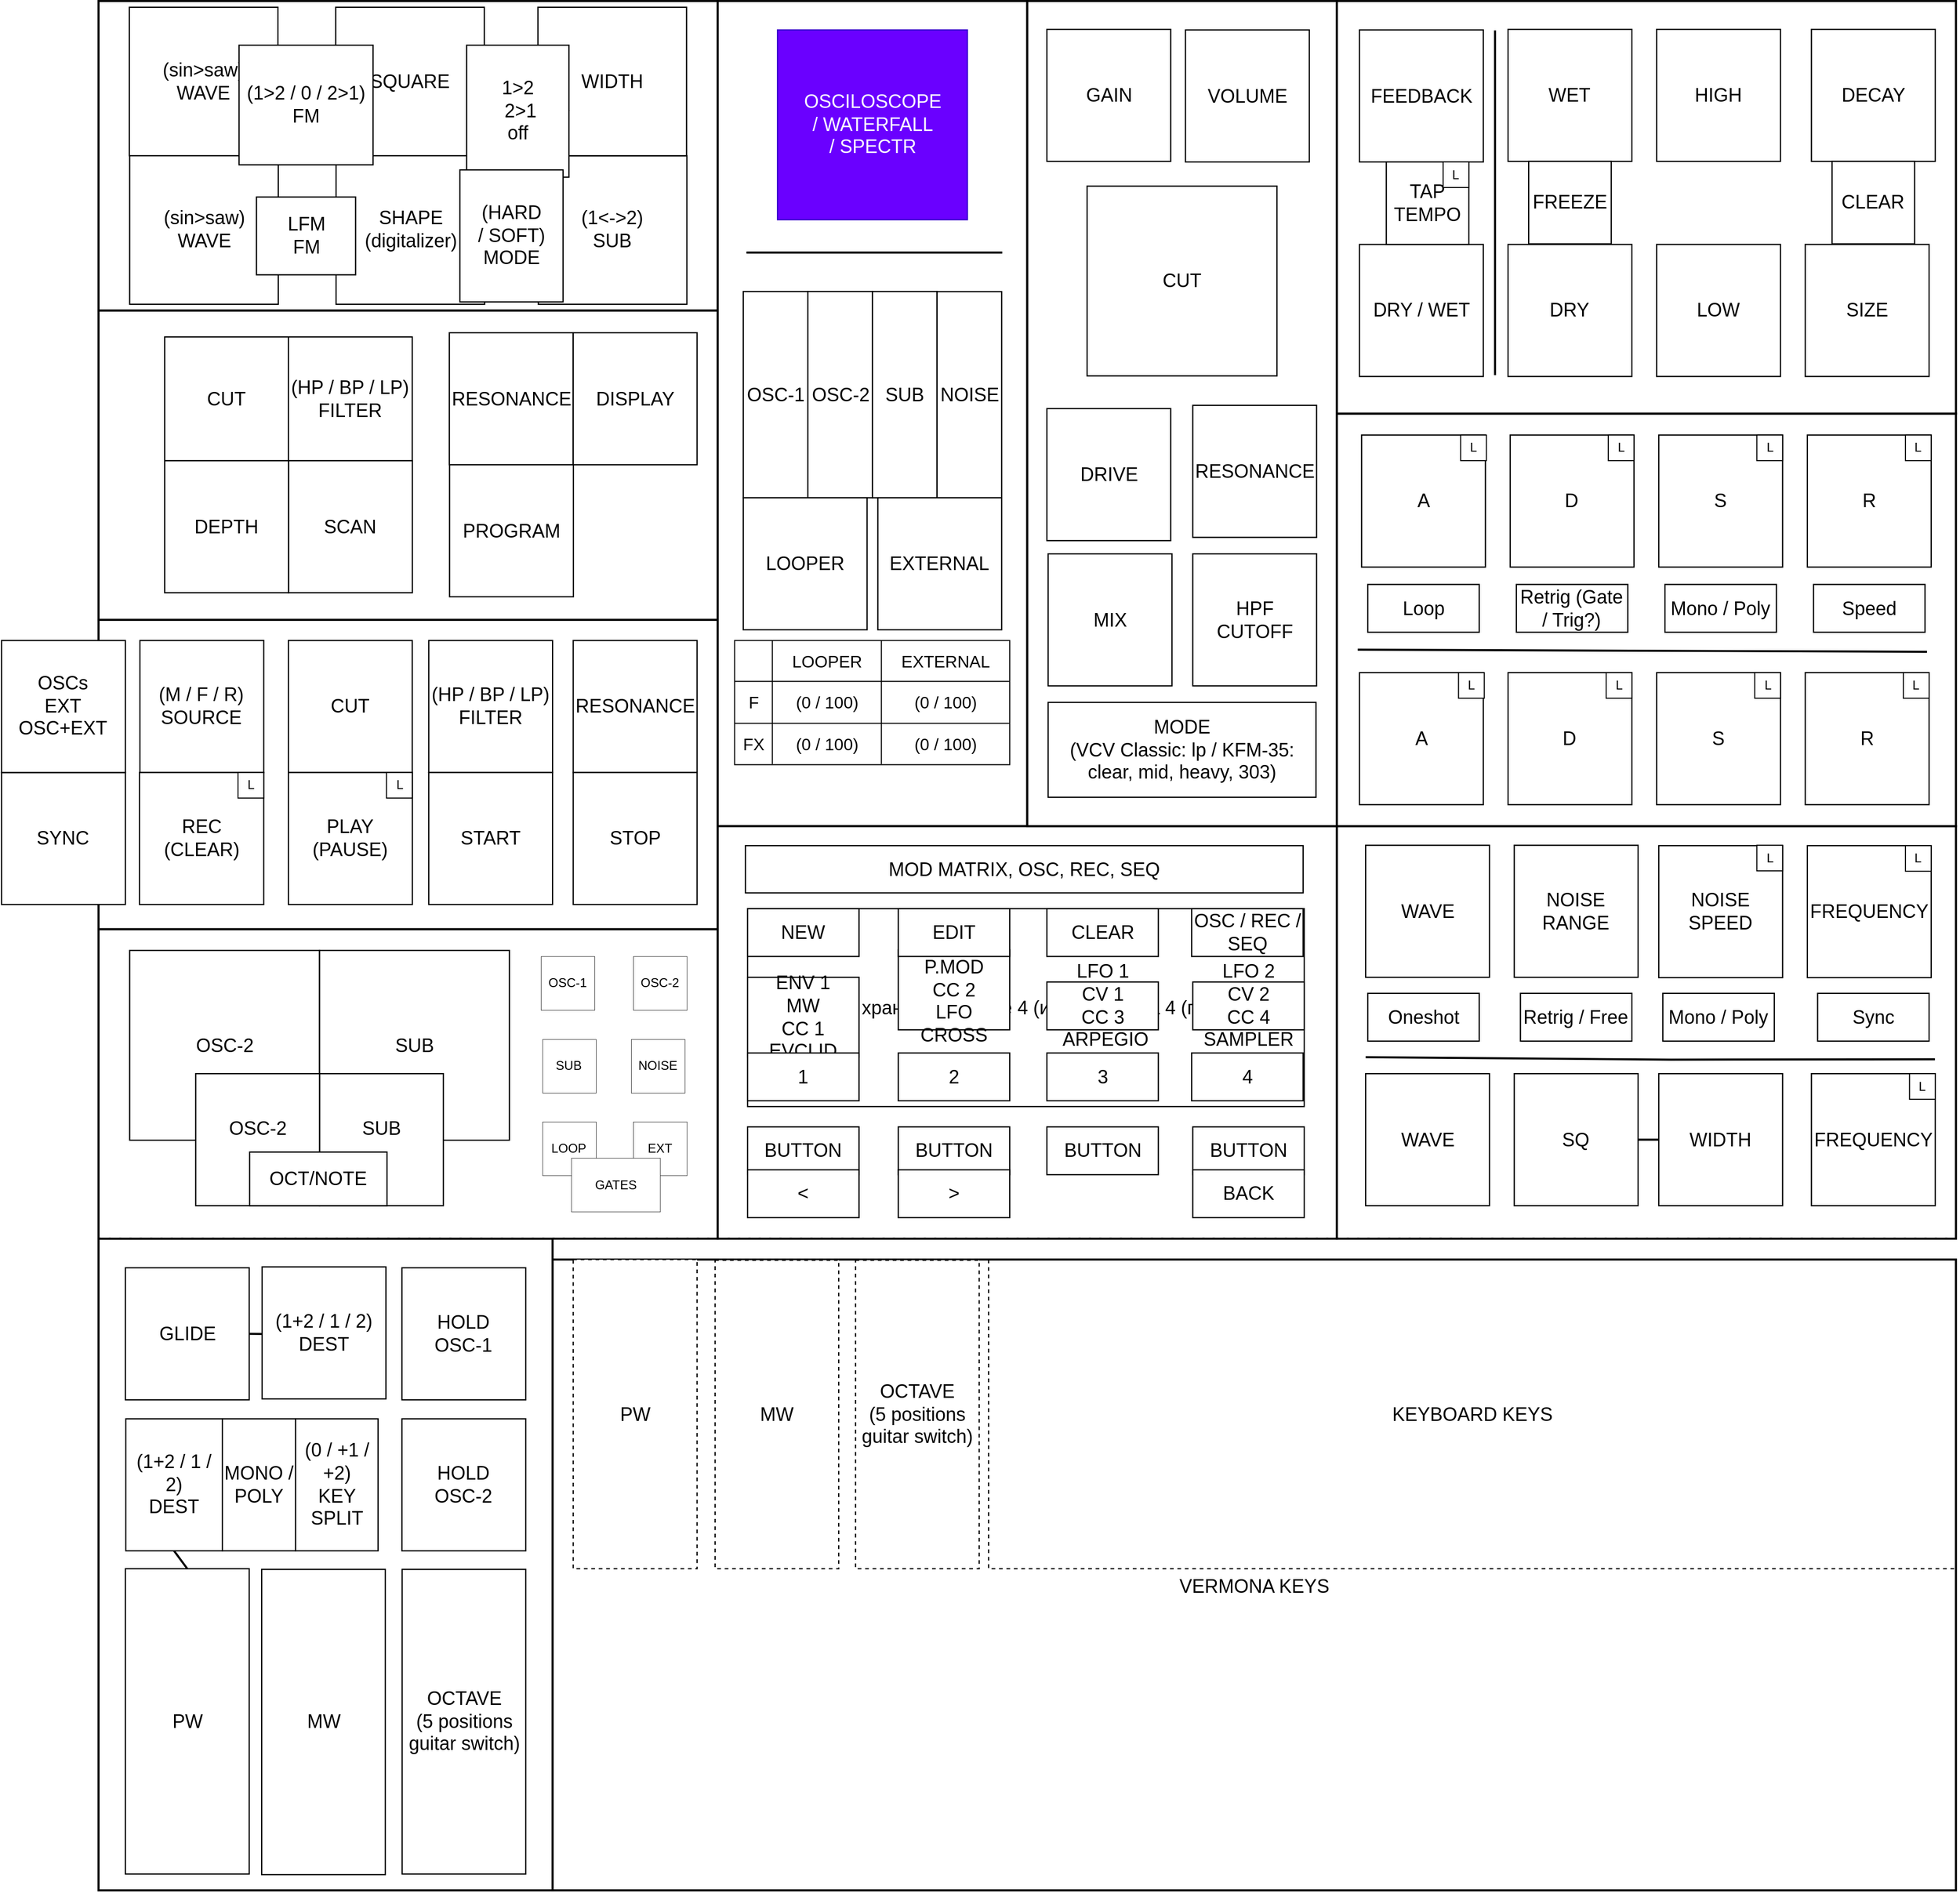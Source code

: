 <mxfile version="27.1.4" pages="4">
  <diagram name="Page-1" id="0yerQAa0baYgFGr-IkGp">
    <mxGraphModel dx="3122" dy="815" grid="1" gridSize="39.37" guides="1" tooltips="1" connect="1" arrows="1" fold="1" page="1" pageScale="1" pageWidth="1776" pageHeight="1811" math="0" shadow="0">
      <root>
        <mxCell id="0" />
        <mxCell id="1" parent="0" />
        <mxCell id="ZtJBB_-u8PcgYGcQPHOd-2" value="" style="rounded=0;whiteSpace=wrap;html=1;movable=1;resizable=1;rotatable=1;deletable=1;editable=1;locked=0;connectable=1;strokeWidth=1.968;" vertex="1" parent="1">
          <mxGeometry y="295.26" width="590.55" height="295.275" as="geometry" />
        </mxCell>
        <mxCell id="xokh4Ez91sBqfJbft43O-1" value="" style="rounded=0;whiteSpace=wrap;html=1;movable=1;resizable=1;rotatable=1;deletable=1;editable=1;locked=0;connectable=1;strokeWidth=1.968;" parent="1" vertex="1">
          <mxGeometry x="1181.1" y="787.4" width="590.55" height="393.7" as="geometry" />
        </mxCell>
        <mxCell id="m4RewTG6IQld1wpyNN1v-41" value="&lt;br&gt;&lt;div&gt;VERMONA KEYS&lt;/div&gt;" style="rounded=0;whiteSpace=wrap;html=1;strokeWidth=1.968;fontSize=18;movable=1;resizable=1;rotatable=1;deletable=1;editable=1;locked=0;connectable=1;" parent="1" vertex="1">
          <mxGeometry x="433.05" y="1201" width="1338.58" height="602" as="geometry" />
        </mxCell>
        <mxCell id="wlH6y_KVvPXo0IShCjxc-1" value="" style="rounded=0;whiteSpace=wrap;html=1;strokeWidth=1.968;fontSize=18;movable=1;resizable=1;rotatable=1;deletable=1;editable=1;locked=0;connectable=1;" parent="1" vertex="1">
          <mxGeometry y="1181.1" width="433.07" height="621.9" as="geometry" />
        </mxCell>
        <mxCell id="xokh4Ez91sBqfJbft43O-5" value="" style="rounded=0;whiteSpace=wrap;html=1;movable=1;resizable=1;rotatable=1;deletable=1;editable=1;locked=0;connectable=1;strokeWidth=1.968;" parent="1" vertex="1">
          <mxGeometry x="-2.274e-13" y="1.421e-14" width="590.55" height="295.275" as="geometry" />
        </mxCell>
        <mxCell id="xokh4Ez91sBqfJbft43O-4" value="" style="rounded=0;whiteSpace=wrap;html=1;movable=1;resizable=1;rotatable=1;deletable=1;editable=1;locked=0;connectable=1;strokeWidth=1.968;" parent="1" vertex="1">
          <mxGeometry x="-2.274e-13" y="590.54" width="590.55" height="295.275" as="geometry" />
        </mxCell>
        <mxCell id="xokh4Ez91sBqfJbft43O-3" value="" style="rounded=0;whiteSpace=wrap;html=1;movable=1;resizable=1;rotatable=1;deletable=1;editable=1;locked=0;connectable=1;strokeWidth=1.968;" parent="1" vertex="1">
          <mxGeometry x="-2.274e-13" y="885.82" width="590.55" height="295.275" as="geometry" />
        </mxCell>
        <mxCell id="xokh4Ez91sBqfJbft43O-2" value="" style="rounded=0;whiteSpace=wrap;html=1;movable=1;resizable=1;rotatable=1;deletable=1;editable=1;locked=0;connectable=1;strokeWidth=1.968;" parent="1" vertex="1">
          <mxGeometry x="1181.08" y="393.7" width="590.55" height="393.7" as="geometry" />
        </mxCell>
        <mxCell id="d05ju5goZMEUmhi3or16-11" value="" style="rounded=0;whiteSpace=wrap;html=1;movable=1;resizable=1;rotatable=1;deletable=1;editable=1;locked=0;connectable=1;strokeWidth=1.968;" parent="1" vertex="1">
          <mxGeometry x="1181.1" width="590.55" height="393.7" as="geometry" />
        </mxCell>
        <mxCell id="56mNvcB_yV8vKIjIocQw-3" value="" style="rounded=0;whiteSpace=wrap;html=1;movable=1;resizable=1;rotatable=1;deletable=1;editable=1;locked=0;connectable=1;strokeWidth=1.968;" parent="1" vertex="1">
          <mxGeometry x="590.55" width="295.27" height="787.4" as="geometry" />
        </mxCell>
        <mxCell id="d05ju5goZMEUmhi3or16-10" value="" style="rounded=0;whiteSpace=wrap;html=1;movable=1;resizable=1;rotatable=1;deletable=1;editable=1;locked=0;connectable=1;strokeWidth=1.968;" parent="1" vertex="1">
          <mxGeometry x="590.55" y="787.4" width="590.55" height="393.7" as="geometry" />
        </mxCell>
        <mxCell id="m4RewTG6IQld1wpyNN1v-2" value="(sin&amp;gt;saw)&lt;br&gt;WAVE" style="rounded=0;whiteSpace=wrap;html=1;strokeWidth=1.181;fontSize=18;" parent="1" vertex="1">
          <mxGeometry x="29.36" y="5.91" width="141.732" height="141.732" as="geometry" />
        </mxCell>
        <mxCell id="m4RewTG6IQld1wpyNN1v-4" value="SQUARE" style="rounded=0;whiteSpace=wrap;html=1;strokeWidth=1.181;fontSize=18;" parent="1" vertex="1">
          <mxGeometry x="226.21" y="5.91" width="141.732" height="141.732" as="geometry" />
        </mxCell>
        <mxCell id="m4RewTG6IQld1wpyNN1v-7" value="(sin&amp;gt;saw)&lt;br&gt;WAVE" style="rounded=0;whiteSpace=wrap;html=1;strokeWidth=1.181;fontSize=18;" parent="1" vertex="1">
          <mxGeometry x="29.69" y="147.63" width="141.732" height="141.732" as="geometry" />
        </mxCell>
        <mxCell id="m4RewTG6IQld1wpyNN1v-9" value="SHAPE&lt;br&gt;(digitalizer)" style="rounded=0;whiteSpace=wrap;html=1;strokeWidth=1.181;fontSize=18;" parent="1" vertex="1">
          <mxGeometry x="226.54" y="147.63" width="141.732" height="141.732" as="geometry" />
        </mxCell>
        <mxCell id="m4RewTG6IQld1wpyNN1v-10" value="(1&amp;lt;-&amp;gt;2)&lt;br&gt;SUB" style="rounded=0;whiteSpace=wrap;html=1;strokeWidth=1.181;fontSize=18;" parent="1" vertex="1">
          <mxGeometry x="419.45" y="147.63" width="141.732" height="141.732" as="geometry" />
        </mxCell>
        <mxCell id="m4RewTG6IQld1wpyNN1v-14" value="OSC-2" style="rounded=0;whiteSpace=wrap;html=1;strokeWidth=1.181;fontSize=18;" parent="1" vertex="1">
          <mxGeometry x="29.69" y="906" width="181.102" height="181.102" as="geometry" />
        </mxCell>
        <mxCell id="m4RewTG6IQld1wpyNN1v-16" value="SUB" style="rounded=0;whiteSpace=wrap;html=1;strokeWidth=1.181;fontSize=18;" parent="1" vertex="1">
          <mxGeometry x="210.79" y="906.0" width="181.102" height="181.102" as="geometry" />
        </mxCell>
        <mxCell id="m4RewTG6IQld1wpyNN1v-17" value="&lt;div&gt;SUB&lt;/div&gt;&lt;div&gt;&lt;br&gt;&lt;/div&gt;" style="rounded=0;whiteSpace=wrap;html=1;strokeWidth=1.181;fontSize=18;" parent="1" vertex="1">
          <mxGeometry x="210.79" y="1023.62" width="118.11" height="125.984" as="geometry" />
        </mxCell>
        <mxCell id="m4RewTG6IQld1wpyNN1v-19" value="&lt;div&gt;OSC-1&lt;/div&gt;" style="rounded=0;whiteSpace=wrap;html=1;strokeWidth=1.181;fontSize=18;" parent="1" vertex="1">
          <mxGeometry x="614.94" y="277.2" width="61.62" height="196.85" as="geometry" />
        </mxCell>
        <mxCell id="m4RewTG6IQld1wpyNN1v-20" value="OSC-2" style="rounded=0;whiteSpace=wrap;html=1;strokeWidth=1.181;fontSize=18;" parent="1" vertex="1">
          <mxGeometry x="676.56" y="277.18" width="61.62" height="196.85" as="geometry" />
        </mxCell>
        <mxCell id="m4RewTG6IQld1wpyNN1v-21" value="SUB" style="rounded=0;whiteSpace=wrap;html=1;strokeWidth=1.181;fontSize=18;" parent="1" vertex="1">
          <mxGeometry x="738.18" y="277.2" width="61.62" height="196.85" as="geometry" />
        </mxCell>
        <mxCell id="m4RewTG6IQld1wpyNN1v-22" value="NOISE" style="rounded=0;whiteSpace=wrap;html=1;strokeWidth=1.181;fontSize=18;" parent="1" vertex="1">
          <mxGeometry x="799.8" y="277.32" width="61.62" height="196.73" as="geometry" />
        </mxCell>
        <mxCell id="m4RewTG6IQld1wpyNN1v-23" value="LOOPER" style="rounded=0;whiteSpace=wrap;html=1;strokeWidth=1.181;fontSize=18;" parent="1" vertex="1">
          <mxGeometry x="614.94" y="474.03" width="118.11" height="125.984" as="geometry" />
        </mxCell>
        <mxCell id="m4RewTG6IQld1wpyNN1v-24" value="EXTERNAL" style="rounded=0;whiteSpace=wrap;html=1;strokeWidth=1.181;fontSize=18;" parent="1" vertex="1">
          <mxGeometry x="743.31" y="474.03" width="118.11" height="125.984" as="geometry" />
        </mxCell>
        <mxCell id="m4RewTG6IQld1wpyNN1v-32" value="GLIDE" style="rounded=0;whiteSpace=wrap;html=1;strokeWidth=1.181;fontSize=18;" parent="1" vertex="1">
          <mxGeometry x="25.59" y="1208.87" width="118.11" height="125.984" as="geometry" />
        </mxCell>
        <mxCell id="m4RewTG6IQld1wpyNN1v-35" value="MW" style="rounded=0;whiteSpace=wrap;html=1;strokeWidth=1.181;fontSize=18;dashed=1;" parent="1" vertex="1">
          <mxGeometry x="588.09" y="1201.61" width="117.9" height="294.45" as="geometry" />
        </mxCell>
        <mxCell id="m4RewTG6IQld1wpyNN1v-36" value="OCTAVE&lt;br&gt;(5 positions guitar switch)" style="rounded=0;whiteSpace=wrap;html=1;strokeWidth=1.181;fontSize=18;dashed=1;" parent="1" vertex="1">
          <mxGeometry x="722.06" y="1201.61" width="117.9" height="294.45" as="geometry" />
        </mxCell>
        <mxCell id="m4RewTG6IQld1wpyNN1v-37" value="HOLD&lt;br&gt;OSC-1" style="rounded=0;whiteSpace=wrap;html=1;strokeWidth=1.181;fontSize=18;" parent="1" vertex="1">
          <mxGeometry x="289.37" y="1208.87" width="118.11" height="125.984" as="geometry" />
        </mxCell>
        <mxCell id="m4RewTG6IQld1wpyNN1v-38" value="(0 / +1 / +2)&lt;br&gt;KEY SPLIT" style="rounded=0;whiteSpace=wrap;html=1;strokeWidth=1.181;fontSize=18;" parent="1" vertex="1">
          <mxGeometry x="187.89" y="1353" width="78.74" height="125.98" as="geometry" />
        </mxCell>
        <mxCell id="m4RewTG6IQld1wpyNN1v-39" value="" style="endArrow=none;html=1;rounded=0;strokeWidth=1.968;dashed=1;dashPattern=1 4;" parent="1" edge="1">
          <mxGeometry width="50" height="50" relative="1" as="geometry">
            <mxPoint y="1181" as="sourcePoint" />
            <mxPoint x="1772" y="1181" as="targetPoint" />
          </mxGeometry>
        </mxCell>
        <mxCell id="m4RewTG6IQld1wpyNN1v-73" value="Модуляция хранится в табле 4 (источники) на 4 (получатели)" style="rounded=0;whiteSpace=wrap;html=1;strokeWidth=1.181;fontSize=18;" parent="1" vertex="1">
          <mxGeometry x="619.06" y="866.14" width="530.94" height="188.86" as="geometry" />
        </mxCell>
        <mxCell id="xWX6AHxLNLRqpK4tOp0E-5" value="(1+2 / 1 / 2)&lt;br&gt;DEST" style="rounded=0;whiteSpace=wrap;html=1;strokeWidth=1.181;fontSize=18;" parent="1" vertex="1">
          <mxGeometry x="26" y="1353" width="92.11" height="125.98" as="geometry" />
        </mxCell>
        <mxCell id="xWX6AHxLNLRqpK4tOp0E-8" value="SIZE" style="rounded=0;whiteSpace=wrap;html=1;strokeWidth=1.181;fontSize=18;" parent="1" vertex="1">
          <mxGeometry x="1627.89" y="232.28" width="118.11" height="125.984" as="geometry" />
        </mxCell>
        <mxCell id="xWX6AHxLNLRqpK4tOp0E-9" value="DRY" style="rounded=0;whiteSpace=wrap;html=1;strokeWidth=1.181;fontSize=18;" parent="1" vertex="1">
          <mxGeometry x="1344.41" y="232.29" width="118.11" height="125.984" as="geometry" />
        </mxCell>
        <mxCell id="xWX6AHxLNLRqpK4tOp0E-10" value="HIGH" style="rounded=0;whiteSpace=wrap;html=1;strokeWidth=1.181;fontSize=18;" parent="1" vertex="1">
          <mxGeometry x="1486.16" y="27.02" width="118.11" height="125.984" as="geometry" />
        </mxCell>
        <mxCell id="xWX6AHxLNLRqpK4tOp0E-11" value="DECAY" style="rounded=0;whiteSpace=wrap;html=1;strokeWidth=1.181;fontSize=18;" parent="1" vertex="1">
          <mxGeometry x="1633.79" y="27.02" width="118.11" height="125.984" as="geometry" />
        </mxCell>
        <mxCell id="xWX6AHxLNLRqpK4tOp0E-12" value="WET" style="rounded=0;whiteSpace=wrap;html=1;strokeWidth=1.181;fontSize=18;" parent="1" vertex="1">
          <mxGeometry x="1344.42" y="27.02" width="118.11" height="125.984" as="geometry" />
        </mxCell>
        <mxCell id="xWX6AHxLNLRqpK4tOp0E-13" value="LOW" style="rounded=0;whiteSpace=wrap;html=1;strokeWidth=1.181;fontSize=18;" parent="1" vertex="1">
          <mxGeometry x="1486.16" y="232.28" width="118.11" height="125.984" as="geometry" />
        </mxCell>
        <mxCell id="8TTZSuKu-VtuvrujYmn4-5" value="(M / F / R)&lt;div&gt;SOURCE&lt;/div&gt;" style="rounded=0;whiteSpace=wrap;html=1;strokeWidth=1.181;fontSize=18;" parent="1" vertex="1">
          <mxGeometry x="39.47" y="610.23" width="118.11" height="125.984" as="geometry" />
        </mxCell>
        <mxCell id="56mNvcB_yV8vKIjIocQw-1" value="CUT" style="rounded=0;whiteSpace=wrap;html=1;strokeWidth=1.181;fontSize=18;" parent="1" vertex="1">
          <mxGeometry x="63.09" y="320.56" width="118.11" height="118.11" as="geometry" />
        </mxCell>
        <mxCell id="56mNvcB_yV8vKIjIocQw-2" value="RESONANCE" style="rounded=0;whiteSpace=wrap;html=1;strokeWidth=1.181;fontSize=18;" parent="1" vertex="1">
          <mxGeometry x="334.6" y="316.55" width="118.11" height="125.984" as="geometry" />
        </mxCell>
        <mxCell id="xokh4Ez91sBqfJbft43O-6" value="(1&amp;gt;2 / 0 / 2&amp;gt;1)&lt;br&gt;FM" style="rounded=0;whiteSpace=wrap;html=1;strokeWidth=1.181;fontSize=18;" parent="1" vertex="1">
          <mxGeometry x="134.02" y="42.12" width="127.79" height="114.18" as="geometry" />
        </mxCell>
        <mxCell id="wlH6y_KVvPXo0IShCjxc-3" value="(1+2 / 1 / 2)&lt;br&gt;DEST" style="rounded=0;whiteSpace=wrap;html=1;strokeWidth=1.181;fontSize=18;" parent="1" vertex="1">
          <mxGeometry x="156.0" y="1208.0" width="118.11" height="125.984" as="geometry" />
        </mxCell>
        <mxCell id="8wi24MFOJ5Ws7uHCbMtL-5" value="WIDTH" style="rounded=0;whiteSpace=wrap;html=1;strokeWidth=1.181;fontSize=18;" parent="1" vertex="1">
          <mxGeometry x="419.12" y="5.91" width="141.732" height="141.732" as="geometry" />
        </mxCell>
        <mxCell id="8wi24MFOJ5Ws7uHCbMtL-7" value="FREEZE" style="rounded=0;whiteSpace=wrap;html=1;strokeWidth=1.181;fontSize=18;" parent="1" vertex="1">
          <mxGeometry x="1364.1" y="153.0" width="78.74" height="78.74" as="geometry" />
        </mxCell>
        <mxCell id="8wi24MFOJ5Ws7uHCbMtL-8" value="CLEAR" style="rounded=0;whiteSpace=wrap;html=1;strokeWidth=1.181;fontSize=18;" parent="1" vertex="1">
          <mxGeometry x="1653.47" y="153" width="78.74" height="78.74" as="geometry" />
        </mxCell>
        <mxCell id="8wi24MFOJ5Ws7uHCbMtL-19" value="S" style="rounded=0;whiteSpace=wrap;html=1;strokeWidth=1.181;fontSize=18;" parent="1" vertex="1">
          <mxGeometry x="1486.16" y="640.91" width="118.11" height="125.984" as="geometry" />
        </mxCell>
        <mxCell id="8wi24MFOJ5Ws7uHCbMtL-20" value="R" style="rounded=0;whiteSpace=wrap;html=1;strokeWidth=1.181;fontSize=18;" parent="1" vertex="1">
          <mxGeometry x="1627.89" y="640.91" width="118.11" height="125.984" as="geometry" />
        </mxCell>
        <mxCell id="8wi24MFOJ5Ws7uHCbMtL-21" value="A" style="rounded=0;whiteSpace=wrap;html=1;strokeWidth=1.181;fontSize=18;" parent="1" vertex="1">
          <mxGeometry x="1202.7" y="640.91" width="118.11" height="125.984" as="geometry" />
        </mxCell>
        <mxCell id="8wi24MFOJ5Ws7uHCbMtL-22" value="D" style="rounded=0;whiteSpace=wrap;html=1;strokeWidth=1.181;fontSize=18;" parent="1" vertex="1">
          <mxGeometry x="1344.43" y="640.91" width="118.11" height="125.984" as="geometry" />
        </mxCell>
        <mxCell id="IwCc5_oQlovpXZIAPk43-2" style="edgeStyle=orthogonalEdgeStyle;rounded=0;orthogonalLoop=1;jettySize=auto;html=1;exitX=0;exitY=0.5;exitDx=0;exitDy=0;entryX=1;entryY=0.5;entryDx=0;entryDy=0;strokeWidth=1.968;endArrow=none;startFill=0;" parent="1" source="8wi24MFOJ5Ws7uHCbMtL-24" target="8wi24MFOJ5Ws7uHCbMtL-27" edge="1">
          <mxGeometry relative="1" as="geometry" />
        </mxCell>
        <mxCell id="8wi24MFOJ5Ws7uHCbMtL-24" value="WIDTH" style="rounded=0;whiteSpace=wrap;html=1;strokeWidth=1.181;fontSize=18;" parent="1" vertex="1">
          <mxGeometry x="1488.18" y="1023.62" width="118.11" height="125.984" as="geometry" />
        </mxCell>
        <mxCell id="8wi24MFOJ5Ws7uHCbMtL-25" value="FREQUENCY" style="rounded=0;whiteSpace=wrap;html=1;strokeWidth=1.181;fontSize=18;" parent="1" vertex="1">
          <mxGeometry x="1633.79" y="1023.62" width="118.11" height="125.984" as="geometry" />
        </mxCell>
        <mxCell id="8wi24MFOJ5Ws7uHCbMtL-26" value="WAVE" style="rounded=0;whiteSpace=wrap;html=1;strokeWidth=1.181;fontSize=18;" parent="1" vertex="1">
          <mxGeometry x="1208.6" y="1023.62" width="118.11" height="125.984" as="geometry" />
        </mxCell>
        <mxCell id="8wi24MFOJ5Ws7uHCbMtL-27" value="SQ" style="rounded=0;whiteSpace=wrap;html=1;strokeWidth=1.181;fontSize=18;" parent="1" vertex="1">
          <mxGeometry x="1350.33" y="1023.62" width="118.11" height="125.984" as="geometry" />
        </mxCell>
        <mxCell id="8wi24MFOJ5Ws7uHCbMtL-33" value="ENV 2&lt;div&gt;P.MOD&lt;br&gt;CC 2&lt;/div&gt;LFO CROSS" style="rounded=0;whiteSpace=wrap;html=1;strokeWidth=1.181;fontSize=18;" parent="1" vertex="1">
          <mxGeometry x="762.82" y="905.51" width="106.3" height="76.24" as="geometry" />
        </mxCell>
        <mxCell id="8wi24MFOJ5Ws7uHCbMtL-34" value="ENV 1&lt;br&gt;MW&lt;br&gt;CC 1&lt;br&gt;EVCLID" style="rounded=0;whiteSpace=wrap;html=1;strokeWidth=1.181;fontSize=18;" parent="1" vertex="1">
          <mxGeometry x="619.06" y="931.63" width="106.3" height="76.24" as="geometry" />
        </mxCell>
        <mxCell id="8wi24MFOJ5Ws7uHCbMtL-36" value="LFO 1&lt;br&gt;CV 1&lt;br&gt;CC 3&lt;br&gt;&amp;nbsp;ARPEGIO" style="rounded=0;whiteSpace=wrap;html=1;strokeWidth=1.181;fontSize=18;" parent="1" vertex="1">
          <mxGeometry x="904.55" y="936.13" width="106.3" height="45.62" as="geometry" />
        </mxCell>
        <mxCell id="8wi24MFOJ5Ws7uHCbMtL-37" value="LFO 2&lt;br&gt;CV 2&lt;br&gt;CC 4&lt;br&gt;SAMPLER" style="rounded=0;whiteSpace=wrap;html=1;strokeWidth=1.181;fontSize=18;" parent="1" vertex="1">
          <mxGeometry x="1043.7" y="936.13" width="106.3" height="45.62" as="geometry" />
        </mxCell>
        <mxCell id="8wi24MFOJ5Ws7uHCbMtL-38" value="PW" style="rounded=0;whiteSpace=wrap;html=1;strokeWidth=1.181;fontSize=18;dashed=1;" parent="1" vertex="1">
          <mxGeometry x="452.75" y="1201" width="118.11" height="295.06" as="geometry" />
        </mxCell>
        <mxCell id="56mNvcB_yV8vKIjIocQw-4" value="" style="rounded=0;whiteSpace=wrap;html=1;movable=1;resizable=1;rotatable=1;deletable=1;editable=1;locked=0;connectable=1;strokeWidth=1.968;" parent="1" vertex="1">
          <mxGeometry x="885.82" width="295.27" height="787.4" as="geometry" />
        </mxCell>
        <mxCell id="m4RewTG6IQld1wpyNN1v-1" value="&lt;div&gt;CUT&lt;/div&gt;" style="rounded=0;whiteSpace=wrap;html=1;strokeWidth=1.181;fontSize=18;movable=1;resizable=1;rotatable=1;deletable=1;editable=1;locked=0;connectable=1;" parent="1" vertex="1">
          <mxGeometry x="942.9" y="176.62" width="181.102" height="181.102" as="geometry" />
        </mxCell>
        <mxCell id="m4RewTG6IQld1wpyNN1v-76" value="MODE&lt;br&gt;(VCV Classic: lp / KFM-35: clear, mid, heavy, 303)" style="rounded=0;whiteSpace=wrap;html=1;strokeWidth=1.181;fontSize=18;direction=south;movable=1;resizable=1;rotatable=1;deletable=1;editable=1;locked=0;connectable=1;" parent="1" vertex="1">
          <mxGeometry x="905.73" y="669.29" width="255.49" height="90.54" as="geometry" />
        </mxCell>
        <mxCell id="d05ju5goZMEUmhi3or16-1" value="VOLUME" style="rounded=0;whiteSpace=wrap;html=1;strokeWidth=1.181;fontSize=18;movable=1;resizable=1;rotatable=1;deletable=1;editable=1;locked=0;connectable=1;" parent="1" vertex="1">
          <mxGeometry x="1036.73" y="27.57" width="118.11" height="125.984" as="geometry" />
        </mxCell>
        <mxCell id="8wi24MFOJ5Ws7uHCbMtL-6" value="DRIVE" style="rounded=0;whiteSpace=wrap;html=1;strokeWidth=1.181;fontSize=18;movable=1;resizable=1;rotatable=1;deletable=1;editable=1;locked=0;connectable=1;" parent="1" vertex="1">
          <mxGeometry x="904.55" y="388.95" width="118.11" height="125.984" as="geometry" />
        </mxCell>
        <mxCell id="8wi24MFOJ5Ws7uHCbMtL-39" value="(HP / BP / LP)&lt;div&gt;FILTER&lt;/div&gt;" style="rounded=0;whiteSpace=wrap;html=1;strokeWidth=1.181;fontSize=18;" parent="1" vertex="1">
          <mxGeometry x="314.96" y="610.23" width="118.11" height="125.984" as="geometry" />
        </mxCell>
        <mxCell id="8wi24MFOJ5Ws7uHCbMtL-40" value="CUT" style="rounded=0;whiteSpace=wrap;html=1;strokeWidth=1.181;fontSize=18;" parent="1" vertex="1">
          <mxGeometry x="181.1" y="610.23" width="118.11" height="125.984" as="geometry" />
        </mxCell>
        <mxCell id="8wi24MFOJ5Ws7uHCbMtL-41" value="RESONANCE" style="rounded=0;whiteSpace=wrap;html=1;strokeWidth=1.181;fontSize=18;" parent="1" vertex="1">
          <mxGeometry x="452.75" y="610.23" width="118.11" height="125.984" as="geometry" />
        </mxCell>
        <mxCell id="8wi24MFOJ5Ws7uHCbMtL-42" value="(HP / BP / LP)&lt;div&gt;FILTER&lt;/div&gt;" style="rounded=0;whiteSpace=wrap;html=1;strokeWidth=1.181;fontSize=18;" parent="1" vertex="1">
          <mxGeometry x="181.1" y="320.56" width="118.11" height="118.11" as="geometry" />
        </mxCell>
        <mxCell id="8wi24MFOJ5Ws7uHCbMtL-45" value="REC&lt;br&gt;(CLEAR)" style="rounded=0;whiteSpace=wrap;html=1;strokeWidth=1.181;fontSize=18;" parent="1" vertex="1">
          <mxGeometry x="39.04" y="736.21" width="118.53" height="125.98" as="geometry" />
        </mxCell>
        <mxCell id="8wi24MFOJ5Ws7uHCbMtL-47" value="PLAY&lt;br&gt;(PAUSE)" style="rounded=0;whiteSpace=wrap;html=1;strokeWidth=1.181;fontSize=18;" parent="1" vertex="1">
          <mxGeometry x="181.1" y="736.21" width="118.21" height="125.98" as="geometry" />
        </mxCell>
        <mxCell id="8wi24MFOJ5Ws7uHCbMtL-48" value="START" style="rounded=0;whiteSpace=wrap;html=1;strokeWidth=1.181;fontSize=18;" parent="1" vertex="1">
          <mxGeometry x="314.94" y="736.21" width="118.11" height="125.984" as="geometry" />
        </mxCell>
        <mxCell id="8wi24MFOJ5Ws7uHCbMtL-49" value="STOP" style="rounded=0;whiteSpace=wrap;html=1;strokeWidth=1.181;fontSize=18;" parent="1" vertex="1">
          <mxGeometry x="452.75" y="736.21" width="118.11" height="125.984" as="geometry" />
        </mxCell>
        <mxCell id="8wi24MFOJ5Ws7uHCbMtL-51" value="MOD MATRIX, OSC, REC, SEQ" style="rounded=0;whiteSpace=wrap;html=1;strokeWidth=1.181;fontSize=18;" parent="1" vertex="1">
          <mxGeometry x="617" y="806" width="531.94" height="45.1" as="geometry" />
        </mxCell>
        <mxCell id="8wi24MFOJ5Ws7uHCbMtL-52" value="2" style="rounded=0;whiteSpace=wrap;html=1;strokeWidth=1.181;fontSize=18;" parent="1" vertex="1">
          <mxGeometry x="762.82" y="1003.87" width="106.3" height="45.62" as="geometry" />
        </mxCell>
        <mxCell id="8wi24MFOJ5Ws7uHCbMtL-53" value="1" style="rounded=0;whiteSpace=wrap;html=1;strokeWidth=1.181;fontSize=18;" parent="1" vertex="1">
          <mxGeometry x="619.06" y="1003.87" width="106.3" height="45.62" as="geometry" />
        </mxCell>
        <mxCell id="8wi24MFOJ5Ws7uHCbMtL-54" value="3" style="rounded=0;whiteSpace=wrap;html=1;strokeWidth=1.181;fontSize=18;" parent="1" vertex="1">
          <mxGeometry x="904.55" y="1003.87" width="106.3" height="45.62" as="geometry" />
        </mxCell>
        <mxCell id="8wi24MFOJ5Ws7uHCbMtL-55" value="4" style="rounded=0;whiteSpace=wrap;html=1;strokeWidth=1.181;fontSize=18;" parent="1" vertex="1">
          <mxGeometry x="1042.64" y="1003.87" width="106.3" height="45.62" as="geometry" />
        </mxCell>
        <mxCell id="8wi24MFOJ5Ws7uHCbMtL-57" value="BUTTON" style="rounded=0;whiteSpace=wrap;html=1;strokeWidth=1.181;fontSize=18;" parent="1" vertex="1">
          <mxGeometry x="762.82" y="1074.39" width="106.3" height="45.62" as="geometry" />
        </mxCell>
        <mxCell id="8wi24MFOJ5Ws7uHCbMtL-58" value="BUTTON" style="rounded=0;whiteSpace=wrap;html=1;strokeWidth=1.181;fontSize=18;" parent="1" vertex="1">
          <mxGeometry x="619.06" y="1074.39" width="106.3" height="45.62" as="geometry" />
        </mxCell>
        <mxCell id="8wi24MFOJ5Ws7uHCbMtL-59" value="BUTTON" style="rounded=0;whiteSpace=wrap;html=1;strokeWidth=1.181;fontSize=18;" parent="1" vertex="1">
          <mxGeometry x="904.55" y="1074.39" width="106.3" height="45.62" as="geometry" />
        </mxCell>
        <mxCell id="8wi24MFOJ5Ws7uHCbMtL-60" value="BUTTON" style="rounded=0;whiteSpace=wrap;html=1;strokeWidth=1.181;fontSize=18;" parent="1" vertex="1">
          <mxGeometry x="1043.7" y="1074.39" width="106.3" height="45.62" as="geometry" />
        </mxCell>
        <mxCell id="8wi24MFOJ5Ws7uHCbMtL-63" value="&amp;gt;" style="rounded=0;whiteSpace=wrap;html=1;strokeWidth=1.181;fontSize=18;" parent="1" vertex="1">
          <mxGeometry x="762.82" y="1115.38" width="106.3" height="45.62" as="geometry" />
        </mxCell>
        <mxCell id="8wi24MFOJ5Ws7uHCbMtL-64" value="&amp;lt;" style="rounded=0;whiteSpace=wrap;html=1;strokeWidth=1.181;fontSize=18;" parent="1" vertex="1">
          <mxGeometry x="619.06" y="1115.38" width="106.3" height="45.62" as="geometry" />
        </mxCell>
        <mxCell id="8wi24MFOJ5Ws7uHCbMtL-66" value="BACK" style="rounded=0;whiteSpace=wrap;html=1;strokeWidth=1.181;fontSize=18;" parent="1" vertex="1">
          <mxGeometry x="1043.7" y="1115.38" width="106.3" height="45.62" as="geometry" />
        </mxCell>
        <mxCell id="8wi24MFOJ5Ws7uHCbMtL-67" value="EDIT" style="rounded=0;whiteSpace=wrap;html=1;strokeWidth=1.181;fontSize=18;" parent="1" vertex="1">
          <mxGeometry x="762.82" y="866.14" width="106.3" height="45.62" as="geometry" />
        </mxCell>
        <mxCell id="8wi24MFOJ5Ws7uHCbMtL-68" value="NEW" style="rounded=0;whiteSpace=wrap;html=1;strokeWidth=1.181;fontSize=18;" parent="1" vertex="1">
          <mxGeometry x="619.06" y="866.14" width="106.3" height="45.62" as="geometry" />
        </mxCell>
        <mxCell id="8wi24MFOJ5Ws7uHCbMtL-69" value="CLEAR" style="rounded=0;whiteSpace=wrap;html=1;strokeWidth=1.181;fontSize=18;" parent="1" vertex="1">
          <mxGeometry x="904.55" y="866.14" width="106.3" height="45.62" as="geometry" />
        </mxCell>
        <mxCell id="8wi24MFOJ5Ws7uHCbMtL-70" value="OSC / REC / SEQ" style="rounded=0;whiteSpace=wrap;html=1;strokeWidth=1.181;fontSize=18;" parent="1" vertex="1">
          <mxGeometry x="1042.64" y="866.14" width="106.3" height="45.62" as="geometry" />
        </mxCell>
        <mxCell id="w7xi124JPFb4Iuvyt2l8-9" value="KEYBOARD KEYS" style="rounded=0;whiteSpace=wrap;html=1;strokeWidth=1.181;fontSize=18;dashed=1;movable=1;resizable=1;rotatable=1;deletable=1;editable=1;locked=0;connectable=1;fillColor=none;" parent="1" vertex="1">
          <mxGeometry x="848.95" y="1201" width="922.7" height="295.06" as="geometry" />
        </mxCell>
        <mxCell id="w7xi124JPFb4Iuvyt2l8-10" value="MW" style="rounded=0;whiteSpace=wrap;html=1;strokeWidth=1.181;fontSize=18;" parent="1" vertex="1">
          <mxGeometry x="155.61" y="1496.67" width="117.9" height="291.34" as="geometry" />
        </mxCell>
        <mxCell id="w7xi124JPFb4Iuvyt2l8-11" value="OCTAVE&lt;br&gt;(5 positions guitar switch)" style="rounded=0;whiteSpace=wrap;html=1;strokeWidth=1.181;fontSize=18;" parent="1" vertex="1">
          <mxGeometry x="289.58" y="1496.67" width="117.9" height="290.73" as="geometry" />
        </mxCell>
        <mxCell id="w7xi124JPFb4Iuvyt2l8-12" value="PW" style="rounded=0;whiteSpace=wrap;html=1;strokeWidth=1.181;fontSize=18;" parent="1" vertex="1">
          <mxGeometry x="25.59" y="1496.06" width="118.11" height="291.34" as="geometry" />
        </mxCell>
        <mxCell id="m4RewTG6IQld1wpyNN1v-54" value="RESONANCE" style="rounded=0;whiteSpace=wrap;html=1;strokeWidth=1.181;fontSize=18;movable=1;resizable=1;rotatable=1;deletable=1;editable=1;locked=0;connectable=1;" parent="1" vertex="1">
          <mxGeometry x="1043.7" y="385.82" width="118.11" height="125.984" as="geometry" />
        </mxCell>
        <mxCell id="gBDPEbCBvgzt7-z5L_b_-1" value="MIX" style="rounded=0;whiteSpace=wrap;html=1;strokeWidth=1.181;fontSize=18;movable=1;resizable=1;rotatable=1;deletable=1;editable=1;locked=0;connectable=1;" parent="1" vertex="1">
          <mxGeometry x="905.73" y="527.56" width="118.11" height="125.984" as="geometry" />
        </mxCell>
        <mxCell id="gBDPEbCBvgzt7-z5L_b_-3" value="&lt;div&gt;OSCILOSCOPE&lt;/div&gt;/ WATERFALL&lt;br&gt;/ SPECTR" style="rounded=0;whiteSpace=wrap;html=1;strokeWidth=1.181;fontSize=18;movable=1;resizable=1;rotatable=1;deletable=1;editable=1;locked=0;connectable=1;fillColor=#6a00ff;fontColor=#ffffff;strokeColor=#3700CC;" parent="1" vertex="1">
          <mxGeometry x="647.63" y="27.57" width="181.102" height="181.102" as="geometry" />
        </mxCell>
        <mxCell id="gBDPEbCBvgzt7-z5L_b_-8" value="L" style="rounded=0;whiteSpace=wrap;html=1;" parent="1" vertex="1">
          <mxGeometry x="1297.19" y="640.91" width="24.56" height="24.409" as="geometry" />
        </mxCell>
        <mxCell id="gBDPEbCBvgzt7-z5L_b_-9" value="L" style="rounded=0;whiteSpace=wrap;html=1;" parent="1" vertex="1">
          <mxGeometry x="1437.98" y="640.91" width="24.56" height="24.409" as="geometry" />
        </mxCell>
        <mxCell id="gBDPEbCBvgzt7-z5L_b_-10" value="L" style="rounded=0;whiteSpace=wrap;html=1;" parent="1" vertex="1">
          <mxGeometry x="1579.71" y="640.91" width="24.56" height="24.409" as="geometry" />
        </mxCell>
        <mxCell id="gBDPEbCBvgzt7-z5L_b_-11" value="L" style="rounded=0;whiteSpace=wrap;html=1;" parent="1" vertex="1">
          <mxGeometry x="1721.44" y="640.91" width="24.56" height="24.409" as="geometry" />
        </mxCell>
        <mxCell id="gBDPEbCBvgzt7-z5L_b_-12" value="L" style="rounded=0;whiteSpace=wrap;html=1;" parent="1" vertex="1">
          <mxGeometry x="1711.65" y="818.89" width="24.56" height="24.409" as="geometry" />
        </mxCell>
        <mxCell id="gBDPEbCBvgzt7-z5L_b_-13" value="L" style="rounded=0;whiteSpace=wrap;html=1;" parent="1" vertex="1">
          <mxGeometry x="1727.34" y="1023.62" width="24.56" height="24.409" as="geometry" />
        </mxCell>
        <mxCell id="gbtdaO8nGlUaZbrBjqpk-1" value="HPF&lt;br&gt;CUTOFF" style="rounded=0;whiteSpace=wrap;html=1;strokeWidth=1.181;fontSize=18;movable=1;resizable=1;rotatable=1;deletable=1;editable=1;locked=0;connectable=1;" parent="1" vertex="1">
          <mxGeometry x="1043.7" y="527.56" width="118.11" height="125.984" as="geometry" />
        </mxCell>
        <mxCell id="gbtdaO8nGlUaZbrBjqpk-2" value="L" style="rounded=0;whiteSpace=wrap;html=1;" parent="1" vertex="1">
          <mxGeometry x="1578.76" y="818.89" width="24.56" height="24.409" as="geometry" />
        </mxCell>
        <mxCell id="gbtdaO8nGlUaZbrBjqpk-6" value="GAIN" style="rounded=0;whiteSpace=wrap;html=1;strokeWidth=1.181;fontSize=18;movable=1;resizable=1;rotatable=1;deletable=1;editable=1;locked=0;connectable=1;" parent="1" vertex="1">
          <mxGeometry x="904.55" y="27.02" width="118.11" height="125.984" as="geometry" />
        </mxCell>
        <mxCell id="G2be6syp2w9wlqAolsrQ-1" value="FEEDBACK" style="rounded=0;whiteSpace=wrap;html=1;strokeWidth=1.181;fontSize=18;" parent="1" vertex="1">
          <mxGeometry x="1202.7" y="27.56" width="118.11" height="125.984" as="geometry" />
        </mxCell>
        <mxCell id="G2be6syp2w9wlqAolsrQ-2" value="DRY / WET" style="rounded=0;whiteSpace=wrap;html=1;strokeWidth=1.181;fontSize=18;" parent="1" vertex="1">
          <mxGeometry x="1202.7" y="232.29" width="118.11" height="125.984" as="geometry" />
        </mxCell>
        <mxCell id="G2be6syp2w9wlqAolsrQ-3" value="TAP&lt;br&gt;TEMPO" style="rounded=0;whiteSpace=wrap;html=1;strokeWidth=1.181;fontSize=18;" parent="1" vertex="1">
          <mxGeometry x="1228.29" y="153.55" width="78.74" height="78.74" as="geometry" />
        </mxCell>
        <mxCell id="m4RewTG6IQld1wpyNN1v-15" value="OSC-2&lt;div&gt;&lt;br/&gt;&lt;/div&gt;" style="rounded=0;whiteSpace=wrap;html=1;strokeWidth=1.181;fontSize=18;" parent="1" vertex="1">
          <mxGeometry x="92.68" y="1023.62" width="118.11" height="125.984" as="geometry" />
        </mxCell>
        <mxCell id="JVRs23YW-IqXZZvFPZ2R-9" value="" style="shape=table;startSize=0;container=1;collapsible=0;childLayout=tableLayout;fontSize=16;fillColor=none;strokeColor=default;" parent="1" vertex="1">
          <mxGeometry x="606.7" y="610.23" width="262.42" height="118.48" as="geometry" />
        </mxCell>
        <mxCell id="JVRs23YW-IqXZZvFPZ2R-10" value="" style="shape=tableRow;horizontal=0;startSize=0;swimlaneHead=0;swimlaneBody=0;strokeColor=inherit;top=0;left=0;bottom=0;right=0;collapsible=0;dropTarget=0;fillColor=none;points=[[0,0.5],[1,0.5]];portConstraint=eastwest;fontSize=16;" parent="JVRs23YW-IqXZZvFPZ2R-9" vertex="1">
          <mxGeometry width="262.42" height="39" as="geometry" />
        </mxCell>
        <mxCell id="JVRs23YW-IqXZZvFPZ2R-11" value="" style="shape=partialRectangle;html=1;whiteSpace=wrap;connectable=0;strokeColor=inherit;overflow=hidden;fillColor=none;top=0;left=0;bottom=0;right=0;pointerEvents=1;fontSize=16;" parent="JVRs23YW-IqXZZvFPZ2R-10" vertex="1">
          <mxGeometry width="36" height="39" as="geometry">
            <mxRectangle width="36" height="39" as="alternateBounds" />
          </mxGeometry>
        </mxCell>
        <mxCell id="JVRs23YW-IqXZZvFPZ2R-12" value="LOOPER" style="shape=partialRectangle;html=1;whiteSpace=wrap;connectable=0;strokeColor=inherit;overflow=hidden;fillColor=none;top=0;left=0;bottom=0;right=0;pointerEvents=1;fontSize=16;" parent="JVRs23YW-IqXZZvFPZ2R-10" vertex="1">
          <mxGeometry x="36" width="104" height="39" as="geometry">
            <mxRectangle width="104" height="39" as="alternateBounds" />
          </mxGeometry>
        </mxCell>
        <mxCell id="JVRs23YW-IqXZZvFPZ2R-13" value="EXTERNAL" style="shape=partialRectangle;html=1;whiteSpace=wrap;connectable=0;strokeColor=inherit;overflow=hidden;fillColor=none;top=0;left=0;bottom=0;right=0;pointerEvents=1;fontSize=16;" parent="JVRs23YW-IqXZZvFPZ2R-10" vertex="1">
          <mxGeometry x="140" width="122" height="39" as="geometry">
            <mxRectangle width="122" height="39" as="alternateBounds" />
          </mxGeometry>
        </mxCell>
        <mxCell id="JVRs23YW-IqXZZvFPZ2R-14" value="" style="shape=tableRow;horizontal=0;startSize=0;swimlaneHead=0;swimlaneBody=0;strokeColor=inherit;top=0;left=0;bottom=0;right=0;collapsible=0;dropTarget=0;fillColor=none;points=[[0,0.5],[1,0.5]];portConstraint=eastwest;fontSize=16;" parent="JVRs23YW-IqXZZvFPZ2R-9" vertex="1">
          <mxGeometry y="39" width="262.42" height="40" as="geometry" />
        </mxCell>
        <mxCell id="JVRs23YW-IqXZZvFPZ2R-15" value="F" style="shape=partialRectangle;html=1;whiteSpace=wrap;connectable=0;strokeColor=inherit;overflow=hidden;fillColor=none;top=0;left=0;bottom=0;right=0;pointerEvents=1;fontSize=16;" parent="JVRs23YW-IqXZZvFPZ2R-14" vertex="1">
          <mxGeometry width="36" height="40" as="geometry">
            <mxRectangle width="36" height="40" as="alternateBounds" />
          </mxGeometry>
        </mxCell>
        <mxCell id="JVRs23YW-IqXZZvFPZ2R-16" value="(0 / 100)" style="shape=partialRectangle;html=1;whiteSpace=wrap;connectable=0;strokeColor=inherit;overflow=hidden;fillColor=none;top=0;left=0;bottom=0;right=0;pointerEvents=1;fontSize=16;" parent="JVRs23YW-IqXZZvFPZ2R-14" vertex="1">
          <mxGeometry x="36" width="104" height="40" as="geometry">
            <mxRectangle width="104" height="40" as="alternateBounds" />
          </mxGeometry>
        </mxCell>
        <mxCell id="JVRs23YW-IqXZZvFPZ2R-17" value="(0 / 100)" style="shape=partialRectangle;html=1;whiteSpace=wrap;connectable=0;strokeColor=inherit;overflow=hidden;fillColor=none;top=0;left=0;bottom=0;right=0;pointerEvents=1;fontSize=16;" parent="JVRs23YW-IqXZZvFPZ2R-14" vertex="1">
          <mxGeometry x="140" width="122" height="40" as="geometry">
            <mxRectangle width="122" height="40" as="alternateBounds" />
          </mxGeometry>
        </mxCell>
        <mxCell id="JVRs23YW-IqXZZvFPZ2R-18" value="" style="shape=tableRow;horizontal=0;startSize=0;swimlaneHead=0;swimlaneBody=0;strokeColor=inherit;top=0;left=0;bottom=0;right=0;collapsible=0;dropTarget=0;fillColor=none;points=[[0,0.5],[1,0.5]];portConstraint=eastwest;fontSize=16;" parent="JVRs23YW-IqXZZvFPZ2R-9" vertex="1">
          <mxGeometry y="79" width="262.42" height="39" as="geometry" />
        </mxCell>
        <mxCell id="JVRs23YW-IqXZZvFPZ2R-19" value="FX" style="shape=partialRectangle;html=1;whiteSpace=wrap;connectable=0;strokeColor=inherit;overflow=hidden;fillColor=none;top=0;left=0;bottom=0;right=0;pointerEvents=1;fontSize=16;" parent="JVRs23YW-IqXZZvFPZ2R-18" vertex="1">
          <mxGeometry width="36" height="39" as="geometry">
            <mxRectangle width="36" height="39" as="alternateBounds" />
          </mxGeometry>
        </mxCell>
        <mxCell id="JVRs23YW-IqXZZvFPZ2R-20" value="(0 / 100)" style="shape=partialRectangle;html=1;whiteSpace=wrap;connectable=0;strokeColor=inherit;overflow=hidden;fillColor=none;top=0;left=0;bottom=0;right=0;pointerEvents=1;fontSize=16;dashed=1;dashPattern=1 2;" parent="JVRs23YW-IqXZZvFPZ2R-18" vertex="1">
          <mxGeometry x="36" width="104" height="39" as="geometry">
            <mxRectangle width="104" height="39" as="alternateBounds" />
          </mxGeometry>
        </mxCell>
        <mxCell id="JVRs23YW-IqXZZvFPZ2R-21" value="(0 / 100)" style="shape=partialRectangle;html=1;whiteSpace=wrap;connectable=0;strokeColor=inherit;overflow=hidden;fillColor=none;top=0;left=0;bottom=0;right=0;pointerEvents=1;fontSize=16;" parent="JVRs23YW-IqXZZvFPZ2R-18" vertex="1">
          <mxGeometry x="140" width="122" height="39" as="geometry">
            <mxRectangle width="122" height="39" as="alternateBounds" />
          </mxGeometry>
        </mxCell>
        <mxCell id="8wi24MFOJ5Ws7uHCbMtL-28" value="NOISE&lt;br&gt;SPEED" style="rounded=0;whiteSpace=wrap;html=1;strokeWidth=1.181;fontSize=18;" parent="1" vertex="1">
          <mxGeometry x="1488.18" y="806" width="118.11" height="125.984" as="geometry" />
        </mxCell>
        <mxCell id="8wi24MFOJ5Ws7uHCbMtL-29" value="FREQUENCY" style="rounded=0;whiteSpace=wrap;html=1;strokeWidth=1.181;fontSize=18;" parent="1" vertex="1">
          <mxGeometry x="1629.91" y="806" width="118.11" height="125.984" as="geometry" />
        </mxCell>
        <mxCell id="8wi24MFOJ5Ws7uHCbMtL-30" value="WAVE" style="rounded=0;whiteSpace=wrap;html=1;strokeWidth=1.181;fontSize=18;" parent="1" vertex="1">
          <mxGeometry x="1208.6" y="805.65" width="118.11" height="125.984" as="geometry" />
        </mxCell>
        <mxCell id="8wi24MFOJ5Ws7uHCbMtL-31" value="NOISE&lt;br&gt;RANGE" style="rounded=0;whiteSpace=wrap;html=1;strokeWidth=1.181;fontSize=18;" parent="1" vertex="1">
          <mxGeometry x="1350.33" y="805.65" width="118.11" height="125.984" as="geometry" />
        </mxCell>
        <mxCell id="8wi24MFOJ5Ws7uHCbMtL-71" value="Retrig / Free" style="rounded=0;whiteSpace=wrap;html=1;strokeWidth=1.181;fontSize=18;" parent="1" vertex="1">
          <mxGeometry x="1356.23" y="946.94" width="106.3" height="45.62" as="geometry" />
        </mxCell>
        <mxCell id="8wi24MFOJ5Ws7uHCbMtL-72" value="Oneshot" style="rounded=0;whiteSpace=wrap;html=1;strokeWidth=1.181;fontSize=18;" parent="1" vertex="1">
          <mxGeometry x="1210.62" y="946.94" width="106.3" height="45.62" as="geometry" />
        </mxCell>
        <mxCell id="8wi24MFOJ5Ws7uHCbMtL-74" value="Mono / Poly" style="rounded=0;whiteSpace=wrap;html=1;strokeWidth=1.181;fontSize=18;" parent="1" vertex="1">
          <mxGeometry x="1492.07" y="946.94" width="106.3" height="45.62" as="geometry" />
        </mxCell>
        <mxCell id="8wi24MFOJ5Ws7uHCbMtL-75" value="Sync" style="rounded=0;whiteSpace=wrap;html=1;strokeWidth=1.181;fontSize=18;" parent="1" vertex="1">
          <mxGeometry x="1639.7" y="946.94" width="106.3" height="45.62" as="geometry" />
        </mxCell>
        <mxCell id="JVRs23YW-IqXZZvFPZ2R-29" value="L" style="rounded=0;whiteSpace=wrap;html=1;" parent="1" vertex="1">
          <mxGeometry x="1282.47" y="153.55" width="24.56" height="24.409" as="geometry" />
        </mxCell>
        <mxCell id="m4RewTG6IQld1wpyNN1v-42" value="S" style="rounded=0;whiteSpace=wrap;html=1;strokeWidth=1.181;fontSize=18;" parent="1" vertex="1">
          <mxGeometry x="1488.18" y="414.19" width="118.11" height="125.984" as="geometry" />
        </mxCell>
        <mxCell id="m4RewTG6IQld1wpyNN1v-44" value="R" style="rounded=0;whiteSpace=wrap;html=1;strokeWidth=1.181;fontSize=18;" parent="1" vertex="1">
          <mxGeometry x="1629.91" y="414.19" width="118.11" height="125.984" as="geometry" />
        </mxCell>
        <mxCell id="m4RewTG6IQld1wpyNN1v-46" value="A" style="rounded=0;whiteSpace=wrap;html=1;strokeWidth=1.181;fontSize=18;" parent="1" vertex="1">
          <mxGeometry x="1204.72" y="414.19" width="118.11" height="125.984" as="geometry" />
        </mxCell>
        <mxCell id="m4RewTG6IQld1wpyNN1v-48" value="D" style="rounded=0;whiteSpace=wrap;html=1;strokeWidth=1.181;fontSize=18;" parent="1" vertex="1">
          <mxGeometry x="1346.45" y="414.19" width="118.11" height="125.984" as="geometry" />
        </mxCell>
        <mxCell id="8wi24MFOJ5Ws7uHCbMtL-9" value="Retrig (Gate / Trig?)" style="rounded=0;whiteSpace=wrap;html=1;strokeWidth=1.181;fontSize=18;" parent="1" vertex="1">
          <mxGeometry x="1352.35" y="556.73" width="106.3" height="45.62" as="geometry" />
        </mxCell>
        <mxCell id="8wi24MFOJ5Ws7uHCbMtL-10" value="Loop" style="rounded=0;whiteSpace=wrap;html=1;strokeWidth=1.181;fontSize=18;" parent="1" vertex="1">
          <mxGeometry x="1210.62" y="556.73" width="106.3" height="45.62" as="geometry" />
        </mxCell>
        <mxCell id="8wi24MFOJ5Ws7uHCbMtL-12" value="Mono / Poly" style="rounded=0;whiteSpace=wrap;html=1;strokeWidth=1.181;fontSize=18;" parent="1" vertex="1">
          <mxGeometry x="1494.08" y="556.73" width="106.3" height="45.62" as="geometry" />
        </mxCell>
        <mxCell id="8wi24MFOJ5Ws7uHCbMtL-13" value="Speed" style="rounded=0;whiteSpace=wrap;html=1;strokeWidth=1.181;fontSize=18;" parent="1" vertex="1">
          <mxGeometry x="1635.81" y="556.73" width="106.3" height="45.62" as="geometry" />
        </mxCell>
        <mxCell id="gBDPEbCBvgzt7-z5L_b_-4" value="L" style="rounded=0;whiteSpace=wrap;html=1;" parent="1" vertex="1">
          <mxGeometry x="1299.21" y="414.19" width="24.56" height="24.409" as="geometry" />
        </mxCell>
        <mxCell id="gBDPEbCBvgzt7-z5L_b_-5" value="L" style="rounded=0;whiteSpace=wrap;html=1;" parent="1" vertex="1">
          <mxGeometry x="1440" y="414.19" width="24.56" height="24.409" as="geometry" />
        </mxCell>
        <mxCell id="gBDPEbCBvgzt7-z5L_b_-6" value="L" style="rounded=0;whiteSpace=wrap;html=1;" parent="1" vertex="1">
          <mxGeometry x="1581.73" y="414.19" width="24.56" height="24.409" as="geometry" />
        </mxCell>
        <mxCell id="gBDPEbCBvgzt7-z5L_b_-7" value="L" style="rounded=0;whiteSpace=wrap;html=1;" parent="1" vertex="1">
          <mxGeometry x="1723.46" y="414.19" width="24.56" height="24.409" as="geometry" />
        </mxCell>
        <mxCell id="JVRs23YW-IqXZZvFPZ2R-31" value="" style="endArrow=none;html=1;rounded=0;strokeWidth=1.968;" parent="1" edge="1">
          <mxGeometry width="50" height="50" relative="1" as="geometry">
            <mxPoint x="1201" y="619" as="sourcePoint" />
            <mxPoint x="1744" y="621" as="targetPoint" />
          </mxGeometry>
        </mxCell>
        <mxCell id="JVRs23YW-IqXZZvFPZ2R-33" value="" style="endArrow=none;html=1;rounded=0;strokeWidth=1.968;" parent="1" edge="1">
          <mxGeometry width="50" height="50" relative="1" as="geometry">
            <mxPoint x="1208.6" y="1007.87" as="sourcePoint" />
            <mxPoint x="1751.6" y="1009.87" as="targetPoint" />
            <Array as="points">
              <mxPoint x="1499.58" y="1010.25" />
            </Array>
          </mxGeometry>
        </mxCell>
        <mxCell id="JVRs23YW-IqXZZvFPZ2R-35" value="" style="endArrow=none;html=1;rounded=0;strokeWidth=1.968;" parent="1" edge="1">
          <mxGeometry width="50" height="50" relative="1" as="geometry">
            <mxPoint x="1332" y="357" as="sourcePoint" />
            <mxPoint x="1332" y="28" as="targetPoint" />
          </mxGeometry>
        </mxCell>
        <mxCell id="JVRs23YW-IqXZZvFPZ2R-36" value="" style="endArrow=none;html=1;rounded=0;strokeWidth=1.968;" parent="1" edge="1">
          <mxGeometry width="50" height="50" relative="1" as="geometry">
            <mxPoint x="618" y="240" as="sourcePoint" />
            <mxPoint x="862" y="240" as="targetPoint" />
          </mxGeometry>
        </mxCell>
        <mxCell id="JVRs23YW-IqXZZvFPZ2R-37" value="L" style="rounded=0;whiteSpace=wrap;html=1;" parent="1" vertex="1">
          <mxGeometry x="1723.46" y="806" width="24.56" height="24.409" as="geometry" />
        </mxCell>
        <mxCell id="TrSweGONWDlrP58tqkvg-1" value="L" style="rounded=0;whiteSpace=wrap;html=1;" parent="1" vertex="1">
          <mxGeometry x="1581.73" y="805.65" width="24.56" height="24.409" as="geometry" />
        </mxCell>
        <mxCell id="IwCc5_oQlovpXZIAPk43-1" value="" style="endArrow=none;html=1;rounded=0;strokeWidth=1.968;exitX=1;exitY=0.5;exitDx=0;exitDy=0;" parent="1" source="8wi24MFOJ5Ws7uHCbMtL-1" edge="1">
          <mxGeometry width="50" height="50" relative="1" as="geometry">
            <mxPoint x="383.99" y="76.62" as="sourcePoint" />
            <mxPoint x="419.12" y="76.28" as="targetPoint" />
          </mxGeometry>
        </mxCell>
        <mxCell id="IwCc5_oQlovpXZIAPk43-3" value="L" style="rounded=0;whiteSpace=wrap;html=1;" parent="1" vertex="1">
          <mxGeometry x="133.02" y="736.21" width="24.56" height="24.409" as="geometry" />
        </mxCell>
        <mxCell id="IwCc5_oQlovpXZIAPk43-4" value="L" style="rounded=0;whiteSpace=wrap;html=1;" parent="1" vertex="1">
          <mxGeometry x="274.65" y="736.21" width="24.56" height="24.409" as="geometry" />
        </mxCell>
        <mxCell id="IwCc5_oQlovpXZIAPk43-6" value="" style="endArrow=none;html=1;rounded=0;strokeWidth=1.968;exitX=1;exitY=0.5;exitDx=0;exitDy=0;" parent="1" source="m4RewTG6IQld1wpyNN1v-32" edge="1">
          <mxGeometry width="50" height="50" relative="1" as="geometry">
            <mxPoint x="-376.0" y="1270.63" as="sourcePoint" />
            <mxPoint x="156" y="1272" as="targetPoint" />
          </mxGeometry>
        </mxCell>
        <mxCell id="IwCc5_oQlovpXZIAPk43-7" value="" style="endArrow=none;html=1;rounded=0;strokeWidth=1.968;entryX=0.5;entryY=1;entryDx=0;entryDy=0;exitX=0.5;exitY=0;exitDx=0;exitDy=0;" parent="1" source="w7xi124JPFb4Iuvyt2l8-12" target="xWX6AHxLNLRqpK4tOp0E-5" edge="1">
          <mxGeometry width="50" height="50" relative="1" as="geometry">
            <mxPoint x="-349.9" y="1086.09" as="sourcePoint" />
            <mxPoint x="181.1" y="1086.09" as="targetPoint" />
          </mxGeometry>
        </mxCell>
        <mxCell id="IwCc5_oQlovpXZIAPk43-8" value="OCT/NOTE" style="rounded=0;whiteSpace=wrap;html=1;strokeWidth=1.181;fontSize=18;" parent="1" vertex="1">
          <mxGeometry x="144.11" y="1098.42" width="131.02" height="51.18" as="geometry" />
        </mxCell>
        <mxCell id="vXxy1PWi-aHoiebXrMiE-1" value="SYNC" style="rounded=0;whiteSpace=wrap;html=1;strokeWidth=1.181;fontSize=18;" parent="1" vertex="1">
          <mxGeometry x="-92.52" y="736.21" width="118.11" height="125.984" as="geometry" />
        </mxCell>
        <mxCell id="vXxy1PWi-aHoiebXrMiE-2" value="OSCs&lt;br&gt;EXT&lt;br&gt;OSC+EXT" style="rounded=0;whiteSpace=wrap;html=1;strokeWidth=1.181;fontSize=18;" parent="1" vertex="1">
          <mxGeometry x="-92.52" y="610.23" width="118.11" height="125.984" as="geometry" />
        </mxCell>
        <mxCell id="m4RewTG6IQld1wpyNN1v-3" value="&lt;div&gt;LFM&lt;/div&gt;&lt;div&gt;FM&lt;/div&gt;" style="rounded=0;whiteSpace=wrap;html=1;strokeWidth=1.181;fontSize=18;" parent="1" vertex="1">
          <mxGeometry x="150.64" y="187.01" width="94.54" height="74.26" as="geometry" />
        </mxCell>
        <mxCell id="ZtJBB_-u8PcgYGcQPHOd-1" value="" style="endArrow=none;html=1;rounded=0;strokeWidth=1.968;exitX=1;exitY=0.5;exitDx=0;exitDy=0;" edge="1" parent="1" source="m4RewTG6IQld1wpyNN1v-4" target="8wi24MFOJ5Ws7uHCbMtL-1">
          <mxGeometry width="50" height="50" relative="1" as="geometry">
            <mxPoint x="368.32" y="76.34" as="sourcePoint" />
            <mxPoint x="419.12" y="76.28" as="targetPoint" />
          </mxGeometry>
        </mxCell>
        <mxCell id="8wi24MFOJ5Ws7uHCbMtL-1" value="&lt;div&gt;1&amp;gt;2&lt;/div&gt;&lt;div&gt;&amp;nbsp;2&amp;gt;1&lt;/div&gt;&lt;div&gt;off&lt;/div&gt;" style="rounded=0;whiteSpace=wrap;html=1;strokeWidth=1.181;fontSize=18;" parent="1" vertex="1">
          <mxGeometry x="351.1" y="42.12" width="97.57" height="125.98" as="geometry" />
        </mxCell>
        <mxCell id="m4RewTG6IQld1wpyNN1v-6" value="(HARD /&amp;nbsp;SOFT)&lt;br&gt;MODE" style="rounded=0;whiteSpace=wrap;html=1;strokeWidth=1.181;fontSize=18;" parent="1" vertex="1">
          <mxGeometry x="344.65" y="161.15" width="98.42" height="125.98" as="geometry" />
        </mxCell>
        <mxCell id="ZtJBB_-u8PcgYGcQPHOd-3" value="&lt;div&gt;SCAN&lt;/div&gt;" style="rounded=0;whiteSpace=wrap;html=1;strokeWidth=1.181;fontSize=18;" vertex="1" parent="1">
          <mxGeometry x="181.2" y="438.67" width="118.11" height="125.984" as="geometry" />
        </mxCell>
        <mxCell id="ZtJBB_-u8PcgYGcQPHOd-5" value="DEPTH" style="rounded=0;whiteSpace=wrap;html=1;strokeWidth=1.181;fontSize=18;" vertex="1" parent="1">
          <mxGeometry x="63.09" y="438.67" width="118.11" height="125.984" as="geometry" />
        </mxCell>
        <mxCell id="ZtJBB_-u8PcgYGcQPHOd-6" value="PROGRAM" style="rounded=0;whiteSpace=wrap;html=1;strokeWidth=1.181;fontSize=18;" vertex="1" parent="1">
          <mxGeometry x="334.81" y="442.53" width="118.11" height="125.984" as="geometry" />
        </mxCell>
        <mxCell id="ZtJBB_-u8PcgYGcQPHOd-7" value="DISPLAY" style="rounded=0;whiteSpace=wrap;html=1;strokeWidth=1.181;fontSize=18;" vertex="1" parent="1">
          <mxGeometry x="452.75" y="316.55" width="118.11" height="125.984" as="geometry" />
        </mxCell>
        <mxCell id="k5spXSCB8B9nGg0xSbjm-2" value="MONO / POLY" style="rounded=0;whiteSpace=wrap;html=1;strokeWidth=1.181;fontSize=18;" vertex="1" parent="1">
          <mxGeometry x="118.11" y="1353" width="69.78" height="125.98" as="geometry" />
        </mxCell>
        <mxCell id="aTM9VXOESjNFYuDz1jv1-1" value="OSC-1" style="rounded=0;whiteSpace=wrap;html=1;strokeWidth=0.394;" vertex="1" parent="1">
          <mxGeometry x="421.91" y="911.65" width="51.181" height="51.181" as="geometry" />
        </mxCell>
        <mxCell id="aTM9VXOESjNFYuDz1jv1-2" value="OSC-2" style="rounded=0;whiteSpace=wrap;html=1;strokeWidth=0.394;" vertex="1" parent="1">
          <mxGeometry x="510.0" y="911.65" width="51.181" height="51.181" as="geometry" />
        </mxCell>
        <mxCell id="aTM9VXOESjNFYuDz1jv1-3" value="SUB" style="rounded=0;whiteSpace=wrap;html=1;strokeWidth=0.394;" vertex="1" parent="1">
          <mxGeometry x="423.37" y="990.76" width="51.181" height="51.181" as="geometry" />
        </mxCell>
        <mxCell id="aTM9VXOESjNFYuDz1jv1-4" value="NOISE" style="rounded=0;whiteSpace=wrap;html=1;strokeWidth=0.394;" vertex="1" parent="1">
          <mxGeometry x="507.99" y="990.76" width="51.181" height="51.181" as="geometry" />
        </mxCell>
        <mxCell id="aTM9VXOESjNFYuDz1jv1-5" value="LOOP" style="rounded=0;whiteSpace=wrap;html=1;strokeWidth=0.394;" vertex="1" parent="1">
          <mxGeometry x="423.37" y="1069.5" width="51.181" height="51.181" as="geometry" />
        </mxCell>
        <mxCell id="aTM9VXOESjNFYuDz1jv1-6" value="EXT" style="rounded=0;whiteSpace=wrap;html=1;strokeWidth=0.394;" vertex="1" parent="1">
          <mxGeometry x="510.0" y="1069.5" width="51.181" height="51.181" as="geometry" />
        </mxCell>
        <mxCell id="aTM9VXOESjNFYuDz1jv1-7" value="GATES" style="rounded=0;whiteSpace=wrap;html=1;strokeWidth=0.394;" vertex="1" parent="1">
          <mxGeometry x="450.86" y="1104.08" width="84.78" height="51.18" as="geometry" />
        </mxCell>
        <mxCell id="aTM9VXOESjNFYuDz1jv1-8" value="HOLD&lt;br&gt;OSC-2" style="rounded=0;whiteSpace=wrap;html=1;strokeWidth=1.181;fontSize=18;" vertex="1" parent="1">
          <mxGeometry x="289.37" y="1353" width="118.11" height="125.984" as="geometry" />
        </mxCell>
      </root>
    </mxGraphModel>
  </diagram>
  <diagram id="hYCjqKuX2Sxi1TYyctN2" name="Page-2">
    <mxGraphModel dx="1291" dy="815" grid="1" gridSize="10" guides="1" tooltips="1" connect="1" arrows="1" fold="1" page="1" pageScale="1" pageWidth="1776" pageHeight="1811" math="0" shadow="0">
      <root>
        <mxCell id="0" />
        <mxCell id="1" parent="0" />
        <mxCell id="dd9DeJBiaPYzzE5yhDiK-1" value="" style="rounded=0;whiteSpace=wrap;html=1;movable=1;resizable=1;rotatable=1;deletable=1;editable=1;locked=0;connectable=1;strokeWidth=0.394;" parent="1" vertex="1">
          <mxGeometry width="590.55" height="393.7" as="geometry" />
        </mxCell>
        <mxCell id="dd9DeJBiaPYzzE5yhDiK-2" value="" style="rounded=0;whiteSpace=wrap;html=1;aspect=fixed;strokeWidth=0.394;" parent="1" vertex="1">
          <mxGeometry x="59.055" y="31.496" width="90.551" height="90.551" as="geometry" />
        </mxCell>
        <mxCell id="_KZ5xfw4OuiuiUjqCUxF-1" value="" style="rounded=0;whiteSpace=wrap;html=1;aspect=fixed;strokeWidth=0.394;" parent="1" vertex="1">
          <mxGeometry x="440.954" y="31.496" width="90.551" height="90.551" as="geometry" />
        </mxCell>
        <mxCell id="_KZ5xfw4OuiuiUjqCUxF-3" value="" style="rounded=0;whiteSpace=wrap;html=1;aspect=fixed;strokeWidth=0.394;" parent="1" vertex="1">
          <mxGeometry x="186.22" y="31.496" width="90.551" height="90.551" as="geometry" />
        </mxCell>
        <mxCell id="_KZ5xfw4OuiuiUjqCUxF-4" value="" style="rounded=0;whiteSpace=wrap;html=1;aspect=fixed;strokeWidth=0.394;" parent="1" vertex="1">
          <mxGeometry x="313.79" y="31.496" width="90.551" height="90.551" as="geometry" />
        </mxCell>
        <mxCell id="_KZ5xfw4OuiuiUjqCUxF-10" value="" style="rounded=0;whiteSpace=wrap;html=1;strokeWidth=0.394;" parent="1" vertex="1">
          <mxGeometry x="59.02" y="133.86" width="472.5" height="39.37" as="geometry" />
        </mxCell>
        <mxCell id="_KZ5xfw4OuiuiUjqCUxF-13" value="" style="rounded=0;whiteSpace=wrap;html=1;aspect=fixed;strokeWidth=0.394;" parent="1" vertex="1">
          <mxGeometry x="59.05" y="236.22" width="90.551" height="90.551" as="geometry" />
        </mxCell>
        <mxCell id="_KZ5xfw4OuiuiUjqCUxF-14" value="" style="rounded=0;whiteSpace=wrap;html=1;aspect=fixed;strokeWidth=0.394;" parent="1" vertex="1">
          <mxGeometry x="440.949" y="236.22" width="90.551" height="90.551" as="geometry" />
        </mxCell>
        <mxCell id="_KZ5xfw4OuiuiUjqCUxF-15" value="" style="rounded=0;whiteSpace=wrap;html=1;aspect=fixed;strokeWidth=0.394;" parent="1" vertex="1">
          <mxGeometry x="186.215" y="236.22" width="90.551" height="90.551" as="geometry" />
        </mxCell>
        <mxCell id="_KZ5xfw4OuiuiUjqCUxF-16" value="" style="rounded=0;whiteSpace=wrap;html=1;aspect=fixed;strokeWidth=0.394;" parent="1" vertex="1">
          <mxGeometry x="313.785" y="236.22" width="90.551" height="90.551" as="geometry" />
        </mxCell>
        <mxCell id="Vj5hB_PHKlJxKNjJofi4-6" value="" style="rounded=0;whiteSpace=wrap;html=1;strokeWidth=0.394;" parent="1" vertex="1">
          <mxGeometry x="59.05" y="338.58" width="472.5" height="39.37" as="geometry" />
        </mxCell>
        <mxCell id="vWwfsrf3z7nDjftP-Yg6-1" value="" style="rounded=0;whiteSpace=wrap;html=1;strokeWidth=0.394;" parent="1" vertex="1">
          <mxGeometry x="78.73" y="173.23" width="51.181" height="51.181" as="geometry" />
        </mxCell>
        <mxCell id="vWwfsrf3z7nDjftP-Yg6-3" value="" style="rounded=0;whiteSpace=wrap;html=1;strokeWidth=0.394;" parent="1" vertex="1">
          <mxGeometry x="460.64" y="173.23" width="51.181" height="51.181" as="geometry" />
        </mxCell>
        <mxCell id="e2MTIjUZ4DIBRAJPxZr3-1" value="" style="rounded=0;whiteSpace=wrap;html=1;strokeWidth=0.394;" parent="1" vertex="1">
          <mxGeometry x="333.47" y="173.23" width="51.181" height="51.181" as="geometry" />
        </mxCell>
        <mxCell id="e2MTIjUZ4DIBRAJPxZr3-2" value="" style="rounded=0;whiteSpace=wrap;html=1;strokeWidth=0.394;" parent="1" vertex="1">
          <mxGeometry x="205.91" y="173.23" width="51.181" height="51.181" as="geometry" />
        </mxCell>
        <mxCell id="e2MTIjUZ4DIBRAJPxZr3-5" value="" style="endArrow=none;html=1;rounded=0;strokeWidth=0.394;" parent="1" edge="1">
          <mxGeometry width="50" height="50" relative="1" as="geometry">
            <mxPoint y="230" as="sourcePoint" />
            <mxPoint x="590.55" y="230" as="targetPoint" />
          </mxGeometry>
        </mxCell>
        <mxCell id="e2MTIjUZ4DIBRAJPxZr3-10" value="" style="rounded=0;whiteSpace=wrap;html=1;strokeWidth=0.394;" parent="1" vertex="1">
          <mxGeometry x="59.02" y="31.5" width="45.276" height="45.276" as="geometry" />
        </mxCell>
        <mxCell id="e2MTIjUZ4DIBRAJPxZr3-12" value="" style="rounded=0;whiteSpace=wrap;html=1;strokeWidth=0.394;" parent="1" vertex="1">
          <mxGeometry x="104.33" y="76.77" width="45.276" height="45.276" as="geometry" />
        </mxCell>
        <mxCell id="e2MTIjUZ4DIBRAJPxZr3-14" value="" style="rounded=0;whiteSpace=wrap;html=1;strokeWidth=0.394;" parent="1" vertex="1">
          <mxGeometry x="186.21" y="31.5" width="45.276" height="45.276" as="geometry" />
        </mxCell>
        <mxCell id="e2MTIjUZ4DIBRAJPxZr3-16" value="" style="rounded=0;whiteSpace=wrap;html=1;strokeWidth=0.394;" parent="1" vertex="1">
          <mxGeometry x="231.49" y="76.77" width="45.276" height="45.276" as="geometry" />
        </mxCell>
        <mxCell id="e2MTIjUZ4DIBRAJPxZr3-18" value="" style="rounded=0;whiteSpace=wrap;html=1;strokeWidth=0.394;" parent="1" vertex="1">
          <mxGeometry x="313.79" y="31.5" width="45.276" height="45.276" as="geometry" />
        </mxCell>
        <mxCell id="e2MTIjUZ4DIBRAJPxZr3-20" value="" style="rounded=0;whiteSpace=wrap;html=1;strokeWidth=0.394;" parent="1" vertex="1">
          <mxGeometry x="359.07" y="76.77" width="45.276" height="45.276" as="geometry" />
        </mxCell>
        <mxCell id="e2MTIjUZ4DIBRAJPxZr3-22" value="" style="rounded=0;whiteSpace=wrap;html=1;strokeWidth=0.394;" parent="1" vertex="1">
          <mxGeometry x="440.94" y="31.5" width="45.276" height="45.276" as="geometry" />
        </mxCell>
        <mxCell id="e2MTIjUZ4DIBRAJPxZr3-24" value="" style="rounded=0;whiteSpace=wrap;html=1;strokeWidth=0.394;" parent="1" vertex="1">
          <mxGeometry x="486.22" y="76.77" width="45.276" height="45.276" as="geometry" />
        </mxCell>
        <mxCell id="e2MTIjUZ4DIBRAJPxZr3-26" value="" style="rounded=0;whiteSpace=wrap;html=1;strokeWidth=0.394;" parent="1" vertex="1">
          <mxGeometry x="59.05" y="236.23" width="45.276" height="45.276" as="geometry" />
        </mxCell>
        <mxCell id="e2MTIjUZ4DIBRAJPxZr3-29" value="" style="rounded=0;whiteSpace=wrap;html=1;strokeWidth=0.394;" parent="1" vertex="1">
          <mxGeometry x="104.33" y="281.5" width="45.276" height="45.276" as="geometry" />
        </mxCell>
        <mxCell id="e2MTIjUZ4DIBRAJPxZr3-30" value="" style="rounded=0;whiteSpace=wrap;html=1;strokeWidth=0.394;" parent="1" vertex="1">
          <mxGeometry x="186.22" y="236.22" width="45.276" height="45.276" as="geometry" />
        </mxCell>
        <mxCell id="e2MTIjUZ4DIBRAJPxZr3-32" value="" style="rounded=0;whiteSpace=wrap;html=1;strokeWidth=0.394;" parent="1" vertex="1">
          <mxGeometry x="186.22" y="281.49" width="45.276" height="45.276" as="geometry" />
        </mxCell>
        <mxCell id="e2MTIjUZ4DIBRAJPxZr3-33" value="" style="rounded=0;whiteSpace=wrap;html=1;strokeWidth=0.394;" parent="1" vertex="1">
          <mxGeometry x="231.5" y="281.49" width="45.276" height="45.276" as="geometry" />
        </mxCell>
        <mxCell id="e2MTIjUZ4DIBRAJPxZr3-34" value="" style="rounded=0;whiteSpace=wrap;html=1;strokeWidth=0.394;" parent="1" vertex="1">
          <mxGeometry x="313.78" y="236.23" width="45.276" height="45.276" as="geometry" />
        </mxCell>
        <mxCell id="e2MTIjUZ4DIBRAJPxZr3-36" value="" style="rounded=0;whiteSpace=wrap;html=1;strokeWidth=0.394;" parent="1" vertex="1">
          <mxGeometry x="313.78" y="281.5" width="45.276" height="45.276" as="geometry" />
        </mxCell>
        <mxCell id="e2MTIjUZ4DIBRAJPxZr3-37" value="" style="rounded=0;whiteSpace=wrap;html=1;strokeWidth=0.394;" parent="1" vertex="1">
          <mxGeometry x="359.06" y="281.5" width="45.276" height="45.276" as="geometry" />
        </mxCell>
        <mxCell id="e2MTIjUZ4DIBRAJPxZr3-38" value="" style="rounded=0;whiteSpace=wrap;html=1;strokeWidth=0.394;" parent="1" vertex="1">
          <mxGeometry x="440.94" y="236.23" width="45.276" height="45.276" as="geometry" />
        </mxCell>
        <mxCell id="e2MTIjUZ4DIBRAJPxZr3-41" value="" style="rounded=0;whiteSpace=wrap;html=1;strokeWidth=0.394;" parent="1" vertex="1">
          <mxGeometry x="486.22" y="281.5" width="45.276" height="45.276" as="geometry" />
        </mxCell>
        <mxCell id="e2MTIjUZ4DIBRAJPxZr3-42" value="" style="rounded=0;whiteSpace=wrap;html=1;strokeWidth=0.394;" parent="1" vertex="1">
          <mxGeometry x="78.74" y="173.23" width="25.59" height="25.59" as="geometry" />
        </mxCell>
        <mxCell id="e2MTIjUZ4DIBRAJPxZr3-43" value="" style="rounded=0;whiteSpace=wrap;html=1;strokeWidth=0.394;" parent="1" vertex="1">
          <mxGeometry x="104.33" y="198.82" width="25.59" height="25.59" as="geometry" />
        </mxCell>
        <mxCell id="e2MTIjUZ4DIBRAJPxZr3-44" value="" style="rounded=0;whiteSpace=wrap;html=1;strokeWidth=0.394;" parent="1" vertex="1">
          <mxGeometry x="205.9" y="173.23" width="25.59" height="25.59" as="geometry" />
        </mxCell>
        <mxCell id="e2MTIjUZ4DIBRAJPxZr3-45" value="" style="rounded=0;whiteSpace=wrap;html=1;strokeWidth=0.394;" parent="1" vertex="1">
          <mxGeometry x="231.49" y="198.82" width="25.59" height="25.59" as="geometry" />
        </mxCell>
        <mxCell id="e2MTIjUZ4DIBRAJPxZr3-46" value="" style="rounded=0;whiteSpace=wrap;html=1;strokeWidth=0.394;" parent="1" vertex="1">
          <mxGeometry x="333.47" y="173.23" width="25.59" height="25.59" as="geometry" />
        </mxCell>
        <mxCell id="e2MTIjUZ4DIBRAJPxZr3-47" value="" style="rounded=0;whiteSpace=wrap;html=1;strokeWidth=0.394;" parent="1" vertex="1">
          <mxGeometry x="359.06" y="198.82" width="25.59" height="25.59" as="geometry" />
        </mxCell>
        <mxCell id="e2MTIjUZ4DIBRAJPxZr3-48" value="" style="rounded=0;whiteSpace=wrap;html=1;strokeWidth=0.394;" parent="1" vertex="1">
          <mxGeometry x="460.64" y="173.23" width="25.59" height="25.59" as="geometry" />
        </mxCell>
        <mxCell id="e2MTIjUZ4DIBRAJPxZr3-49" value="" style="rounded=0;whiteSpace=wrap;html=1;strokeWidth=0.394;" parent="1" vertex="1">
          <mxGeometry x="486.23" y="198.82" width="25.59" height="25.59" as="geometry" />
        </mxCell>
        <mxCell id="e2MTIjUZ4DIBRAJPxZr3-54" value="" style="rounded=0;whiteSpace=wrap;html=1;strokeWidth=0.394;" parent="1" vertex="1">
          <mxGeometry x="402.97" y="133.86" width="19.685" height="19.685" as="geometry" />
        </mxCell>
        <mxCell id="e2MTIjUZ4DIBRAJPxZr3-55" value="" style="rounded=0;whiteSpace=wrap;html=1;strokeWidth=0.394;" parent="1" vertex="1">
          <mxGeometry x="148.22" y="133.86" width="39.37" height="39.37" as="geometry" />
        </mxCell>
        <mxCell id="e2MTIjUZ4DIBRAJPxZr3-57" value="" style="rounded=0;whiteSpace=wrap;html=1;strokeWidth=0.394;" parent="1" vertex="1">
          <mxGeometry x="148.22" y="338.58" width="39.37" height="39.37" as="geometry" />
        </mxCell>
        <mxCell id="e2MTIjUZ4DIBRAJPxZr3-58" value="" style="rounded=0;whiteSpace=wrap;html=1;strokeWidth=0.394;" parent="1" vertex="1">
          <mxGeometry x="275.59" y="133.86" width="39.37" height="39.37" as="geometry" />
        </mxCell>
        <mxCell id="e2MTIjUZ4DIBRAJPxZr3-61" value="" style="rounded=0;whiteSpace=wrap;html=1;strokeWidth=0.394;" parent="1" vertex="1">
          <mxGeometry x="275.8" y="338.58" width="39.37" height="39.37" as="geometry" />
        </mxCell>
        <mxCell id="e2MTIjUZ4DIBRAJPxZr3-62" value="" style="rounded=0;whiteSpace=wrap;html=1;strokeWidth=0.394;" parent="1" vertex="1">
          <mxGeometry x="402.97" y="133.86" width="39.37" height="39.37" as="geometry" />
        </mxCell>
        <mxCell id="e2MTIjUZ4DIBRAJPxZr3-63" value="" style="rounded=0;whiteSpace=wrap;html=1;strokeWidth=0.394;" parent="1" vertex="1">
          <mxGeometry x="402.97" y="338.58" width="39.37" height="39.37" as="geometry" />
        </mxCell>
        <mxCell id="e2MTIjUZ4DIBRAJPxZr3-65" value="" style="rounded=0;whiteSpace=wrap;html=1;strokeWidth=0.394;" parent="1" vertex="1">
          <mxGeometry x="402.97" y="133.86" width="19.685" height="19.685" as="geometry" />
        </mxCell>
        <mxCell id="e2MTIjUZ4DIBRAJPxZr3-66" value="" style="rounded=0;whiteSpace=wrap;html=1;strokeWidth=0.394;" parent="1" vertex="1">
          <mxGeometry x="422.66" y="153.54" width="19.685" height="19.685" as="geometry" />
        </mxCell>
        <mxCell id="e2MTIjUZ4DIBRAJPxZr3-67" value="" style="rounded=0;whiteSpace=wrap;html=1;strokeWidth=0.394;" parent="1" vertex="1">
          <mxGeometry x="275.59" y="133.86" width="19.685" height="19.685" as="geometry" />
        </mxCell>
        <mxCell id="e2MTIjUZ4DIBRAJPxZr3-68" value="" style="rounded=0;whiteSpace=wrap;html=1;strokeWidth=0.394;" parent="1" vertex="1">
          <mxGeometry x="295.28" y="153.54" width="19.685" height="19.685" as="geometry" />
        </mxCell>
        <mxCell id="e2MTIjUZ4DIBRAJPxZr3-69" value="" style="rounded=0;whiteSpace=wrap;html=1;strokeWidth=0.394;" parent="1" vertex="1">
          <mxGeometry x="148.22" y="133.86" width="19.685" height="19.685" as="geometry" />
        </mxCell>
        <mxCell id="e2MTIjUZ4DIBRAJPxZr3-70" value="" style="rounded=0;whiteSpace=wrap;html=1;strokeWidth=0.394;" parent="1" vertex="1">
          <mxGeometry x="167.91" y="153.54" width="19.685" height="19.685" as="geometry" />
        </mxCell>
        <mxCell id="e2MTIjUZ4DIBRAJPxZr3-71" value="" style="rounded=0;whiteSpace=wrap;html=1;strokeWidth=0.394;" parent="1" vertex="1">
          <mxGeometry x="402.97" y="338.58" width="19.685" height="19.685" as="geometry" />
        </mxCell>
        <mxCell id="e2MTIjUZ4DIBRAJPxZr3-72" value="" style="rounded=0;whiteSpace=wrap;html=1;strokeWidth=0.394;" parent="1" vertex="1">
          <mxGeometry x="422.66" y="358.26" width="19.685" height="19.685" as="geometry" />
        </mxCell>
        <mxCell id="e2MTIjUZ4DIBRAJPxZr3-73" value="" style="rounded=0;whiteSpace=wrap;html=1;strokeWidth=0.394;" parent="1" vertex="1">
          <mxGeometry x="275.8" y="338.59" width="19.685" height="19.685" as="geometry" />
        </mxCell>
        <mxCell id="e2MTIjUZ4DIBRAJPxZr3-74" value="" style="rounded=0;whiteSpace=wrap;html=1;strokeWidth=0.394;" parent="1" vertex="1">
          <mxGeometry x="295.49" y="358.27" width="19.685" height="19.685" as="geometry" />
        </mxCell>
        <mxCell id="e2MTIjUZ4DIBRAJPxZr3-75" value="" style="rounded=0;whiteSpace=wrap;html=1;strokeWidth=0.394;" parent="1" vertex="1">
          <mxGeometry x="148.23" y="338.59" width="19.685" height="19.685" as="geometry" />
        </mxCell>
        <mxCell id="e2MTIjUZ4DIBRAJPxZr3-76" value="" style="rounded=0;whiteSpace=wrap;html=1;strokeWidth=0.394;" parent="1" vertex="1">
          <mxGeometry x="167.92" y="358.27" width="19.685" height="19.685" as="geometry" />
        </mxCell>
      </root>
    </mxGraphModel>
  </diagram>
  <diagram id="Loo9MJqOnkHfomTQ8hS7" name="Page-3">
    <mxGraphModel dx="2243" dy="1358" grid="1" gridSize="10" guides="1" tooltips="1" connect="1" arrows="1" fold="1" page="1" pageScale="1" pageWidth="1776" pageHeight="1811" math="0" shadow="0">
      <root>
        <mxCell id="0" />
        <mxCell id="1" parent="0" />
        <mxCell id="99ZJq89zPM-AE_vMQwlA-1" value="" style="rounded=0;whiteSpace=wrap;html=1;strokeWidth=0.394;" parent="1" vertex="1">
          <mxGeometry x="590.54" y="295.67" width="590.55" height="295.275" as="geometry" />
        </mxCell>
        <mxCell id="etV8RaOdPEIYcPgZfs2w-1" value="" style="rounded=0;whiteSpace=wrap;html=1;movable=1;resizable=1;rotatable=1;deletable=1;editable=1;locked=0;connectable=1;strokeWidth=0.394;" parent="1" vertex="1">
          <mxGeometry width="295.27" height="787.4" as="geometry" />
        </mxCell>
        <mxCell id="etV8RaOdPEIYcPgZfs2w-2" value="" style="rounded=0;whiteSpace=wrap;html=1;strokeWidth=0.394;fontSize=18;" parent="1" vertex="1">
          <mxGeometry x="39.53" y="275.61" width="39.37" height="177.165" as="geometry" />
        </mxCell>
        <mxCell id="etV8RaOdPEIYcPgZfs2w-8" value="" style="rounded=0;whiteSpace=wrap;html=1;movable=1;resizable=1;rotatable=1;deletable=1;editable=1;locked=0;connectable=1;strokeWidth=0.394;" parent="1" vertex="1">
          <mxGeometry x="295.27" width="295.27" height="787.4" as="geometry" />
        </mxCell>
        <mxCell id="etV8RaOdPEIYcPgZfs2w-9" value="" style="rounded=0;whiteSpace=wrap;html=1;strokeWidth=0.394;fontSize=18;movable=1;resizable=1;rotatable=1;deletable=1;editable=1;locked=0;connectable=1;" parent="1" vertex="1">
          <mxGeometry x="375.86" y="181.12" width="133.858" height="133.858" as="geometry" />
        </mxCell>
        <mxCell id="etV8RaOdPEIYcPgZfs2w-15" value="" style="rounded=0;whiteSpace=wrap;html=1;strokeWidth=0.394;fontSize=18;movable=1;resizable=1;rotatable=1;deletable=1;editable=1;locked=0;connectable=1;" parent="1" vertex="1">
          <mxGeometry x="39.37" y="31.51" width="216.535" height="216.535" as="geometry" />
        </mxCell>
        <mxCell id="Y3GGjmQfizEDg1_AbAQ5-1" value="" style="rounded=0;whiteSpace=wrap;html=1;aspect=fixed;strokeWidth=0.394;" parent="1" vertex="1">
          <mxGeometry x="334.675" y="31.51" width="90.551" height="90.551" as="geometry" />
        </mxCell>
        <mxCell id="Y3GGjmQfizEDg1_AbAQ5-2" value="" style="rounded=0;whiteSpace=wrap;html=1;strokeWidth=0.394;" parent="1" vertex="1">
          <mxGeometry x="334.64" y="31.514" width="45.276" height="45.276" as="geometry" />
        </mxCell>
        <mxCell id="Y3GGjmQfizEDg1_AbAQ5-3" value="" style="rounded=0;whiteSpace=wrap;html=1;strokeWidth=0.394;" parent="1" vertex="1">
          <mxGeometry x="379.95" y="76.784" width="45.276" height="45.276" as="geometry" />
        </mxCell>
        <mxCell id="Y3GGjmQfizEDg1_AbAQ5-4" value="" style="rounded=0;whiteSpace=wrap;html=1;aspect=fixed;strokeWidth=0.394;" parent="1" vertex="1">
          <mxGeometry x="460.615" y="31.51" width="90.551" height="90.551" as="geometry" />
        </mxCell>
        <mxCell id="Y3GGjmQfizEDg1_AbAQ5-5" value="" style="rounded=0;whiteSpace=wrap;html=1;strokeWidth=0.394;" parent="1" vertex="1">
          <mxGeometry x="460.58" y="31.514" width="45.276" height="45.276" as="geometry" />
        </mxCell>
        <mxCell id="Y3GGjmQfizEDg1_AbAQ5-6" value="" style="rounded=0;whiteSpace=wrap;html=1;strokeWidth=0.394;" parent="1" vertex="1">
          <mxGeometry x="505.89" y="76.784" width="45.276" height="45.276" as="geometry" />
        </mxCell>
        <mxCell id="lgYInSG3W-ZXzfUFOGlh-2" value="" style="rounded=0;whiteSpace=wrap;html=1;strokeWidth=0.394;" parent="1" vertex="1">
          <mxGeometry x="334.67" y="133.87" width="216.535" height="39.37" as="geometry" />
        </mxCell>
        <mxCell id="o95Vk5lsrILnvzVgkvPw-2" value="" style="rounded=0;whiteSpace=wrap;html=1;strokeWidth=0.394;" parent="1" vertex="1">
          <mxGeometry x="334.63" y="732.67" width="216.535" height="39.37" as="geometry" />
        </mxCell>
        <mxCell id="o95Vk5lsrILnvzVgkvPw-3" value="" style="rounded=0;whiteSpace=wrap;html=1;aspect=fixed;strokeWidth=0.394;" parent="1" vertex="1">
          <mxGeometry x="334.635" y="374.04" width="90.551" height="90.551" as="geometry" />
        </mxCell>
        <mxCell id="o95Vk5lsrILnvzVgkvPw-4" value="" style="rounded=0;whiteSpace=wrap;html=1;strokeWidth=0.394;" parent="1" vertex="1">
          <mxGeometry x="334.6" y="374.044" width="45.276" height="45.276" as="geometry" />
        </mxCell>
        <mxCell id="o95Vk5lsrILnvzVgkvPw-5" value="" style="rounded=0;whiteSpace=wrap;html=1;strokeWidth=0.394;" parent="1" vertex="1">
          <mxGeometry x="379.91" y="419.314" width="45.276" height="45.276" as="geometry" />
        </mxCell>
        <mxCell id="o95Vk5lsrILnvzVgkvPw-6" value="" style="rounded=0;whiteSpace=wrap;html=1;aspect=fixed;strokeWidth=0.394;" parent="1" vertex="1">
          <mxGeometry x="460.575" y="374.04" width="90.551" height="90.551" as="geometry" />
        </mxCell>
        <mxCell id="o95Vk5lsrILnvzVgkvPw-7" value="" style="rounded=0;whiteSpace=wrap;html=1;strokeWidth=0.394;" parent="1" vertex="1">
          <mxGeometry x="460.54" y="374.044" width="45.276" height="45.276" as="geometry" />
        </mxCell>
        <mxCell id="o95Vk5lsrILnvzVgkvPw-8" value="" style="rounded=0;whiteSpace=wrap;html=1;strokeWidth=0.394;" parent="1" vertex="1">
          <mxGeometry x="505.85" y="419.314" width="45.276" height="45.276" as="geometry" />
        </mxCell>
        <mxCell id="o95Vk5lsrILnvzVgkvPw-9" value="" style="rounded=0;whiteSpace=wrap;html=1;strokeWidth=0.394;" parent="1" vertex="1">
          <mxGeometry x="334.63" y="476.4" width="216.535" height="39.37" as="geometry" />
        </mxCell>
        <mxCell id="G8kM4vWGhsSAPcSPORrJ-1" value="&lt;div&gt;4&lt;/div&gt;" style="rounded=0;whiteSpace=wrap;html=1;strokeWidth=0.394;" parent="1" vertex="1">
          <mxGeometry x="1210" y="807.47" width="196.85" height="15.748" as="geometry" />
        </mxCell>
        <mxCell id="G8kM4vWGhsSAPcSPORrJ-2" value="" style="rounded=0;whiteSpace=wrap;html=1;aspect=fixed;strokeWidth=0.394;" parent="1" vertex="1">
          <mxGeometry x="334.675" y="523.64" width="90.551" height="90.551" as="geometry" />
        </mxCell>
        <mxCell id="G8kM4vWGhsSAPcSPORrJ-3" value="" style="rounded=0;whiteSpace=wrap;html=1;strokeWidth=0.394;" parent="1" vertex="1">
          <mxGeometry x="334.64" y="523.644" width="45.276" height="45.276" as="geometry" />
        </mxCell>
        <mxCell id="G8kM4vWGhsSAPcSPORrJ-4" value="" style="rounded=0;whiteSpace=wrap;html=1;strokeWidth=0.394;" parent="1" vertex="1">
          <mxGeometry x="379.95" y="568.914" width="45.276" height="45.276" as="geometry" />
        </mxCell>
        <mxCell id="G8kM4vWGhsSAPcSPORrJ-5" value="" style="rounded=0;whiteSpace=wrap;html=1;aspect=fixed;strokeWidth=0.394;" parent="1" vertex="1">
          <mxGeometry x="460.615" y="523.64" width="90.551" height="90.551" as="geometry" />
        </mxCell>
        <mxCell id="G8kM4vWGhsSAPcSPORrJ-6" value="" style="rounded=0;whiteSpace=wrap;html=1;strokeWidth=0.394;" parent="1" vertex="1">
          <mxGeometry x="460.58" y="523.644" width="45.276" height="45.276" as="geometry" />
        </mxCell>
        <mxCell id="G8kM4vWGhsSAPcSPORrJ-7" value="" style="rounded=0;whiteSpace=wrap;html=1;strokeWidth=0.394;" parent="1" vertex="1">
          <mxGeometry x="505.89" y="568.914" width="45.276" height="45.276" as="geometry" />
        </mxCell>
        <mxCell id="G8kM4vWGhsSAPcSPORrJ-8" value="" style="rounded=0;whiteSpace=wrap;html=1;strokeWidth=0.394;" parent="1" vertex="1">
          <mxGeometry x="334.52" y="626" width="216.535" height="39.37" as="geometry" />
        </mxCell>
        <mxCell id="G8kM4vWGhsSAPcSPORrJ-9" value="" style="rounded=0;whiteSpace=wrap;html=1;strokeWidth=0.394;" parent="1" vertex="1">
          <mxGeometry x="334.63" y="326.79" width="216.535" height="39.37" as="geometry" />
        </mxCell>
        <mxCell id="hLcfBvebkfkp2DrWeVNu-1" value="&lt;div&gt;&lt;br&gt;&lt;/div&gt;" style="rounded=0;whiteSpace=wrap;html=1;strokeWidth=0.394;" parent="1" vertex="1">
          <mxGeometry x="348.3" y="677.55" width="188.976" height="55.118" as="geometry" />
        </mxCell>
        <mxCell id="0EHAmwZgYIsn4aHMMH_d-1" value="" style="rounded=0;whiteSpace=wrap;html=1;strokeWidth=0.394;" parent="1" vertex="1">
          <mxGeometry x="511.68" y="133.87" width="39.37" height="39.37" as="geometry" />
        </mxCell>
        <mxCell id="0EHAmwZgYIsn4aHMMH_d-2" value="" style="rounded=0;whiteSpace=wrap;html=1;strokeWidth=0.394;" parent="1" vertex="1">
          <mxGeometry x="511.68" y="133.87" width="19.685" height="19.685" as="geometry" />
        </mxCell>
        <mxCell id="0EHAmwZgYIsn4aHMMH_d-3" value="" style="rounded=0;whiteSpace=wrap;html=1;strokeWidth=0.394;" parent="1" vertex="1">
          <mxGeometry x="531.37" y="153.55" width="19.685" height="19.685" as="geometry" />
        </mxCell>
        <mxCell id="0EHAmwZgYIsn4aHMMH_d-4" value="" style="rounded=0;whiteSpace=wrap;html=1;strokeWidth=0.394;" parent="1" vertex="1">
          <mxGeometry x="334.67" y="133.86" width="39.37" height="39.37" as="geometry" />
        </mxCell>
        <mxCell id="0EHAmwZgYIsn4aHMMH_d-5" value="" style="rounded=0;whiteSpace=wrap;html=1;strokeWidth=0.394;" parent="1" vertex="1">
          <mxGeometry x="334.67" y="133.86" width="19.685" height="19.685" as="geometry" />
        </mxCell>
        <mxCell id="0EHAmwZgYIsn4aHMMH_d-6" value="" style="rounded=0;whiteSpace=wrap;html=1;strokeWidth=0.394;" parent="1" vertex="1">
          <mxGeometry x="354.36" y="153.54" width="19.685" height="19.685" as="geometry" />
        </mxCell>
        <mxCell id="0EHAmwZgYIsn4aHMMH_d-7" value="" style="rounded=0;whiteSpace=wrap;html=1;strokeWidth=0.394;" parent="1" vertex="1">
          <mxGeometry x="511.83" y="326.79" width="39.37" height="39.37" as="geometry" />
        </mxCell>
        <mxCell id="0EHAmwZgYIsn4aHMMH_d-8" value="" style="rounded=0;whiteSpace=wrap;html=1;strokeWidth=0.394;" parent="1" vertex="1">
          <mxGeometry x="511.83" y="326.79" width="19.685" height="19.685" as="geometry" />
        </mxCell>
        <mxCell id="0EHAmwZgYIsn4aHMMH_d-9" value="" style="rounded=0;whiteSpace=wrap;html=1;strokeWidth=0.394;" parent="1" vertex="1">
          <mxGeometry x="531.52" y="346.47" width="19.685" height="19.685" as="geometry" />
        </mxCell>
        <mxCell id="0EHAmwZgYIsn4aHMMH_d-10" value="" style="rounded=0;whiteSpace=wrap;html=1;strokeWidth=0.394;" parent="1" vertex="1">
          <mxGeometry x="334.52" y="326.79" width="39.37" height="39.37" as="geometry" />
        </mxCell>
        <mxCell id="0EHAmwZgYIsn4aHMMH_d-11" value="" style="rounded=0;whiteSpace=wrap;html=1;strokeWidth=0.394;" parent="1" vertex="1">
          <mxGeometry x="334.52" y="326.79" width="19.685" height="19.685" as="geometry" />
        </mxCell>
        <mxCell id="0EHAmwZgYIsn4aHMMH_d-12" value="" style="rounded=0;whiteSpace=wrap;html=1;strokeWidth=0.394;" parent="1" vertex="1">
          <mxGeometry x="354.21" y="346.47" width="19.685" height="19.685" as="geometry" />
        </mxCell>
        <mxCell id="0EHAmwZgYIsn4aHMMH_d-13" value="" style="rounded=0;whiteSpace=wrap;html=1;strokeWidth=0.394;" parent="1" vertex="1">
          <mxGeometry x="511.67" y="476.4" width="39.37" height="39.37" as="geometry" />
        </mxCell>
        <mxCell id="0EHAmwZgYIsn4aHMMH_d-14" value="" style="rounded=0;whiteSpace=wrap;html=1;strokeWidth=0.394;" parent="1" vertex="1">
          <mxGeometry x="511.67" y="476.4" width="19.685" height="19.685" as="geometry" />
        </mxCell>
        <mxCell id="0EHAmwZgYIsn4aHMMH_d-15" value="" style="rounded=0;whiteSpace=wrap;html=1;strokeWidth=0.394;" parent="1" vertex="1">
          <mxGeometry x="531.36" y="496.08" width="19.685" height="19.685" as="geometry" />
        </mxCell>
        <mxCell id="0EHAmwZgYIsn4aHMMH_d-16" value="" style="rounded=0;whiteSpace=wrap;html=1;strokeWidth=0.394;" parent="1" vertex="1">
          <mxGeometry x="423.25" y="476.4" width="39.37" height="39.37" as="geometry" />
        </mxCell>
        <mxCell id="0EHAmwZgYIsn4aHMMH_d-17" value="" style="rounded=0;whiteSpace=wrap;html=1;strokeWidth=0.394;" parent="1" vertex="1">
          <mxGeometry x="423.25" y="476.4" width="19.685" height="19.685" as="geometry" />
        </mxCell>
        <mxCell id="0EHAmwZgYIsn4aHMMH_d-18" value="" style="rounded=0;whiteSpace=wrap;html=1;strokeWidth=0.394;" parent="1" vertex="1">
          <mxGeometry x="442.94" y="496.08" width="19.685" height="19.685" as="geometry" />
        </mxCell>
        <mxCell id="0EHAmwZgYIsn4aHMMH_d-19" value="" style="rounded=0;whiteSpace=wrap;html=1;strokeWidth=0.394;" parent="1" vertex="1">
          <mxGeometry x="334.67" y="476.4" width="39.37" height="39.37" as="geometry" />
        </mxCell>
        <mxCell id="0EHAmwZgYIsn4aHMMH_d-20" value="" style="rounded=0;whiteSpace=wrap;html=1;strokeWidth=0.394;" parent="1" vertex="1">
          <mxGeometry x="334.67" y="476.4" width="19.685" height="19.685" as="geometry" />
        </mxCell>
        <mxCell id="0EHAmwZgYIsn4aHMMH_d-21" value="" style="rounded=0;whiteSpace=wrap;html=1;strokeWidth=0.394;" parent="1" vertex="1">
          <mxGeometry x="354.36" y="496.08" width="19.685" height="19.685" as="geometry" />
        </mxCell>
        <mxCell id="0EHAmwZgYIsn4aHMMH_d-22" value="" style="rounded=0;whiteSpace=wrap;html=1;strokeWidth=0.394;" parent="1" vertex="1">
          <mxGeometry x="423.21" y="326.78" width="39.37" height="39.37" as="geometry" />
        </mxCell>
        <mxCell id="0EHAmwZgYIsn4aHMMH_d-23" value="" style="rounded=0;whiteSpace=wrap;html=1;strokeWidth=0.394;" parent="1" vertex="1">
          <mxGeometry x="423.21" y="326.78" width="19.685" height="19.685" as="geometry" />
        </mxCell>
        <mxCell id="0EHAmwZgYIsn4aHMMH_d-24" value="" style="rounded=0;whiteSpace=wrap;html=1;strokeWidth=0.394;" parent="1" vertex="1">
          <mxGeometry x="442.9" y="346.46" width="19.685" height="19.685" as="geometry" />
        </mxCell>
        <mxCell id="0EHAmwZgYIsn4aHMMH_d-25" value="" style="rounded=0;whiteSpace=wrap;html=1;strokeWidth=0.394;" parent="1" vertex="1">
          <mxGeometry x="423.1" y="133.85" width="39.37" height="39.37" as="geometry" />
        </mxCell>
        <mxCell id="0EHAmwZgYIsn4aHMMH_d-26" value="" style="rounded=0;whiteSpace=wrap;html=1;strokeWidth=0.394;" parent="1" vertex="1">
          <mxGeometry x="423.1" y="133.85" width="19.685" height="19.685" as="geometry" />
        </mxCell>
        <mxCell id="0EHAmwZgYIsn4aHMMH_d-27" value="" style="rounded=0;whiteSpace=wrap;html=1;strokeWidth=0.394;" parent="1" vertex="1">
          <mxGeometry x="442.79" y="153.53" width="19.685" height="19.685" as="geometry" />
        </mxCell>
        <mxCell id="0EHAmwZgYIsn4aHMMH_d-28" value="" style="rounded=0;whiteSpace=wrap;html=1;strokeWidth=0.394;" parent="1" vertex="1">
          <mxGeometry x="511.83" y="626" width="39.37" height="39.37" as="geometry" />
        </mxCell>
        <mxCell id="0EHAmwZgYIsn4aHMMH_d-29" value="" style="rounded=0;whiteSpace=wrap;html=1;strokeWidth=0.394;" parent="1" vertex="1">
          <mxGeometry x="511.83" y="626" width="19.685" height="19.685" as="geometry" />
        </mxCell>
        <mxCell id="0EHAmwZgYIsn4aHMMH_d-30" value="" style="rounded=0;whiteSpace=wrap;html=1;strokeWidth=0.394;" parent="1" vertex="1">
          <mxGeometry x="531.52" y="645.68" width="19.685" height="19.685" as="geometry" />
        </mxCell>
        <mxCell id="0EHAmwZgYIsn4aHMMH_d-31" value="" style="rounded=0;whiteSpace=wrap;html=1;strokeWidth=0.394;" parent="1" vertex="1">
          <mxGeometry x="334.64" y="626" width="39.37" height="39.37" as="geometry" />
        </mxCell>
        <mxCell id="0EHAmwZgYIsn4aHMMH_d-32" value="" style="rounded=0;whiteSpace=wrap;html=1;strokeWidth=0.394;" parent="1" vertex="1">
          <mxGeometry x="334.64" y="626" width="19.685" height="19.685" as="geometry" />
        </mxCell>
        <mxCell id="0EHAmwZgYIsn4aHMMH_d-33" value="" style="rounded=0;whiteSpace=wrap;html=1;strokeWidth=0.394;" parent="1" vertex="1">
          <mxGeometry x="354.33" y="645.68" width="19.685" height="19.685" as="geometry" />
        </mxCell>
        <mxCell id="0EHAmwZgYIsn4aHMMH_d-34" value="" style="rounded=0;whiteSpace=wrap;html=1;strokeWidth=0.394;" parent="1" vertex="1">
          <mxGeometry x="423.25" y="626" width="39.37" height="39.37" as="geometry" />
        </mxCell>
        <mxCell id="0EHAmwZgYIsn4aHMMH_d-35" value="" style="rounded=0;whiteSpace=wrap;html=1;strokeWidth=0.394;" parent="1" vertex="1">
          <mxGeometry x="423.25" y="626" width="19.685" height="19.685" as="geometry" />
        </mxCell>
        <mxCell id="0EHAmwZgYIsn4aHMMH_d-36" value="" style="rounded=0;whiteSpace=wrap;html=1;strokeWidth=0.394;" parent="1" vertex="1">
          <mxGeometry x="442.94" y="645.68" width="19.685" height="19.685" as="geometry" />
        </mxCell>
        <mxCell id="0EHAmwZgYIsn4aHMMH_d-37" value="" style="rounded=0;whiteSpace=wrap;html=1;strokeWidth=0.394;" parent="1" vertex="1">
          <mxGeometry x="511.83" y="732.67" width="39.37" height="39.37" as="geometry" />
        </mxCell>
        <mxCell id="0EHAmwZgYIsn4aHMMH_d-38" value="" style="rounded=0;whiteSpace=wrap;html=1;strokeWidth=0.394;" parent="1" vertex="1">
          <mxGeometry x="511.83" y="732.67" width="19.685" height="19.685" as="geometry" />
        </mxCell>
        <mxCell id="0EHAmwZgYIsn4aHMMH_d-39" value="" style="rounded=0;whiteSpace=wrap;html=1;strokeWidth=0.394;" parent="1" vertex="1">
          <mxGeometry x="531.52" y="752.35" width="19.685" height="19.685" as="geometry" />
        </mxCell>
        <mxCell id="0EHAmwZgYIsn4aHMMH_d-40" value="" style="rounded=0;whiteSpace=wrap;html=1;strokeWidth=0.394;" parent="1" vertex="1">
          <mxGeometry x="334.67" y="732.66" width="39.37" height="39.37" as="geometry" />
        </mxCell>
        <mxCell id="0EHAmwZgYIsn4aHMMH_d-41" value="" style="rounded=0;whiteSpace=wrap;html=1;strokeWidth=0.394;" parent="1" vertex="1">
          <mxGeometry x="334.67" y="732.66" width="19.685" height="19.685" as="geometry" />
        </mxCell>
        <mxCell id="0EHAmwZgYIsn4aHMMH_d-42" value="" style="rounded=0;whiteSpace=wrap;html=1;strokeWidth=0.394;" parent="1" vertex="1">
          <mxGeometry x="354.36" y="752.34" width="19.685" height="19.685" as="geometry" />
        </mxCell>
        <mxCell id="0EHAmwZgYIsn4aHMMH_d-43" value="" style="rounded=0;whiteSpace=wrap;html=1;strokeWidth=0.394;" parent="1" vertex="1">
          <mxGeometry x="423.25" y="732.67" width="39.37" height="39.37" as="geometry" />
        </mxCell>
        <mxCell id="0EHAmwZgYIsn4aHMMH_d-44" value="" style="rounded=0;whiteSpace=wrap;html=1;strokeWidth=0.394;" parent="1" vertex="1">
          <mxGeometry x="423.25" y="732.67" width="19.685" height="19.685" as="geometry" />
        </mxCell>
        <mxCell id="0EHAmwZgYIsn4aHMMH_d-45" value="" style="rounded=0;whiteSpace=wrap;html=1;strokeWidth=0.394;" parent="1" vertex="1">
          <mxGeometry x="442.94" y="752.35" width="19.685" height="19.685" as="geometry" />
        </mxCell>
        <mxCell id="0EHAmwZgYIsn4aHMMH_d-46" value="" style="rounded=0;whiteSpace=wrap;html=1;strokeWidth=0.394;" parent="1" vertex="1">
          <mxGeometry x="348.3" y="677.55" width="94.488" height="27.559" as="geometry" />
        </mxCell>
        <mxCell id="0EHAmwZgYIsn4aHMMH_d-49" value="" style="rounded=0;whiteSpace=wrap;html=1;strokeWidth=0.394;" parent="1" vertex="1">
          <mxGeometry x="442.94" y="705.1" width="94.488" height="27.559" as="geometry" />
        </mxCell>
        <mxCell id="0EHAmwZgYIsn4aHMMH_d-50" value="" style="rounded=0;whiteSpace=wrap;html=1;strokeWidth=0.394;fontSize=18;movable=1;resizable=1;rotatable=1;deletable=1;editable=1;locked=0;connectable=1;" parent="1" vertex="1">
          <mxGeometry x="442.79" y="248.05" width="66.929" height="66.929" as="geometry" />
        </mxCell>
        <mxCell id="_T8OydrnGnYwCh6EXfQH-1" value="" style="rounded=0;whiteSpace=wrap;html=1;strokeWidth=0.394;" parent="1" vertex="1">
          <mxGeometry x="590.54" y="-2.842e-14" width="590.55" height="295.275" as="geometry" />
        </mxCell>
        <mxCell id="0EHAmwZgYIsn4aHMMH_d-51" value="" style="rounded=0;whiteSpace=wrap;html=1;strokeWidth=0.394;fontSize=18;movable=1;resizable=1;rotatable=1;deletable=1;editable=1;locked=0;connectable=1;" parent="1" vertex="1">
          <mxGeometry x="375.86" y="181.12" width="66.929" height="66.929" as="geometry" />
        </mxCell>
        <mxCell id="Mk4squhXZ2jaqzdyj8Hf-1" value="" style="rounded=0;whiteSpace=wrap;html=1;aspect=fixed;strokeWidth=0.394;" parent="1" vertex="1">
          <mxGeometry x="630.025" y="31.51" width="90.551" height="90.551" as="geometry" />
        </mxCell>
        <mxCell id="Mk4squhXZ2jaqzdyj8Hf-2" value="" style="rounded=0;whiteSpace=wrap;html=1;strokeWidth=0.394;" parent="1" vertex="1">
          <mxGeometry x="629.99" y="31.514" width="45.276" height="45.276" as="geometry" />
        </mxCell>
        <mxCell id="Mk4squhXZ2jaqzdyj8Hf-3" value="" style="rounded=0;whiteSpace=wrap;html=1;strokeWidth=0.394;" parent="1" vertex="1">
          <mxGeometry x="675.3" y="76.784" width="45.276" height="45.276" as="geometry" />
        </mxCell>
        <mxCell id="Mk4squhXZ2jaqzdyj8Hf-4" value="" style="rounded=0;whiteSpace=wrap;html=1;aspect=fixed;strokeWidth=0.394;" parent="1" vertex="1">
          <mxGeometry x="843.035" y="31.51" width="90.551" height="90.551" as="geometry" />
        </mxCell>
        <mxCell id="Mk4squhXZ2jaqzdyj8Hf-5" value="" style="rounded=0;whiteSpace=wrap;html=1;strokeWidth=0.394;" parent="1" vertex="1">
          <mxGeometry x="843" y="31.514" width="45.276" height="45.276" as="geometry" />
        </mxCell>
        <mxCell id="Mk4squhXZ2jaqzdyj8Hf-6" value="" style="rounded=0;whiteSpace=wrap;html=1;strokeWidth=0.394;" parent="1" vertex="1">
          <mxGeometry x="888.31" y="76.784" width="45.276" height="45.276" as="geometry" />
        </mxCell>
        <mxCell id="Mk4squhXZ2jaqzdyj8Hf-8" value="" style="rounded=0;whiteSpace=wrap;html=1;aspect=fixed;strokeWidth=0.394;" parent="1" vertex="1">
          <mxGeometry x="630.065" y="181.11" width="90.551" height="90.551" as="geometry" />
        </mxCell>
        <mxCell id="Mk4squhXZ2jaqzdyj8Hf-9" value="" style="rounded=0;whiteSpace=wrap;html=1;strokeWidth=0.394;" parent="1" vertex="1">
          <mxGeometry x="630.03" y="181.114" width="45.276" height="45.276" as="geometry" />
        </mxCell>
        <mxCell id="Mk4squhXZ2jaqzdyj8Hf-10" value="" style="rounded=0;whiteSpace=wrap;html=1;strokeWidth=0.394;" parent="1" vertex="1">
          <mxGeometry x="675.34" y="226.384" width="45.276" height="45.276" as="geometry" />
        </mxCell>
        <mxCell id="Mk4squhXZ2jaqzdyj8Hf-11" value="" style="rounded=0;whiteSpace=wrap;html=1;aspect=fixed;strokeWidth=0.394;" parent="1" vertex="1">
          <mxGeometry x="843.035" y="181.11" width="90.551" height="90.551" as="geometry" />
        </mxCell>
        <mxCell id="Mk4squhXZ2jaqzdyj8Hf-12" value="" style="rounded=0;whiteSpace=wrap;html=1;strokeWidth=0.394;" parent="1" vertex="1">
          <mxGeometry x="843" y="181.114" width="45.276" height="45.276" as="geometry" />
        </mxCell>
        <mxCell id="Mk4squhXZ2jaqzdyj8Hf-13" value="" style="rounded=0;whiteSpace=wrap;html=1;strokeWidth=0.394;" parent="1" vertex="1">
          <mxGeometry x="888.31" y="226.384" width="45.276" height="45.276" as="geometry" />
        </mxCell>
        <mxCell id="Mk4squhXZ2jaqzdyj8Hf-34" value="" style="rounded=0;whiteSpace=wrap;html=1;aspect=fixed;strokeWidth=0.394;" parent="1" vertex="1">
          <mxGeometry x="1051.165" y="31.51" width="90.551" height="90.551" as="geometry" />
        </mxCell>
        <mxCell id="Mk4squhXZ2jaqzdyj8Hf-35" value="" style="rounded=0;whiteSpace=wrap;html=1;strokeWidth=0.394;" parent="1" vertex="1">
          <mxGeometry x="1051.13" y="31.514" width="45.276" height="45.276" as="geometry" />
        </mxCell>
        <mxCell id="Mk4squhXZ2jaqzdyj8Hf-36" value="" style="rounded=0;whiteSpace=wrap;html=1;strokeWidth=0.394;" parent="1" vertex="1">
          <mxGeometry x="1096.44" y="76.784" width="45.276" height="45.276" as="geometry" />
        </mxCell>
        <mxCell id="Mk4squhXZ2jaqzdyj8Hf-37" value="" style="rounded=0;whiteSpace=wrap;html=1;aspect=fixed;strokeWidth=0.394;" parent="1" vertex="1">
          <mxGeometry x="1051.205" y="181.12" width="90.551" height="90.551" as="geometry" />
        </mxCell>
        <mxCell id="Mk4squhXZ2jaqzdyj8Hf-38" value="" style="rounded=0;whiteSpace=wrap;html=1;strokeWidth=0.394;" parent="1" vertex="1">
          <mxGeometry x="1051.17" y="181.124" width="45.276" height="45.276" as="geometry" />
        </mxCell>
        <mxCell id="Mk4squhXZ2jaqzdyj8Hf-39" value="" style="rounded=0;whiteSpace=wrap;html=1;strokeWidth=0.394;" parent="1" vertex="1">
          <mxGeometry x="1096.48" y="226.394" width="45.276" height="45.276" as="geometry" />
        </mxCell>
        <mxCell id="Mk4squhXZ2jaqzdyj8Hf-33" value="9" style="rounded=0;whiteSpace=wrap;html=1;strokeWidth=0.394;" parent="1" vertex="1">
          <mxGeometry x="1230" y="294.31" width="35.433" height="196.85" as="geometry" />
        </mxCell>
        <mxCell id="y0wRFkDBUARBy_ZgNNgG-1" value="8" style="rounded=0;whiteSpace=wrap;html=1;strokeWidth=0.394;" parent="1" vertex="1">
          <mxGeometry x="1230" y="614.19" width="196.85" height="31.496" as="geometry" />
        </mxCell>
        <mxCell id="PAQ3J6B9pDK1yVCcNp0l-1" value="" style="rounded=0;whiteSpace=wrap;html=1;strokeWidth=0.394;" parent="1" vertex="1">
          <mxGeometry x="39.37" y="476.4" width="216.535" height="39.37" as="geometry" />
        </mxCell>
        <mxCell id="PAQ3J6B9pDK1yVCcNp0l-11" value="" style="rounded=0;whiteSpace=wrap;html=1;strokeWidth=0.394;fontSize=18;" parent="1" vertex="1">
          <mxGeometry x="216.53" y="275.98" width="39.37" height="177.165" as="geometry" />
        </mxCell>
        <mxCell id="PAQ3J6B9pDK1yVCcNp0l-12" value="" style="rounded=0;whiteSpace=wrap;html=1;strokeWidth=0.394;fontSize=18;" parent="1" vertex="1">
          <mxGeometry x="127.95" y="275.98" width="39.37" height="177.165" as="geometry" />
        </mxCell>
        <mxCell id="PAQ3J6B9pDK1yVCcNp0l-17" value="&lt;div&gt;2&lt;/div&gt;" style="rounded=0;whiteSpace=wrap;html=1;strokeWidth=0.394;" parent="1" vertex="1">
          <mxGeometry x="1230" y="496.09" width="196.85" height="7.874" as="geometry" />
        </mxCell>
        <mxCell id="PAQ3J6B9pDK1yVCcNp0l-18" value="&lt;div&gt;75&lt;/div&gt;" style="rounded=0;whiteSpace=wrap;html=1;strokeWidth=0.394;" parent="1" vertex="1">
          <mxGeometry x="1506.06" y="604.35" width="39.37" height="295.275" as="geometry" />
        </mxCell>
        <mxCell id="PAQ3J6B9pDK1yVCcNp0l-25" value="" style="rounded=0;whiteSpace=wrap;html=1;strokeWidth=0.394;" parent="1" vertex="1">
          <mxGeometry x="39.37" y="732.67" width="216.535" height="39.37" as="geometry" />
        </mxCell>
        <mxCell id="PAQ3J6B9pDK1yVCcNp0l-29" value="" style="rounded=0;whiteSpace=wrap;html=1;strokeWidth=0.394;" parent="1" vertex="1">
          <mxGeometry x="128.15" y="476.4" width="39.37" height="39.37" as="geometry" />
        </mxCell>
        <mxCell id="PAQ3J6B9pDK1yVCcNp0l-30" value="" style="rounded=0;whiteSpace=wrap;html=1;strokeWidth=0.394;" parent="1" vertex="1">
          <mxGeometry x="128.15" y="476.4" width="19.685" height="19.685" as="geometry" />
        </mxCell>
        <mxCell id="PAQ3J6B9pDK1yVCcNp0l-31" value="" style="rounded=0;whiteSpace=wrap;html=1;strokeWidth=0.394;" parent="1" vertex="1">
          <mxGeometry x="147.84" y="496.08" width="19.685" height="19.685" as="geometry" />
        </mxCell>
        <mxCell id="PAQ3J6B9pDK1yVCcNp0l-32" value="" style="rounded=0;whiteSpace=wrap;html=1;strokeWidth=0.394;" parent="1" vertex="1">
          <mxGeometry x="128.1" y="732.67" width="39.37" height="39.37" as="geometry" />
        </mxCell>
        <mxCell id="PAQ3J6B9pDK1yVCcNp0l-33" value="" style="rounded=0;whiteSpace=wrap;html=1;strokeWidth=0.394;" parent="1" vertex="1">
          <mxGeometry x="128.1" y="732.67" width="19.685" height="19.685" as="geometry" />
        </mxCell>
        <mxCell id="PAQ3J6B9pDK1yVCcNp0l-34" value="" style="rounded=0;whiteSpace=wrap;html=1;strokeWidth=0.394;" parent="1" vertex="1">
          <mxGeometry x="147.79" y="752.35" width="19.685" height="19.685" as="geometry" />
        </mxCell>
        <mxCell id="VFveFTzmBtKwY8YesJXc-4" value="" style="rounded=0;whiteSpace=wrap;html=1;strokeWidth=0.394;" parent="1" vertex="1">
          <mxGeometry x="33.34" y="614.18" width="51.181" height="51.181" as="geometry" />
        </mxCell>
        <mxCell id="VFveFTzmBtKwY8YesJXc-5" value="" style="rounded=0;whiteSpace=wrap;html=1;strokeWidth=0.394;" parent="1" vertex="1">
          <mxGeometry x="33.35" y="669.66" width="51.181" height="51.181" as="geometry" />
        </mxCell>
        <mxCell id="VFveFTzmBtKwY8YesJXc-8" value="5" style="rounded=0;whiteSpace=wrap;html=1;strokeWidth=0.394;" parent="1" vertex="1">
          <mxGeometry x="1260" y="523.64" width="295.275" height="19.685" as="geometry" />
        </mxCell>
        <mxCell id="nZOUCHxCDvtEaPM5HesN-1" value="&lt;div&gt;10&lt;/div&gt;" style="rounded=0;whiteSpace=wrap;html=1;strokeWidth=0.394;" parent="1" vertex="1">
          <mxGeometry x="1328.74" y="74.82" width="39.37" height="196.85" as="geometry" />
        </mxCell>
        <mxCell id="nZOUCHxCDvtEaPM5HesN-2" value="5" style="rounded=0;whiteSpace=wrap;html=1;strokeWidth=0.394;" parent="1" vertex="1">
          <mxGeometry x="1230" y="29.53" width="19.685" height="196.85" as="geometry" />
        </mxCell>
        <mxCell id="nZOUCHxCDvtEaPM5HesN-6" value="" style="rounded=0;whiteSpace=wrap;html=1;aspect=fixed;strokeWidth=0.394;direction=south;" parent="1" vertex="1">
          <mxGeometry x="742.26" y="37.42" width="78.74" height="78.74" as="geometry" />
        </mxCell>
        <mxCell id="t_PY1RlWMXaKzzYL0W4z-1" value="" style="rounded=0;whiteSpace=wrap;html=1;strokeWidth=0.394;" parent="1" vertex="1">
          <mxGeometry x="756.04" y="200.8" width="51.181" height="51.181" as="geometry" />
        </mxCell>
        <mxCell id="t_PY1RlWMXaKzzYL0W4z-2" value="" style="rounded=0;whiteSpace=wrap;html=1;strokeWidth=0.394;" parent="1" vertex="1">
          <mxGeometry x="965.09" y="51.2" width="51.181" height="51.181" as="geometry" />
        </mxCell>
        <mxCell id="t_PY1RlWMXaKzzYL0W4z-3" value="5" style="rounded=0;whiteSpace=wrap;html=1;strokeWidth=0.394;" parent="1" vertex="1">
          <mxGeometry x="1249.684" y="911.47" width="31.496" height="196.85" as="geometry" />
        </mxCell>
        <mxCell id="t_PY1RlWMXaKzzYL0W4z-4" value="" style="rounded=0;whiteSpace=wrap;html=1;strokeWidth=0.394;" parent="1" vertex="1">
          <mxGeometry x="965.09" y="200.8" width="51.181" height="51.181" as="geometry" />
        </mxCell>
        <mxCell id="gVA9JvdUx2gCsfTBfL_x-1" value="3" style="rounded=0;whiteSpace=wrap;html=1;strokeWidth=0.394;" parent="1" vertex="1">
          <mxGeometry x="1309.21" y="334.66" width="196.85" height="11.811" as="geometry" />
        </mxCell>
        <mxCell id="Aaj64pjk34w9NLto0Y53-2" value="" style="rounded=0;whiteSpace=wrap;html=1;strokeWidth=0.394;" parent="1" vertex="1">
          <mxGeometry x="629.91" y="133.87" width="511.81" height="39.37" as="geometry" />
        </mxCell>
        <mxCell id="Aaj64pjk34w9NLto0Y53-3" value="" style="rounded=0;whiteSpace=wrap;html=1;strokeWidth=0.394;" parent="1" vertex="1">
          <mxGeometry x="1102.38" y="133.87" width="39.37" height="39.37" as="geometry" />
        </mxCell>
        <mxCell id="Aaj64pjk34w9NLto0Y53-4" value="" style="rounded=0;whiteSpace=wrap;html=1;strokeWidth=0.394;" parent="1" vertex="1">
          <mxGeometry x="1102.38" y="133.87" width="19.685" height="19.685" as="geometry" />
        </mxCell>
        <mxCell id="Aaj64pjk34w9NLto0Y53-5" value="" style="rounded=0;whiteSpace=wrap;html=1;strokeWidth=0.394;" parent="1" vertex="1">
          <mxGeometry x="1122.07" y="153.55" width="19.685" height="19.685" as="geometry" />
        </mxCell>
        <mxCell id="Aaj64pjk34w9NLto0Y53-6" value="" style="rounded=0;whiteSpace=wrap;html=1;strokeWidth=0.394;" parent="1" vertex="1">
          <mxGeometry x="630.07" y="133.84" width="39.37" height="39.37" as="geometry" />
        </mxCell>
        <mxCell id="Aaj64pjk34w9NLto0Y53-7" value="" style="rounded=0;whiteSpace=wrap;html=1;strokeWidth=0.394;" parent="1" vertex="1">
          <mxGeometry x="630.07" y="133.84" width="19.685" height="19.685" as="geometry" />
        </mxCell>
        <mxCell id="Aaj64pjk34w9NLto0Y53-8" value="" style="rounded=0;whiteSpace=wrap;html=1;strokeWidth=0.394;" parent="1" vertex="1">
          <mxGeometry x="649.76" y="153.52" width="19.685" height="19.685" as="geometry" />
        </mxCell>
        <mxCell id="0LBjRXPxzfZhFkEadjtr-1" value="" style="rounded=0;whiteSpace=wrap;html=1;strokeWidth=0.394;" parent="1" vertex="1">
          <mxGeometry x="1043.33" y="1160" width="590.55" height="295.275" as="geometry" />
        </mxCell>
        <mxCell id="0LBjRXPxzfZhFkEadjtr-2" value="SCAN / DEPTH" style="rounded=0;whiteSpace=wrap;html=1;strokeWidth=0.394;" parent="1" vertex="1">
          <mxGeometry x="1190.97" y="1266.96" width="295.27" height="81.36" as="geometry" />
        </mxCell>
        <mxCell id="whBSTG5HCjO3DYKThXKx-1" value="CUT" style="rounded=0;whiteSpace=wrap;html=1;aspect=fixed;strokeWidth=0.394;" parent="1" vertex="1">
          <mxGeometry x="1503.955" y="1180.67" width="90.551" height="90.551" as="geometry" />
        </mxCell>
        <mxCell id="whBSTG5HCjO3DYKThXKx-2" value="" style="rounded=0;whiteSpace=wrap;html=1;strokeWidth=0.394;fillColor=none;" parent="1" vertex="1">
          <mxGeometry x="1503.92" y="1180.674" width="45.276" height="45.276" as="geometry" />
        </mxCell>
        <mxCell id="whBSTG5HCjO3DYKThXKx-3" value="" style="rounded=0;whiteSpace=wrap;html=1;strokeWidth=0.394;fillColor=none;" parent="1" vertex="1">
          <mxGeometry x="1549.23" y="1225.944" width="45.276" height="45.276" as="geometry" />
        </mxCell>
        <mxCell id="jdp80n83PkU3n0nJ1uWG-5" value="RESONANCE" style="rounded=0;whiteSpace=wrap;html=1;aspect=fixed;strokeWidth=0.394;direction=south;" parent="1" vertex="1">
          <mxGeometry x="1509.78" y="1336.2" width="78.74" height="78.74" as="geometry" />
        </mxCell>
        <mxCell id="jdp80n83PkU3n0nJ1uWG-2" value="DISPLAY" style="rounded=0;whiteSpace=wrap;html=1;strokeWidth=1.181;fontSize=18;" parent="1" vertex="1">
          <mxGeometry x="1076.94" y="1184.61" width="118.11" height="125.984" as="geometry" />
        </mxCell>
        <mxCell id="jdp80n83PkU3n0nJ1uWG-3" value="MODE" style="rounded=0;whiteSpace=wrap;html=1;strokeWidth=0.394;" parent="1" vertex="1">
          <mxGeometry x="1523.64" y="1279.1" width="51.181" height="51.181" as="geometry" />
        </mxCell>
        <mxCell id="whBSTG5HCjO3DYKThXKx-8" value="" style="rounded=0;whiteSpace=wrap;html=1;strokeWidth=0.394;fillColor=none;" parent="1" vertex="1">
          <mxGeometry x="1509.78" y="1336.204" width="39.37" height="39.37" as="geometry" />
        </mxCell>
        <mxCell id="whBSTG5HCjO3DYKThXKx-9" value="" style="rounded=0;whiteSpace=wrap;html=1;strokeWidth=0.394;fillColor=none;" parent="1" vertex="1">
          <mxGeometry x="1549.23" y="1375.574" width="39.37" height="39.37" as="geometry" />
        </mxCell>
        <mxCell id="jdp80n83PkU3n0nJ1uWG-6" value="PROGRAM" style="rounded=0;whiteSpace=wrap;html=1;aspect=fixed;strokeWidth=0.394;direction=south;" parent="1" vertex="1">
          <mxGeometry x="1096.58" y="1351.93" width="78.74" height="78.74" as="geometry" />
        </mxCell>
        <mxCell id="jdp80n83PkU3n0nJ1uWG-7" value="" style="rounded=0;whiteSpace=wrap;html=1;strokeWidth=0.394;fillColor=none;" parent="1" vertex="1">
          <mxGeometry x="1096.58" y="1351.934" width="39.37" height="39.37" as="geometry" />
        </mxCell>
        <mxCell id="jdp80n83PkU3n0nJ1uWG-8" value="" style="rounded=0;whiteSpace=wrap;html=1;strokeWidth=0.394;fillColor=none;" parent="1" vertex="1">
          <mxGeometry x="1136.03" y="1391.304" width="39.37" height="39.37" as="geometry" />
        </mxCell>
        <mxCell id="EbI9jt-IP966mhARuJm5-1" value="" style="rounded=0;whiteSpace=wrap;html=1;strokeWidth=0.394;fontSize=18;fillColor=none;" parent="1" vertex="1">
          <mxGeometry x="629.91" y="334.41" width="181.102" height="181.102" as="geometry" />
        </mxCell>
        <mxCell id="EbI9jt-IP966mhARuJm5-2" value="" style="rounded=0;whiteSpace=wrap;html=1;strokeWidth=0.394;fontSize=18;fillColor=none;" parent="1" vertex="1">
          <mxGeometry x="811.01" y="334.41" width="181.102" height="181.102" as="geometry" />
        </mxCell>
        <mxCell id="EbI9jt-IP966mhARuJm5-3" value="" style="rounded=0;whiteSpace=wrap;html=1;strokeWidth=0.394;fontSize=18;" parent="1" vertex="1">
          <mxGeometry x="826.76" y="478.12" width="51.181" height="51.181" as="geometry" />
        </mxCell>
        <mxCell id="EbI9jt-IP966mhARuJm5-4" value="" style="rounded=0;whiteSpace=wrap;html=1;strokeWidth=0.394;fontSize=18;fillColor=default;" parent="1" vertex="1">
          <mxGeometry x="744.09" y="478.12" width="51.181" height="51.181" as="geometry" />
        </mxCell>
        <mxCell id="EbI9jt-IP966mhARuJm5-6" value="" style="rounded=0;whiteSpace=wrap;html=1;strokeWidth=0.394;" parent="1" vertex="1">
          <mxGeometry x="1023.64" y="327.16" width="51.181" height="51.181" as="geometry" />
        </mxCell>
        <mxCell id="EbI9jt-IP966mhARuJm5-7" value="" style="rounded=0;whiteSpace=wrap;html=1;strokeWidth=0.394;" parent="1" vertex="1">
          <mxGeometry x="1090.53" y="327.16" width="51.181" height="51.181" as="geometry" />
        </mxCell>
        <mxCell id="EbI9jt-IP966mhARuJm5-8" value="" style="rounded=0;whiteSpace=wrap;html=1;strokeWidth=0.394;" parent="1" vertex="1">
          <mxGeometry x="1023.64" y="398.99" width="51.181" height="51.181" as="geometry" />
        </mxCell>
        <mxCell id="EbI9jt-IP966mhARuJm5-9" value="" style="rounded=0;whiteSpace=wrap;html=1;strokeWidth=0.394;" parent="1" vertex="1">
          <mxGeometry x="1090.58" y="398.992" width="51.181" height="51.181" as="geometry" />
        </mxCell>
        <mxCell id="EbI9jt-IP966mhARuJm5-10" value="" style="rounded=0;whiteSpace=wrap;html=1;strokeWidth=0.394;" parent="1" vertex="1">
          <mxGeometry x="1023.64" y="468.9" width="51.181" height="51.181" as="geometry" />
        </mxCell>
        <mxCell id="EbI9jt-IP966mhARuJm5-11" value="" style="rounded=0;whiteSpace=wrap;html=1;strokeWidth=0.394;" parent="1" vertex="1">
          <mxGeometry x="1090.53" y="468.9" width="51.181" height="51.181" as="geometry" />
        </mxCell>
        <mxCell id="K0Sx249qG-SHxGKqvP6I-1" value="" style="rounded=0;whiteSpace=wrap;html=1;strokeWidth=0.394;aspect=fixed;" parent="1" vertex="1">
          <mxGeometry x="965.09" y="200.79" width="25.59" height="25.59" as="geometry" />
        </mxCell>
        <mxCell id="K0Sx249qG-SHxGKqvP6I-2" value="" style="rounded=0;whiteSpace=wrap;html=1;strokeWidth=0.394;aspect=fixed;" parent="1" vertex="1">
          <mxGeometry x="990.68" y="226.38" width="25.59" height="25.59" as="geometry" />
        </mxCell>
        <mxCell id="K0Sx249qG-SHxGKqvP6I-3" value="" style="rounded=0;whiteSpace=wrap;html=1;strokeWidth=0.394;aspect=fixed;" parent="1" vertex="1">
          <mxGeometry x="965.09" y="51.2" width="25.59" height="25.59" as="geometry" />
        </mxCell>
        <mxCell id="K0Sx249qG-SHxGKqvP6I-4" value="" style="rounded=0;whiteSpace=wrap;html=1;strokeWidth=0.394;aspect=fixed;" parent="1" vertex="1">
          <mxGeometry x="990.68" y="76.79" width="25.59" height="25.59" as="geometry" />
        </mxCell>
        <mxCell id="K0Sx249qG-SHxGKqvP6I-5" value="" style="rounded=0;whiteSpace=wrap;html=1;strokeWidth=0.394;aspect=fixed;" parent="1" vertex="1">
          <mxGeometry x="756.04" y="200.81" width="25.59" height="25.59" as="geometry" />
        </mxCell>
        <mxCell id="K0Sx249qG-SHxGKqvP6I-6" value="" style="rounded=0;whiteSpace=wrap;html=1;strokeWidth=0.394;aspect=fixed;" parent="1" vertex="1">
          <mxGeometry x="781.63" y="226.4" width="25.59" height="25.59" as="geometry" />
        </mxCell>
        <mxCell id="K0Sx249qG-SHxGKqvP6I-7" value="" style="rounded=0;whiteSpace=wrap;html=1;aspect=fixed;strokeWidth=0.394;direction=south;" parent="1" vertex="1">
          <mxGeometry x="742.26" y="37.42" width="39.37" height="39.37" as="geometry" />
        </mxCell>
        <mxCell id="K0Sx249qG-SHxGKqvP6I-8" value="" style="rounded=0;whiteSpace=wrap;html=1;aspect=fixed;strokeWidth=0.394;direction=south;" parent="1" vertex="1">
          <mxGeometry x="781.63" y="76.78" width="39.37" height="39.37" as="geometry" />
        </mxCell>
        <mxCell id="K0Sx249qG-SHxGKqvP6I-9" value="" style="rounded=0;whiteSpace=wrap;html=1;strokeWidth=0.394;" parent="1" vertex="1">
          <mxGeometry x="216.73" y="476.4" width="39.37" height="39.37" as="geometry" />
        </mxCell>
        <mxCell id="K0Sx249qG-SHxGKqvP6I-10" value="" style="rounded=0;whiteSpace=wrap;html=1;strokeWidth=0.394;" parent="1" vertex="1">
          <mxGeometry x="216.73" y="476.4" width="19.685" height="19.685" as="geometry" />
        </mxCell>
        <mxCell id="K0Sx249qG-SHxGKqvP6I-11" value="" style="rounded=0;whiteSpace=wrap;html=1;strokeWidth=0.394;" parent="1" vertex="1">
          <mxGeometry x="236.42" y="496.08" width="19.685" height="19.685" as="geometry" />
        </mxCell>
        <mxCell id="K0Sx249qG-SHxGKqvP6I-12" value="" style="rounded=0;whiteSpace=wrap;html=1;strokeWidth=0.394;" parent="1" vertex="1">
          <mxGeometry x="39.57" y="476.39" width="39.37" height="39.37" as="geometry" />
        </mxCell>
        <mxCell id="K0Sx249qG-SHxGKqvP6I-13" value="" style="rounded=0;whiteSpace=wrap;html=1;strokeWidth=0.394;" parent="1" vertex="1">
          <mxGeometry x="39.57" y="476.39" width="19.685" height="19.685" as="geometry" />
        </mxCell>
        <mxCell id="K0Sx249qG-SHxGKqvP6I-14" value="" style="rounded=0;whiteSpace=wrap;html=1;strokeWidth=0.394;" parent="1" vertex="1">
          <mxGeometry x="59.26" y="496.07" width="19.685" height="19.685" as="geometry" />
        </mxCell>
        <mxCell id="K0Sx249qG-SHxGKqvP6I-15" value="" style="rounded=0;whiteSpace=wrap;html=1;strokeWidth=0.394;" parent="1" vertex="1">
          <mxGeometry x="216.73" y="732.67" width="39.37" height="39.37" as="geometry" />
        </mxCell>
        <mxCell id="K0Sx249qG-SHxGKqvP6I-16" value="" style="rounded=0;whiteSpace=wrap;html=1;strokeWidth=0.394;" parent="1" vertex="1">
          <mxGeometry x="216.73" y="732.67" width="19.685" height="19.685" as="geometry" />
        </mxCell>
        <mxCell id="K0Sx249qG-SHxGKqvP6I-17" value="" style="rounded=0;whiteSpace=wrap;html=1;strokeWidth=0.394;" parent="1" vertex="1">
          <mxGeometry x="236.42" y="752.35" width="19.685" height="19.685" as="geometry" />
        </mxCell>
        <mxCell id="K0Sx249qG-SHxGKqvP6I-18" value="" style="rounded=0;whiteSpace=wrap;html=1;strokeWidth=0.394;" parent="1" vertex="1">
          <mxGeometry x="39.37" y="732.65" width="39.37" height="39.37" as="geometry" />
        </mxCell>
        <mxCell id="K0Sx249qG-SHxGKqvP6I-19" value="" style="rounded=0;whiteSpace=wrap;html=1;strokeWidth=0.394;" parent="1" vertex="1">
          <mxGeometry x="39.37" y="732.65" width="19.685" height="19.685" as="geometry" />
        </mxCell>
        <mxCell id="K0Sx249qG-SHxGKqvP6I-20" value="" style="rounded=0;whiteSpace=wrap;html=1;strokeWidth=0.394;" parent="1" vertex="1">
          <mxGeometry x="59.06" y="752.33" width="19.685" height="19.685" as="geometry" />
        </mxCell>
        <mxCell id="K0Sx249qG-SHxGKqvP6I-31" value="" style="rounded=0;whiteSpace=wrap;html=1;strokeWidth=0.394;aspect=fixed;" parent="1" vertex="1">
          <mxGeometry x="33.35" y="614.18" width="25.59" height="25.59" as="geometry" />
        </mxCell>
        <mxCell id="K0Sx249qG-SHxGKqvP6I-32" value="" style="rounded=0;whiteSpace=wrap;html=1;strokeWidth=0.394;aspect=fixed;" parent="1" vertex="1">
          <mxGeometry x="58.94" y="639.77" width="25.59" height="25.59" as="geometry" />
        </mxCell>
        <mxCell id="K0Sx249qG-SHxGKqvP6I-33" value="" style="rounded=0;whiteSpace=wrap;html=1;strokeWidth=0.394;aspect=fixed;" parent="1" vertex="1">
          <mxGeometry x="33.58" y="669.66" width="25.59" height="25.59" as="geometry" />
        </mxCell>
        <mxCell id="K0Sx249qG-SHxGKqvP6I-34" value="" style="rounded=0;whiteSpace=wrap;html=1;strokeWidth=0.394;aspect=fixed;" parent="1" vertex="1">
          <mxGeometry x="59.17" y="695.25" width="25.59" height="25.59" as="geometry" />
        </mxCell>
        <mxCell id="3vejM_ESb9Pyiv5JkdJF-1" value="" style="rounded=0;whiteSpace=wrap;html=1;aspect=fixed;strokeWidth=0.394;direction=south;" vertex="1" parent="1">
          <mxGeometry x="19.88" y="525.61" width="78.74" height="78.74" as="geometry" />
        </mxCell>
        <mxCell id="3vejM_ESb9Pyiv5JkdJF-2" value="" style="rounded=0;whiteSpace=wrap;html=1;aspect=fixed;strokeWidth=0.394;direction=south;" vertex="1" parent="1">
          <mxGeometry x="108.47" y="525.61" width="78.74" height="78.74" as="geometry" />
        </mxCell>
        <mxCell id="3vejM_ESb9Pyiv5JkdJF-3" value="" style="rounded=0;whiteSpace=wrap;html=1;aspect=fixed;strokeWidth=0.394;direction=south;" vertex="1" parent="1">
          <mxGeometry x="197.05" y="525.61" width="78.74" height="78.74" as="geometry" />
        </mxCell>
        <mxCell id="3vejM_ESb9Pyiv5JkdJF-10" value="" style="rounded=0;whiteSpace=wrap;html=1;strokeWidth=0.394;" vertex="1" parent="1">
          <mxGeometry x="122.13" y="614.18" width="51.181" height="51.181" as="geometry" />
        </mxCell>
        <mxCell id="3vejM_ESb9Pyiv5JkdJF-11" value="" style="rounded=0;whiteSpace=wrap;html=1;strokeWidth=0.394;" vertex="1" parent="1">
          <mxGeometry x="122.14" y="669.66" width="51.181" height="51.181" as="geometry" />
        </mxCell>
        <mxCell id="3vejM_ESb9Pyiv5JkdJF-12" value="" style="rounded=0;whiteSpace=wrap;html=1;strokeWidth=0.394;aspect=fixed;" vertex="1" parent="1">
          <mxGeometry x="122.14" y="614.18" width="25.59" height="25.59" as="geometry" />
        </mxCell>
        <mxCell id="3vejM_ESb9Pyiv5JkdJF-13" value="" style="rounded=0;whiteSpace=wrap;html=1;strokeWidth=0.394;aspect=fixed;" vertex="1" parent="1">
          <mxGeometry x="147.73" y="639.77" width="25.59" height="25.59" as="geometry" />
        </mxCell>
        <mxCell id="3vejM_ESb9Pyiv5JkdJF-14" value="" style="rounded=0;whiteSpace=wrap;html=1;strokeWidth=0.394;aspect=fixed;" vertex="1" parent="1">
          <mxGeometry x="122.37" y="669.66" width="25.59" height="25.59" as="geometry" />
        </mxCell>
        <mxCell id="3vejM_ESb9Pyiv5JkdJF-15" value="" style="rounded=0;whiteSpace=wrap;html=1;strokeWidth=0.394;aspect=fixed;" vertex="1" parent="1">
          <mxGeometry x="147.96" y="695.25" width="25.59" height="25.59" as="geometry" />
        </mxCell>
        <mxCell id="3vejM_ESb9Pyiv5JkdJF-16" value="" style="rounded=0;whiteSpace=wrap;html=1;strokeWidth=0.394;" vertex="1" parent="1">
          <mxGeometry x="210.71" y="614.19" width="51.181" height="51.181" as="geometry" />
        </mxCell>
        <mxCell id="3vejM_ESb9Pyiv5JkdJF-17" value="" style="rounded=0;whiteSpace=wrap;html=1;strokeWidth=0.394;" vertex="1" parent="1">
          <mxGeometry x="210.72" y="669.67" width="51.181" height="51.181" as="geometry" />
        </mxCell>
        <mxCell id="3vejM_ESb9Pyiv5JkdJF-18" value="" style="rounded=0;whiteSpace=wrap;html=1;strokeWidth=0.394;aspect=fixed;" vertex="1" parent="1">
          <mxGeometry x="210.72" y="614.19" width="25.59" height="25.59" as="geometry" />
        </mxCell>
        <mxCell id="3vejM_ESb9Pyiv5JkdJF-19" value="" style="rounded=0;whiteSpace=wrap;html=1;strokeWidth=0.394;aspect=fixed;" vertex="1" parent="1">
          <mxGeometry x="236.31" y="639.78" width="25.59" height="25.59" as="geometry" />
        </mxCell>
        <mxCell id="3vejM_ESb9Pyiv5JkdJF-20" value="" style="rounded=0;whiteSpace=wrap;html=1;strokeWidth=0.394;aspect=fixed;" vertex="1" parent="1">
          <mxGeometry x="210.95" y="669.67" width="25.59" height="25.59" as="geometry" />
        </mxCell>
        <mxCell id="3vejM_ESb9Pyiv5JkdJF-21" value="" style="rounded=0;whiteSpace=wrap;html=1;strokeWidth=0.394;aspect=fixed;" vertex="1" parent="1">
          <mxGeometry x="236.54" y="695.26" width="25.59" height="25.59" as="geometry" />
        </mxCell>
        <mxCell id="3vejM_ESb9Pyiv5JkdJF-22" value="" style="rounded=0;whiteSpace=wrap;html=1;strokeWidth=0.394;fillColor=none;" vertex="1" parent="1">
          <mxGeometry x="19.88" y="525.61" width="39.37" height="39.37" as="geometry" />
        </mxCell>
        <mxCell id="3vejM_ESb9Pyiv5JkdJF-23" value="" style="rounded=0;whiteSpace=wrap;html=1;strokeWidth=0.394;fillColor=none;" vertex="1" parent="1">
          <mxGeometry x="59.33" y="564.98" width="39.37" height="39.37" as="geometry" />
        </mxCell>
        <mxCell id="3vejM_ESb9Pyiv5JkdJF-24" value="" style="rounded=0;whiteSpace=wrap;html=1;strokeWidth=0.394;fillColor=none;" vertex="1" parent="1">
          <mxGeometry x="108.47" y="525.61" width="39.37" height="39.37" as="geometry" />
        </mxCell>
        <mxCell id="3vejM_ESb9Pyiv5JkdJF-25" value="" style="rounded=0;whiteSpace=wrap;html=1;strokeWidth=0.394;fillColor=none;" vertex="1" parent="1">
          <mxGeometry x="147.92" y="564.98" width="39.37" height="39.37" as="geometry" />
        </mxCell>
        <mxCell id="3vejM_ESb9Pyiv5JkdJF-26" value="" style="rounded=0;whiteSpace=wrap;html=1;strokeWidth=0.394;fillColor=none;" vertex="1" parent="1">
          <mxGeometry x="197.05" y="525.61" width="39.37" height="39.37" as="geometry" />
        </mxCell>
        <mxCell id="3vejM_ESb9Pyiv5JkdJF-27" value="" style="rounded=0;whiteSpace=wrap;html=1;strokeWidth=0.394;fillColor=none;" vertex="1" parent="1">
          <mxGeometry x="236.5" y="564.98" width="39.37" height="39.37" as="geometry" />
        </mxCell>
        <mxCell id="FjYZGBBWgplrpqDLeQuM-1" value="" style="rounded=0;whiteSpace=wrap;html=1;strokeWidth=0.394;fontSize=18;movable=1;resizable=1;rotatable=1;deletable=1;editable=1;locked=0;connectable=1;aspect=fixed;" vertex="1" parent="1">
          <mxGeometry x="39.69" y="31.51" width="108.267" height="108.27" as="geometry" />
        </mxCell>
        <mxCell id="FjYZGBBWgplrpqDLeQuM-2" value="" style="rounded=0;whiteSpace=wrap;html=1;strokeWidth=0.394;fontSize=18;movable=1;resizable=1;rotatable=1;deletable=1;editable=1;locked=0;connectable=1;aspect=fixed;" vertex="1" parent="1">
          <mxGeometry x="147.63" y="139.78" width="108.267" height="108.27" as="geometry" />
        </mxCell>
        <mxCell id="FjYZGBBWgplrpqDLeQuM-3" value="" style="rounded=0;whiteSpace=wrap;html=1;strokeWidth=0.394;" vertex="1" parent="1">
          <mxGeometry x="39.36" y="413.77" width="39.37" height="39.37" as="geometry" />
        </mxCell>
        <mxCell id="FjYZGBBWgplrpqDLeQuM-4" value="" style="rounded=0;whiteSpace=wrap;html=1;strokeWidth=0.394;" vertex="1" parent="1">
          <mxGeometry x="39.36" y="413.77" width="19.685" height="19.685" as="geometry" />
        </mxCell>
        <mxCell id="FjYZGBBWgplrpqDLeQuM-5" value="" style="rounded=0;whiteSpace=wrap;html=1;strokeWidth=0.394;" vertex="1" parent="1">
          <mxGeometry x="59.05" y="433.45" width="19.685" height="19.685" as="geometry" />
        </mxCell>
        <mxCell id="FjYZGBBWgplrpqDLeQuM-6" value="" style="rounded=0;whiteSpace=wrap;html=1;strokeWidth=0.394;" vertex="1" parent="1">
          <mxGeometry x="39.69" y="275.61" width="39.37" height="39.37" as="geometry" />
        </mxCell>
        <mxCell id="FjYZGBBWgplrpqDLeQuM-7" value="" style="rounded=0;whiteSpace=wrap;html=1;strokeWidth=0.394;" vertex="1" parent="1">
          <mxGeometry x="39.69" y="275.61" width="19.685" height="19.685" as="geometry" />
        </mxCell>
        <mxCell id="FjYZGBBWgplrpqDLeQuM-8" value="" style="rounded=0;whiteSpace=wrap;html=1;strokeWidth=0.394;" vertex="1" parent="1">
          <mxGeometry x="59.38" y="295.29" width="19.685" height="19.685" as="geometry" />
        </mxCell>
        <mxCell id="FjYZGBBWgplrpqDLeQuM-9" value="" style="rounded=0;whiteSpace=wrap;html=1;strokeWidth=0.394;" vertex="1" parent="1">
          <mxGeometry x="128.15" y="275.98" width="39.37" height="39.37" as="geometry" />
        </mxCell>
        <mxCell id="FjYZGBBWgplrpqDLeQuM-10" value="" style="rounded=0;whiteSpace=wrap;html=1;strokeWidth=0.394;" vertex="1" parent="1">
          <mxGeometry x="128.15" y="275.98" width="19.685" height="19.685" as="geometry" />
        </mxCell>
        <mxCell id="FjYZGBBWgplrpqDLeQuM-11" value="" style="rounded=0;whiteSpace=wrap;html=1;strokeWidth=0.394;" vertex="1" parent="1">
          <mxGeometry x="147.84" y="295.66" width="19.685" height="19.685" as="geometry" />
        </mxCell>
        <mxCell id="FjYZGBBWgplrpqDLeQuM-12" value="" style="rounded=0;whiteSpace=wrap;html=1;strokeWidth=0.394;" vertex="1" parent="1">
          <mxGeometry x="216.52" y="275.98" width="39.37" height="39.37" as="geometry" />
        </mxCell>
        <mxCell id="FjYZGBBWgplrpqDLeQuM-13" value="" style="rounded=0;whiteSpace=wrap;html=1;strokeWidth=0.394;" vertex="1" parent="1">
          <mxGeometry x="216.52" y="275.98" width="19.685" height="19.685" as="geometry" />
        </mxCell>
        <mxCell id="FjYZGBBWgplrpqDLeQuM-14" value="" style="rounded=0;whiteSpace=wrap;html=1;strokeWidth=0.394;" vertex="1" parent="1">
          <mxGeometry x="236.21" y="295.66" width="19.685" height="19.685" as="geometry" />
        </mxCell>
        <mxCell id="FjYZGBBWgplrpqDLeQuM-15" value="" style="rounded=0;whiteSpace=wrap;html=1;strokeWidth=0.394;" vertex="1" parent="1">
          <mxGeometry x="127.94" y="413.78" width="39.37" height="39.37" as="geometry" />
        </mxCell>
        <mxCell id="FjYZGBBWgplrpqDLeQuM-16" value="" style="rounded=0;whiteSpace=wrap;html=1;strokeWidth=0.394;" vertex="1" parent="1">
          <mxGeometry x="127.94" y="413.78" width="19.685" height="19.685" as="geometry" />
        </mxCell>
        <mxCell id="FjYZGBBWgplrpqDLeQuM-17" value="" style="rounded=0;whiteSpace=wrap;html=1;strokeWidth=0.394;" vertex="1" parent="1">
          <mxGeometry x="147.63" y="433.46" width="19.685" height="19.685" as="geometry" />
        </mxCell>
        <mxCell id="FjYZGBBWgplrpqDLeQuM-18" value="" style="rounded=0;whiteSpace=wrap;html=1;strokeWidth=0.394;" vertex="1" parent="1">
          <mxGeometry x="216.51" y="413.78" width="39.37" height="39.37" as="geometry" />
        </mxCell>
        <mxCell id="FjYZGBBWgplrpqDLeQuM-19" value="" style="rounded=0;whiteSpace=wrap;html=1;strokeWidth=0.394;" vertex="1" parent="1">
          <mxGeometry x="216.51" y="413.78" width="19.685" height="19.685" as="geometry" />
        </mxCell>
        <mxCell id="FjYZGBBWgplrpqDLeQuM-20" value="" style="rounded=0;whiteSpace=wrap;html=1;strokeWidth=0.394;" vertex="1" parent="1">
          <mxGeometry x="236.2" y="433.46" width="19.685" height="19.685" as="geometry" />
        </mxCell>
        <mxCell id="FjYZGBBWgplrpqDLeQuM-21" value="" style="rounded=0;whiteSpace=wrap;html=1;strokeWidth=0.394;" vertex="1" parent="1">
          <mxGeometry x="1220.46" y="717.54" width="511.81" height="39.37" as="geometry" />
        </mxCell>
        <mxCell id="FjYZGBBWgplrpqDLeQuM-22" value="" style="rounded=0;whiteSpace=wrap;html=1;strokeWidth=0.394;" vertex="1" parent="1">
          <mxGeometry x="629.92" y="535.83" width="354.33" height="39.37" as="geometry" />
        </mxCell>
        <mxCell id="FjYZGBBWgplrpqDLeQuM-23" value="" style="rounded=0;whiteSpace=wrap;html=1;strokeWidth=0.394;aspect=fixed;" vertex="1" parent="1">
          <mxGeometry x="744.09" y="478.12" width="25.59" height="25.59" as="geometry" />
        </mxCell>
        <mxCell id="FjYZGBBWgplrpqDLeQuM-24" value="" style="rounded=0;whiteSpace=wrap;html=1;strokeWidth=0.394;aspect=fixed;" vertex="1" parent="1">
          <mxGeometry x="769.68" y="503.71" width="25.59" height="25.59" as="geometry" />
        </mxCell>
        <mxCell id="FjYZGBBWgplrpqDLeQuM-25" value="" style="rounded=0;whiteSpace=wrap;html=1;strokeWidth=0.394;aspect=fixed;" vertex="1" parent="1">
          <mxGeometry x="826.76" y="478.12" width="25.59" height="25.59" as="geometry" />
        </mxCell>
        <mxCell id="FjYZGBBWgplrpqDLeQuM-26" value="" style="rounded=0;whiteSpace=wrap;html=1;strokeWidth=0.394;aspect=fixed;" vertex="1" parent="1">
          <mxGeometry x="852.35" y="503.71" width="25.59" height="25.59" as="geometry" />
        </mxCell>
        <mxCell id="FjYZGBBWgplrpqDLeQuM-27" value="" style="rounded=0;whiteSpace=wrap;html=1;strokeWidth=0.394;" vertex="1" parent="1">
          <mxGeometry x="630.07" y="535.83" width="39.37" height="39.37" as="geometry" />
        </mxCell>
        <mxCell id="FjYZGBBWgplrpqDLeQuM-28" value="" style="rounded=0;whiteSpace=wrap;html=1;strokeWidth=0.394;" vertex="1" parent="1">
          <mxGeometry x="630.07" y="535.83" width="19.685" height="19.685" as="geometry" />
        </mxCell>
        <mxCell id="FjYZGBBWgplrpqDLeQuM-29" value="" style="rounded=0;whiteSpace=wrap;html=1;strokeWidth=0.394;" vertex="1" parent="1">
          <mxGeometry x="649.76" y="555.51" width="19.685" height="19.685" as="geometry" />
        </mxCell>
        <mxCell id="FjYZGBBWgplrpqDLeQuM-30" value="" style="rounded=0;whiteSpace=wrap;html=1;strokeWidth=0.394;" vertex="1" parent="1">
          <mxGeometry x="952.74" y="535.83" width="39.37" height="39.37" as="geometry" />
        </mxCell>
        <mxCell id="FjYZGBBWgplrpqDLeQuM-31" value="" style="rounded=0;whiteSpace=wrap;html=1;strokeWidth=0.394;" vertex="1" parent="1">
          <mxGeometry x="952.74" y="535.83" width="19.685" height="19.685" as="geometry" />
        </mxCell>
        <mxCell id="FjYZGBBWgplrpqDLeQuM-32" value="" style="rounded=0;whiteSpace=wrap;html=1;strokeWidth=0.394;" vertex="1" parent="1">
          <mxGeometry x="972.43" y="555.51" width="19.685" height="19.685" as="geometry" />
        </mxCell>
        <mxCell id="FjYZGBBWgplrpqDLeQuM-33" value="" style="rounded=0;whiteSpace=wrap;html=1;strokeWidth=0.394;" vertex="1" parent="1">
          <mxGeometry x="791.337" y="535.83" width="39.37" height="39.37" as="geometry" />
        </mxCell>
        <mxCell id="FjYZGBBWgplrpqDLeQuM-34" value="" style="rounded=0;whiteSpace=wrap;html=1;strokeWidth=0.394;" vertex="1" parent="1">
          <mxGeometry x="791.34" y="535.83" width="19.685" height="19.685" as="geometry" />
        </mxCell>
        <mxCell id="FjYZGBBWgplrpqDLeQuM-35" value="" style="rounded=0;whiteSpace=wrap;html=1;strokeWidth=0.394;" vertex="1" parent="1">
          <mxGeometry x="811.03" y="555.51" width="19.685" height="19.685" as="geometry" />
        </mxCell>
        <mxCell id="FjYZGBBWgplrpqDLeQuM-36" value="" style="rounded=0;whiteSpace=wrap;html=1;strokeWidth=0.394;fontSize=18;fillColor=none;aspect=fixed;" vertex="1" parent="1">
          <mxGeometry x="630.07" y="334.41" width="90.551" height="90.55" as="geometry" />
        </mxCell>
        <mxCell id="FjYZGBBWgplrpqDLeQuM-37" value="" style="rounded=0;whiteSpace=wrap;html=1;strokeWidth=0.394;fontSize=18;fillColor=none;aspect=fixed;" vertex="1" parent="1">
          <mxGeometry x="720.47" y="424.96" width="90.551" height="90.55" as="geometry" />
        </mxCell>
        <mxCell id="FjYZGBBWgplrpqDLeQuM-38" value="" style="rounded=0;whiteSpace=wrap;html=1;strokeWidth=0.394;fontSize=18;fillColor=none;aspect=fixed;" vertex="1" parent="1">
          <mxGeometry x="811.03" y="334.41" width="90.551" height="90.55" as="geometry" />
        </mxCell>
        <mxCell id="FjYZGBBWgplrpqDLeQuM-39" value="" style="rounded=0;whiteSpace=wrap;html=1;strokeWidth=0.394;fontSize=18;fillColor=none;aspect=fixed;" vertex="1" parent="1">
          <mxGeometry x="901.56" y="424.96" width="90.551" height="90.55" as="geometry" />
        </mxCell>
        <mxCell id="FjYZGBBWgplrpqDLeQuM-43" value="" style="rounded=0;whiteSpace=wrap;html=1;strokeWidth=0.394;" vertex="1" parent="1">
          <mxGeometry x="1023.6" y="535.83" width="118.11" height="39.37" as="geometry" />
        </mxCell>
        <mxCell id="FjYZGBBWgplrpqDLeQuM-44" value="" style="rounded=0;whiteSpace=wrap;html=1;strokeWidth=0.394;" vertex="1" parent="1">
          <mxGeometry x="1023.64" y="535.83" width="39.37" height="39.37" as="geometry" />
        </mxCell>
        <mxCell id="FjYZGBBWgplrpqDLeQuM-45" value="" style="rounded=0;whiteSpace=wrap;html=1;strokeWidth=0.394;" vertex="1" parent="1">
          <mxGeometry x="1023.643" y="535.83" width="19.685" height="19.685" as="geometry" />
        </mxCell>
        <mxCell id="FjYZGBBWgplrpqDLeQuM-46" value="" style="rounded=0;whiteSpace=wrap;html=1;strokeWidth=0.394;" vertex="1" parent="1">
          <mxGeometry x="1043.333" y="555.51" width="19.685" height="19.685" as="geometry" />
        </mxCell>
        <mxCell id="FjYZGBBWgplrpqDLeQuM-47" value="" style="rounded=0;whiteSpace=wrap;html=1;strokeWidth=0.394;" vertex="1" parent="1">
          <mxGeometry x="1102.38" y="535.83" width="39.37" height="39.37" as="geometry" />
        </mxCell>
        <mxCell id="FjYZGBBWgplrpqDLeQuM-48" value="" style="rounded=0;whiteSpace=wrap;html=1;strokeWidth=0.394;" vertex="1" parent="1">
          <mxGeometry x="1102.383" y="535.83" width="19.685" height="19.685" as="geometry" />
        </mxCell>
        <mxCell id="FjYZGBBWgplrpqDLeQuM-49" value="" style="rounded=0;whiteSpace=wrap;html=1;strokeWidth=0.394;" vertex="1" parent="1">
          <mxGeometry x="1122.073" y="555.51" width="19.685" height="19.685" as="geometry" />
        </mxCell>
        <mxCell id="FjYZGBBWgplrpqDLeQuM-50" value="" style="rounded=0;whiteSpace=wrap;html=1;strokeWidth=0.394;" vertex="1" parent="1">
          <mxGeometry x="1063.01" y="535.82" width="39.37" height="39.37" as="geometry" />
        </mxCell>
        <mxCell id="FjYZGBBWgplrpqDLeQuM-51" value="" style="rounded=0;whiteSpace=wrap;html=1;strokeWidth=0.394;" vertex="1" parent="1">
          <mxGeometry x="1063.013" y="535.82" width="19.685" height="19.685" as="geometry" />
        </mxCell>
        <mxCell id="FjYZGBBWgplrpqDLeQuM-52" value="" style="rounded=0;whiteSpace=wrap;html=1;strokeWidth=0.394;" vertex="1" parent="1">
          <mxGeometry x="1082.703" y="555.5" width="19.685" height="19.685" as="geometry" />
        </mxCell>
        <mxCell id="60GLlEci5Gh0N4-bwdXY-1" value="" style="rounded=0;whiteSpace=wrap;html=1;strokeWidth=0.394;aspect=fixed;" vertex="1" parent="1">
          <mxGeometry x="1023.64" y="327.16" width="25.59" height="25.59" as="geometry" />
        </mxCell>
        <mxCell id="60GLlEci5Gh0N4-bwdXY-2" value="" style="rounded=0;whiteSpace=wrap;html=1;strokeWidth=0.394;aspect=fixed;" vertex="1" parent="1">
          <mxGeometry x="1049.23" y="352.75" width="25.59" height="25.59" as="geometry" />
        </mxCell>
        <mxCell id="60GLlEci5Gh0N4-bwdXY-3" value="" style="rounded=0;whiteSpace=wrap;html=1;strokeWidth=0.394;aspect=fixed;" vertex="1" parent="1">
          <mxGeometry x="1090.58" y="327.16" width="25.59" height="25.59" as="geometry" />
        </mxCell>
        <mxCell id="60GLlEci5Gh0N4-bwdXY-4" value="" style="rounded=0;whiteSpace=wrap;html=1;strokeWidth=0.394;aspect=fixed;" vertex="1" parent="1">
          <mxGeometry x="1116.17" y="352.75" width="25.59" height="25.59" as="geometry" />
        </mxCell>
        <mxCell id="60GLlEci5Gh0N4-bwdXY-5" value="" style="rounded=0;whiteSpace=wrap;html=1;strokeWidth=0.394;aspect=fixed;" vertex="1" parent="1">
          <mxGeometry x="1023.64" y="398.99" width="25.59" height="25.59" as="geometry" />
        </mxCell>
        <mxCell id="60GLlEci5Gh0N4-bwdXY-6" value="" style="rounded=0;whiteSpace=wrap;html=1;strokeWidth=0.394;aspect=fixed;" vertex="1" parent="1">
          <mxGeometry x="1049.23" y="424.58" width="25.59" height="25.59" as="geometry" />
        </mxCell>
        <mxCell id="60GLlEci5Gh0N4-bwdXY-7" value="" style="rounded=0;whiteSpace=wrap;html=1;strokeWidth=0.394;aspect=fixed;" vertex="1" parent="1">
          <mxGeometry x="1090.53" y="398.99" width="25.59" height="25.59" as="geometry" />
        </mxCell>
        <mxCell id="60GLlEci5Gh0N4-bwdXY-8" value="" style="rounded=0;whiteSpace=wrap;html=1;strokeWidth=0.394;aspect=fixed;" vertex="1" parent="1">
          <mxGeometry x="1116.12" y="424.58" width="25.59" height="25.59" as="geometry" />
        </mxCell>
        <mxCell id="60GLlEci5Gh0N4-bwdXY-9" value="" style="rounded=0;whiteSpace=wrap;html=1;strokeWidth=0.394;aspect=fixed;" vertex="1" parent="1">
          <mxGeometry x="1023.6" y="468.9" width="25.59" height="25.59" as="geometry" />
        </mxCell>
        <mxCell id="60GLlEci5Gh0N4-bwdXY-10" value="" style="rounded=0;whiteSpace=wrap;html=1;strokeWidth=0.394;aspect=fixed;" vertex="1" parent="1">
          <mxGeometry x="1049.19" y="494.49" width="25.59" height="25.59" as="geometry" />
        </mxCell>
        <mxCell id="60GLlEci5Gh0N4-bwdXY-11" value="" style="rounded=0;whiteSpace=wrap;html=1;strokeWidth=0.394;aspect=fixed;" vertex="1" parent="1">
          <mxGeometry x="1090.53" y="468.9" width="25.59" height="25.59" as="geometry" />
        </mxCell>
        <mxCell id="60GLlEci5Gh0N4-bwdXY-12" value="" style="rounded=0;whiteSpace=wrap;html=1;strokeWidth=0.394;aspect=fixed;" vertex="1" parent="1">
          <mxGeometry x="1116.12" y="494.49" width="25.59" height="25.59" as="geometry" />
        </mxCell>
      </root>
    </mxGraphModel>
  </diagram>
  <diagram id="DaI5gIjw8PVRxHqe9TWM" name="Page-4">
    <mxGraphModel dx="2243" dy="1358" grid="1" gridSize="10" guides="1" tooltips="1" connect="1" arrows="1" fold="1" page="1" pageScale="1" pageWidth="1169" pageHeight="1654" math="0" shadow="0">
      <root>
        <mxCell id="0" />
        <mxCell id="1" parent="0" />
        <mxCell id="303z-yQ0IKVgSnQg-Dl5-1" value="" style="rounded=0;whiteSpace=wrap;html=1;strokeWidth=0.394;" vertex="1" parent="1">
          <mxGeometry x="437.27" y="728.67" width="590.55" height="295.275" as="geometry" />
        </mxCell>
        <mxCell id="303z-yQ0IKVgSnQg-Dl5-2" value="" style="rounded=0;whiteSpace=wrap;html=1;movable=1;resizable=1;rotatable=1;deletable=1;editable=1;locked=0;connectable=1;strokeWidth=0.394;" vertex="1" parent="1">
          <mxGeometry x="142" y="433.18" width="295.27" height="787.4" as="geometry" />
        </mxCell>
        <mxCell id="303z-yQ0IKVgSnQg-Dl5-3" value="" style="rounded=0;whiteSpace=wrap;html=1;strokeWidth=0.394;fontSize=18;" vertex="1" parent="1">
          <mxGeometry x="181.53" y="708.79" width="39.37" height="177.165" as="geometry" />
        </mxCell>
        <mxCell id="303z-yQ0IKVgSnQg-Dl5-6" value="" style="rounded=0;whiteSpace=wrap;html=1;strokeWidth=0.394;fontSize=18;movable=1;resizable=1;rotatable=1;deletable=1;editable=1;locked=0;connectable=1;" vertex="1" parent="1">
          <mxGeometry x="181.37" y="464.69" width="216.535" height="216.535" as="geometry" />
        </mxCell>
        <mxCell id="303z-yQ0IKVgSnQg-Dl5-79" value="" style="rounded=0;whiteSpace=wrap;html=1;strokeWidth=0.394;" vertex="1" parent="1">
          <mxGeometry x="437.27" y="433" width="590.55" height="295.275" as="geometry" />
        </mxCell>
        <mxCell id="303z-yQ0IKVgSnQg-Dl5-81" value="" style="rounded=0;whiteSpace=wrap;html=1;aspect=fixed;strokeWidth=0.394;" vertex="1" parent="1">
          <mxGeometry x="476.755" y="464.51" width="90.551" height="90.551" as="geometry" />
        </mxCell>
        <mxCell id="303z-yQ0IKVgSnQg-Dl5-82" value="" style="rounded=0;whiteSpace=wrap;html=1;strokeWidth=0.394;" vertex="1" parent="1">
          <mxGeometry x="476.72" y="464.514" width="45.276" height="45.276" as="geometry" />
        </mxCell>
        <mxCell id="303z-yQ0IKVgSnQg-Dl5-83" value="" style="rounded=0;whiteSpace=wrap;html=1;strokeWidth=0.394;" vertex="1" parent="1">
          <mxGeometry x="522.03" y="509.784" width="45.276" height="45.276" as="geometry" />
        </mxCell>
        <mxCell id="303z-yQ0IKVgSnQg-Dl5-84" value="" style="rounded=0;whiteSpace=wrap;html=1;aspect=fixed;strokeWidth=0.394;" vertex="1" parent="1">
          <mxGeometry x="689.765" y="464.51" width="90.551" height="90.551" as="geometry" />
        </mxCell>
        <mxCell id="303z-yQ0IKVgSnQg-Dl5-85" value="" style="rounded=0;whiteSpace=wrap;html=1;strokeWidth=0.394;" vertex="1" parent="1">
          <mxGeometry x="689.73" y="464.514" width="45.276" height="45.276" as="geometry" />
        </mxCell>
        <mxCell id="303z-yQ0IKVgSnQg-Dl5-86" value="" style="rounded=0;whiteSpace=wrap;html=1;strokeWidth=0.394;" vertex="1" parent="1">
          <mxGeometry x="735.04" y="509.784" width="45.276" height="45.276" as="geometry" />
        </mxCell>
        <mxCell id="303z-yQ0IKVgSnQg-Dl5-87" value="" style="rounded=0;whiteSpace=wrap;html=1;aspect=fixed;strokeWidth=0.394;" vertex="1" parent="1">
          <mxGeometry x="476.795" y="614.11" width="90.551" height="90.551" as="geometry" />
        </mxCell>
        <mxCell id="303z-yQ0IKVgSnQg-Dl5-88" value="" style="rounded=0;whiteSpace=wrap;html=1;strokeWidth=0.394;" vertex="1" parent="1">
          <mxGeometry x="476.76" y="614.114" width="45.276" height="45.276" as="geometry" />
        </mxCell>
        <mxCell id="303z-yQ0IKVgSnQg-Dl5-89" value="" style="rounded=0;whiteSpace=wrap;html=1;strokeWidth=0.394;" vertex="1" parent="1">
          <mxGeometry x="522.07" y="659.384" width="45.276" height="45.276" as="geometry" />
        </mxCell>
        <mxCell id="303z-yQ0IKVgSnQg-Dl5-90" value="" style="rounded=0;whiteSpace=wrap;html=1;aspect=fixed;strokeWidth=0.394;" vertex="1" parent="1">
          <mxGeometry x="689.765" y="614.11" width="90.551" height="90.551" as="geometry" />
        </mxCell>
        <mxCell id="303z-yQ0IKVgSnQg-Dl5-91" value="" style="rounded=0;whiteSpace=wrap;html=1;strokeWidth=0.394;" vertex="1" parent="1">
          <mxGeometry x="689.73" y="614.114" width="45.276" height="45.276" as="geometry" />
        </mxCell>
        <mxCell id="303z-yQ0IKVgSnQg-Dl5-92" value="" style="rounded=0;whiteSpace=wrap;html=1;strokeWidth=0.394;" vertex="1" parent="1">
          <mxGeometry x="735.04" y="659.384" width="45.276" height="45.276" as="geometry" />
        </mxCell>
        <mxCell id="303z-yQ0IKVgSnQg-Dl5-93" value="" style="rounded=0;whiteSpace=wrap;html=1;aspect=fixed;strokeWidth=0.394;" vertex="1" parent="1">
          <mxGeometry x="897.895" y="464.51" width="90.551" height="90.551" as="geometry" />
        </mxCell>
        <mxCell id="303z-yQ0IKVgSnQg-Dl5-94" value="" style="rounded=0;whiteSpace=wrap;html=1;strokeWidth=0.394;" vertex="1" parent="1">
          <mxGeometry x="897.86" y="464.514" width="45.276" height="45.276" as="geometry" />
        </mxCell>
        <mxCell id="303z-yQ0IKVgSnQg-Dl5-95" value="" style="rounded=0;whiteSpace=wrap;html=1;strokeWidth=0.394;" vertex="1" parent="1">
          <mxGeometry x="943.17" y="509.784" width="45.276" height="45.276" as="geometry" />
        </mxCell>
        <mxCell id="303z-yQ0IKVgSnQg-Dl5-96" value="" style="rounded=0;whiteSpace=wrap;html=1;aspect=fixed;strokeWidth=0.394;" vertex="1" parent="1">
          <mxGeometry x="897.935" y="614.12" width="90.551" height="90.551" as="geometry" />
        </mxCell>
        <mxCell id="303z-yQ0IKVgSnQg-Dl5-97" value="" style="rounded=0;whiteSpace=wrap;html=1;strokeWidth=0.394;" vertex="1" parent="1">
          <mxGeometry x="897.9" y="614.124" width="45.276" height="45.276" as="geometry" />
        </mxCell>
        <mxCell id="303z-yQ0IKVgSnQg-Dl5-98" value="" style="rounded=0;whiteSpace=wrap;html=1;strokeWidth=0.394;" vertex="1" parent="1">
          <mxGeometry x="943.21" y="659.394" width="45.276" height="45.276" as="geometry" />
        </mxCell>
        <mxCell id="303z-yQ0IKVgSnQg-Dl5-99" value="" style="rounded=0;whiteSpace=wrap;html=1;strokeWidth=0.394;" vertex="1" parent="1">
          <mxGeometry x="181.37" y="909.58" width="216.535" height="39.37" as="geometry" />
        </mxCell>
        <mxCell id="303z-yQ0IKVgSnQg-Dl5-100" value="" style="rounded=0;whiteSpace=wrap;html=1;strokeWidth=0.394;fontSize=18;" vertex="1" parent="1">
          <mxGeometry x="358.53" y="709.16" width="39.37" height="177.165" as="geometry" />
        </mxCell>
        <mxCell id="303z-yQ0IKVgSnQg-Dl5-101" value="" style="rounded=0;whiteSpace=wrap;html=1;strokeWidth=0.394;fontSize=18;" vertex="1" parent="1">
          <mxGeometry x="269.95" y="709.16" width="39.37" height="177.165" as="geometry" />
        </mxCell>
        <mxCell id="303z-yQ0IKVgSnQg-Dl5-102" value="" style="rounded=0;whiteSpace=wrap;html=1;strokeWidth=0.394;" vertex="1" parent="1">
          <mxGeometry x="181.37" y="1165.85" width="216.535" height="39.37" as="geometry" />
        </mxCell>
        <mxCell id="303z-yQ0IKVgSnQg-Dl5-103" value="" style="rounded=0;whiteSpace=wrap;html=1;strokeWidth=0.394;" vertex="1" parent="1">
          <mxGeometry x="270.15" y="909.58" width="39.37" height="39.37" as="geometry" />
        </mxCell>
        <mxCell id="303z-yQ0IKVgSnQg-Dl5-104" value="" style="rounded=0;whiteSpace=wrap;html=1;strokeWidth=0.394;" vertex="1" parent="1">
          <mxGeometry x="270.15" y="909.58" width="19.685" height="19.685" as="geometry" />
        </mxCell>
        <mxCell id="303z-yQ0IKVgSnQg-Dl5-105" value="" style="rounded=0;whiteSpace=wrap;html=1;strokeWidth=0.394;" vertex="1" parent="1">
          <mxGeometry x="289.84" y="929.26" width="19.685" height="19.685" as="geometry" />
        </mxCell>
        <mxCell id="303z-yQ0IKVgSnQg-Dl5-106" value="" style="rounded=0;whiteSpace=wrap;html=1;strokeWidth=0.394;" vertex="1" parent="1">
          <mxGeometry x="270.1" y="1165.85" width="39.37" height="39.37" as="geometry" />
        </mxCell>
        <mxCell id="303z-yQ0IKVgSnQg-Dl5-107" value="" style="rounded=0;whiteSpace=wrap;html=1;strokeWidth=0.394;" vertex="1" parent="1">
          <mxGeometry x="270.1" y="1165.85" width="19.685" height="19.685" as="geometry" />
        </mxCell>
        <mxCell id="303z-yQ0IKVgSnQg-Dl5-108" value="" style="rounded=0;whiteSpace=wrap;html=1;strokeWidth=0.394;" vertex="1" parent="1">
          <mxGeometry x="289.79" y="1185.53" width="19.685" height="19.685" as="geometry" />
        </mxCell>
        <mxCell id="303z-yQ0IKVgSnQg-Dl5-109" value="" style="rounded=0;whiteSpace=wrap;html=1;strokeWidth=0.394;" vertex="1" parent="1">
          <mxGeometry x="175.34" y="1047.36" width="51.181" height="51.181" as="geometry" />
        </mxCell>
        <mxCell id="303z-yQ0IKVgSnQg-Dl5-110" value="" style="rounded=0;whiteSpace=wrap;html=1;strokeWidth=0.394;" vertex="1" parent="1">
          <mxGeometry x="175.35" y="1102.84" width="51.181" height="51.181" as="geometry" />
        </mxCell>
        <mxCell id="303z-yQ0IKVgSnQg-Dl5-111" value="" style="rounded=0;whiteSpace=wrap;html=1;aspect=fixed;strokeWidth=0.394;direction=south;" vertex="1" parent="1">
          <mxGeometry x="588.99" y="470.42" width="78.74" height="78.74" as="geometry" />
        </mxCell>
        <mxCell id="303z-yQ0IKVgSnQg-Dl5-112" value="" style="rounded=0;whiteSpace=wrap;html=1;strokeWidth=0.394;" vertex="1" parent="1">
          <mxGeometry x="602.77" y="633.8" width="51.181" height="51.181" as="geometry" />
        </mxCell>
        <mxCell id="303z-yQ0IKVgSnQg-Dl5-113" value="" style="rounded=0;whiteSpace=wrap;html=1;strokeWidth=0.394;" vertex="1" parent="1">
          <mxGeometry x="811.82" y="484.2" width="51.181" height="51.181" as="geometry" />
        </mxCell>
        <mxCell id="303z-yQ0IKVgSnQg-Dl5-114" value="" style="rounded=0;whiteSpace=wrap;html=1;strokeWidth=0.394;" vertex="1" parent="1">
          <mxGeometry x="811.82" y="633.8" width="51.181" height="51.181" as="geometry" />
        </mxCell>
        <mxCell id="303z-yQ0IKVgSnQg-Dl5-115" value="" style="rounded=0;whiteSpace=wrap;html=1;strokeWidth=0.394;" vertex="1" parent="1">
          <mxGeometry x="476.64" y="566.87" width="511.81" height="39.37" as="geometry" />
        </mxCell>
        <mxCell id="303z-yQ0IKVgSnQg-Dl5-116" value="" style="rounded=0;whiteSpace=wrap;html=1;strokeWidth=0.394;" vertex="1" parent="1">
          <mxGeometry x="949.11" y="566.87" width="39.37" height="39.37" as="geometry" />
        </mxCell>
        <mxCell id="303z-yQ0IKVgSnQg-Dl5-117" value="" style="rounded=0;whiteSpace=wrap;html=1;strokeWidth=0.394;" vertex="1" parent="1">
          <mxGeometry x="949.11" y="566.87" width="19.685" height="19.685" as="geometry" />
        </mxCell>
        <mxCell id="303z-yQ0IKVgSnQg-Dl5-118" value="" style="rounded=0;whiteSpace=wrap;html=1;strokeWidth=0.394;" vertex="1" parent="1">
          <mxGeometry x="968.8" y="586.55" width="19.685" height="19.685" as="geometry" />
        </mxCell>
        <mxCell id="303z-yQ0IKVgSnQg-Dl5-119" value="" style="rounded=0;whiteSpace=wrap;html=1;strokeWidth=0.394;" vertex="1" parent="1">
          <mxGeometry x="476.8" y="566.84" width="39.37" height="39.37" as="geometry" />
        </mxCell>
        <mxCell id="303z-yQ0IKVgSnQg-Dl5-120" value="" style="rounded=0;whiteSpace=wrap;html=1;strokeWidth=0.394;" vertex="1" parent="1">
          <mxGeometry x="476.8" y="566.84" width="19.685" height="19.685" as="geometry" />
        </mxCell>
        <mxCell id="303z-yQ0IKVgSnQg-Dl5-121" value="" style="rounded=0;whiteSpace=wrap;html=1;strokeWidth=0.394;" vertex="1" parent="1">
          <mxGeometry x="496.49" y="586.52" width="19.685" height="19.685" as="geometry" />
        </mxCell>
        <mxCell id="303z-yQ0IKVgSnQg-Dl5-122" value="" style="rounded=0;whiteSpace=wrap;html=1;strokeWidth=0.394;fontSize=18;fillColor=none;" vertex="1" parent="1">
          <mxGeometry x="476.64" y="767.41" width="181.102" height="181.102" as="geometry" />
        </mxCell>
        <mxCell id="303z-yQ0IKVgSnQg-Dl5-123" value="" style="rounded=0;whiteSpace=wrap;html=1;strokeWidth=0.394;fontSize=18;fillColor=none;" vertex="1" parent="1">
          <mxGeometry x="657.74" y="767.41" width="181.102" height="181.102" as="geometry" />
        </mxCell>
        <mxCell id="303z-yQ0IKVgSnQg-Dl5-124" value="" style="rounded=0;whiteSpace=wrap;html=1;strokeWidth=0.394;fontSize=18;" vertex="1" parent="1">
          <mxGeometry x="673.49" y="911.12" width="51.181" height="51.181" as="geometry" />
        </mxCell>
        <mxCell id="303z-yQ0IKVgSnQg-Dl5-125" value="" style="rounded=0;whiteSpace=wrap;html=1;strokeWidth=0.394;fontSize=18;fillColor=default;" vertex="1" parent="1">
          <mxGeometry x="590.82" y="911.12" width="51.181" height="51.181" as="geometry" />
        </mxCell>
        <mxCell id="303z-yQ0IKVgSnQg-Dl5-126" value="" style="rounded=0;whiteSpace=wrap;html=1;strokeWidth=0.394;" vertex="1" parent="1">
          <mxGeometry x="870.37" y="760.16" width="51.181" height="51.181" as="geometry" />
        </mxCell>
        <mxCell id="303z-yQ0IKVgSnQg-Dl5-127" value="" style="rounded=0;whiteSpace=wrap;html=1;strokeWidth=0.394;" vertex="1" parent="1">
          <mxGeometry x="937.26" y="760.16" width="51.181" height="51.181" as="geometry" />
        </mxCell>
        <mxCell id="303z-yQ0IKVgSnQg-Dl5-128" value="" style="rounded=0;whiteSpace=wrap;html=1;strokeWidth=0.394;" vertex="1" parent="1">
          <mxGeometry x="870.37" y="831.99" width="51.181" height="51.181" as="geometry" />
        </mxCell>
        <mxCell id="303z-yQ0IKVgSnQg-Dl5-129" value="" style="rounded=0;whiteSpace=wrap;html=1;strokeWidth=0.394;" vertex="1" parent="1">
          <mxGeometry x="937.31" y="831.992" width="51.181" height="51.181" as="geometry" />
        </mxCell>
        <mxCell id="303z-yQ0IKVgSnQg-Dl5-130" value="" style="rounded=0;whiteSpace=wrap;html=1;strokeWidth=0.394;" vertex="1" parent="1">
          <mxGeometry x="870.37" y="901.9" width="51.181" height="51.181" as="geometry" />
        </mxCell>
        <mxCell id="303z-yQ0IKVgSnQg-Dl5-131" value="" style="rounded=0;whiteSpace=wrap;html=1;strokeWidth=0.394;" vertex="1" parent="1">
          <mxGeometry x="937.26" y="901.9" width="51.181" height="51.181" as="geometry" />
        </mxCell>
        <mxCell id="303z-yQ0IKVgSnQg-Dl5-132" value="" style="rounded=0;whiteSpace=wrap;html=1;strokeWidth=0.394;aspect=fixed;" vertex="1" parent="1">
          <mxGeometry x="811.82" y="633.79" width="25.59" height="25.59" as="geometry" />
        </mxCell>
        <mxCell id="303z-yQ0IKVgSnQg-Dl5-133" value="" style="rounded=0;whiteSpace=wrap;html=1;strokeWidth=0.394;aspect=fixed;" vertex="1" parent="1">
          <mxGeometry x="837.41" y="659.38" width="25.59" height="25.59" as="geometry" />
        </mxCell>
        <mxCell id="303z-yQ0IKVgSnQg-Dl5-134" value="" style="rounded=0;whiteSpace=wrap;html=1;strokeWidth=0.394;aspect=fixed;" vertex="1" parent="1">
          <mxGeometry x="811.82" y="484.2" width="25.59" height="25.59" as="geometry" />
        </mxCell>
        <mxCell id="303z-yQ0IKVgSnQg-Dl5-135" value="" style="rounded=0;whiteSpace=wrap;html=1;strokeWidth=0.394;aspect=fixed;" vertex="1" parent="1">
          <mxGeometry x="837.41" y="509.79" width="25.59" height="25.59" as="geometry" />
        </mxCell>
        <mxCell id="303z-yQ0IKVgSnQg-Dl5-136" value="" style="rounded=0;whiteSpace=wrap;html=1;strokeWidth=0.394;aspect=fixed;" vertex="1" parent="1">
          <mxGeometry x="602.77" y="633.81" width="25.59" height="25.59" as="geometry" />
        </mxCell>
        <mxCell id="303z-yQ0IKVgSnQg-Dl5-137" value="" style="rounded=0;whiteSpace=wrap;html=1;strokeWidth=0.394;aspect=fixed;" vertex="1" parent="1">
          <mxGeometry x="628.36" y="659.4" width="25.59" height="25.59" as="geometry" />
        </mxCell>
        <mxCell id="303z-yQ0IKVgSnQg-Dl5-138" value="" style="rounded=0;whiteSpace=wrap;html=1;aspect=fixed;strokeWidth=0.394;direction=south;" vertex="1" parent="1">
          <mxGeometry x="588.99" y="470.42" width="39.37" height="39.37" as="geometry" />
        </mxCell>
        <mxCell id="303z-yQ0IKVgSnQg-Dl5-139" value="" style="rounded=0;whiteSpace=wrap;html=1;aspect=fixed;strokeWidth=0.394;direction=south;" vertex="1" parent="1">
          <mxGeometry x="628.36" y="509.78" width="39.37" height="39.37" as="geometry" />
        </mxCell>
        <mxCell id="303z-yQ0IKVgSnQg-Dl5-140" value="" style="rounded=0;whiteSpace=wrap;html=1;strokeWidth=0.394;" vertex="1" parent="1">
          <mxGeometry x="358.73" y="909.58" width="39.37" height="39.37" as="geometry" />
        </mxCell>
        <mxCell id="303z-yQ0IKVgSnQg-Dl5-141" value="" style="rounded=0;whiteSpace=wrap;html=1;strokeWidth=0.394;" vertex="1" parent="1">
          <mxGeometry x="358.73" y="909.58" width="19.685" height="19.685" as="geometry" />
        </mxCell>
        <mxCell id="303z-yQ0IKVgSnQg-Dl5-142" value="" style="rounded=0;whiteSpace=wrap;html=1;strokeWidth=0.394;" vertex="1" parent="1">
          <mxGeometry x="378.42" y="929.26" width="19.685" height="19.685" as="geometry" />
        </mxCell>
        <mxCell id="303z-yQ0IKVgSnQg-Dl5-143" value="" style="rounded=0;whiteSpace=wrap;html=1;strokeWidth=0.394;" vertex="1" parent="1">
          <mxGeometry x="181.57" y="909.57" width="39.37" height="39.37" as="geometry" />
        </mxCell>
        <mxCell id="303z-yQ0IKVgSnQg-Dl5-144" value="" style="rounded=0;whiteSpace=wrap;html=1;strokeWidth=0.394;" vertex="1" parent="1">
          <mxGeometry x="181.57" y="909.57" width="19.685" height="19.685" as="geometry" />
        </mxCell>
        <mxCell id="303z-yQ0IKVgSnQg-Dl5-145" value="" style="rounded=0;whiteSpace=wrap;html=1;strokeWidth=0.394;" vertex="1" parent="1">
          <mxGeometry x="201.26" y="929.25" width="19.685" height="19.685" as="geometry" />
        </mxCell>
        <mxCell id="303z-yQ0IKVgSnQg-Dl5-146" value="" style="rounded=0;whiteSpace=wrap;html=1;strokeWidth=0.394;" vertex="1" parent="1">
          <mxGeometry x="358.73" y="1165.85" width="39.37" height="39.37" as="geometry" />
        </mxCell>
        <mxCell id="303z-yQ0IKVgSnQg-Dl5-147" value="" style="rounded=0;whiteSpace=wrap;html=1;strokeWidth=0.394;" vertex="1" parent="1">
          <mxGeometry x="358.73" y="1165.85" width="19.685" height="19.685" as="geometry" />
        </mxCell>
        <mxCell id="303z-yQ0IKVgSnQg-Dl5-148" value="" style="rounded=0;whiteSpace=wrap;html=1;strokeWidth=0.394;" vertex="1" parent="1">
          <mxGeometry x="378.42" y="1185.53" width="19.685" height="19.685" as="geometry" />
        </mxCell>
        <mxCell id="303z-yQ0IKVgSnQg-Dl5-149" value="" style="rounded=0;whiteSpace=wrap;html=1;strokeWidth=0.394;" vertex="1" parent="1">
          <mxGeometry x="181.37" y="1165.83" width="39.37" height="39.37" as="geometry" />
        </mxCell>
        <mxCell id="303z-yQ0IKVgSnQg-Dl5-150" value="" style="rounded=0;whiteSpace=wrap;html=1;strokeWidth=0.394;" vertex="1" parent="1">
          <mxGeometry x="181.37" y="1165.83" width="19.685" height="19.685" as="geometry" />
        </mxCell>
        <mxCell id="303z-yQ0IKVgSnQg-Dl5-151" value="" style="rounded=0;whiteSpace=wrap;html=1;strokeWidth=0.394;" vertex="1" parent="1">
          <mxGeometry x="201.06" y="1185.51" width="19.685" height="19.685" as="geometry" />
        </mxCell>
        <mxCell id="303z-yQ0IKVgSnQg-Dl5-152" value="" style="rounded=0;whiteSpace=wrap;html=1;strokeWidth=0.394;aspect=fixed;" vertex="1" parent="1">
          <mxGeometry x="175.35" y="1047.36" width="25.59" height="25.59" as="geometry" />
        </mxCell>
        <mxCell id="303z-yQ0IKVgSnQg-Dl5-153" value="" style="rounded=0;whiteSpace=wrap;html=1;strokeWidth=0.394;aspect=fixed;" vertex="1" parent="1">
          <mxGeometry x="200.94" y="1072.95" width="25.59" height="25.59" as="geometry" />
        </mxCell>
        <mxCell id="303z-yQ0IKVgSnQg-Dl5-154" value="" style="rounded=0;whiteSpace=wrap;html=1;strokeWidth=0.394;aspect=fixed;" vertex="1" parent="1">
          <mxGeometry x="175.58" y="1102.84" width="25.59" height="25.59" as="geometry" />
        </mxCell>
        <mxCell id="303z-yQ0IKVgSnQg-Dl5-155" value="" style="rounded=0;whiteSpace=wrap;html=1;strokeWidth=0.394;aspect=fixed;" vertex="1" parent="1">
          <mxGeometry x="201.17" y="1128.43" width="25.59" height="25.59" as="geometry" />
        </mxCell>
        <mxCell id="303z-yQ0IKVgSnQg-Dl5-156" value="" style="rounded=0;whiteSpace=wrap;html=1;aspect=fixed;strokeWidth=0.394;direction=south;" vertex="1" parent="1">
          <mxGeometry x="161.88" y="958.79" width="78.74" height="78.74" as="geometry" />
        </mxCell>
        <mxCell id="303z-yQ0IKVgSnQg-Dl5-157" value="" style="rounded=0;whiteSpace=wrap;html=1;aspect=fixed;strokeWidth=0.394;direction=south;" vertex="1" parent="1">
          <mxGeometry x="250.47" y="958.79" width="78.74" height="78.74" as="geometry" />
        </mxCell>
        <mxCell id="303z-yQ0IKVgSnQg-Dl5-158" value="" style="rounded=0;whiteSpace=wrap;html=1;aspect=fixed;strokeWidth=0.394;direction=south;" vertex="1" parent="1">
          <mxGeometry x="339.05" y="958.79" width="78.74" height="78.74" as="geometry" />
        </mxCell>
        <mxCell id="303z-yQ0IKVgSnQg-Dl5-159" value="" style="rounded=0;whiteSpace=wrap;html=1;strokeWidth=0.394;" vertex="1" parent="1">
          <mxGeometry x="264.13" y="1047.36" width="51.181" height="51.181" as="geometry" />
        </mxCell>
        <mxCell id="303z-yQ0IKVgSnQg-Dl5-160" value="" style="rounded=0;whiteSpace=wrap;html=1;strokeWidth=0.394;" vertex="1" parent="1">
          <mxGeometry x="264.14" y="1102.84" width="51.181" height="51.181" as="geometry" />
        </mxCell>
        <mxCell id="303z-yQ0IKVgSnQg-Dl5-161" value="" style="rounded=0;whiteSpace=wrap;html=1;strokeWidth=0.394;aspect=fixed;" vertex="1" parent="1">
          <mxGeometry x="264.14" y="1047.36" width="25.59" height="25.59" as="geometry" />
        </mxCell>
        <mxCell id="303z-yQ0IKVgSnQg-Dl5-162" value="" style="rounded=0;whiteSpace=wrap;html=1;strokeWidth=0.394;aspect=fixed;" vertex="1" parent="1">
          <mxGeometry x="289.73" y="1072.95" width="25.59" height="25.59" as="geometry" />
        </mxCell>
        <mxCell id="303z-yQ0IKVgSnQg-Dl5-163" value="" style="rounded=0;whiteSpace=wrap;html=1;strokeWidth=0.394;aspect=fixed;" vertex="1" parent="1">
          <mxGeometry x="264.37" y="1102.84" width="25.59" height="25.59" as="geometry" />
        </mxCell>
        <mxCell id="303z-yQ0IKVgSnQg-Dl5-164" value="" style="rounded=0;whiteSpace=wrap;html=1;strokeWidth=0.394;aspect=fixed;" vertex="1" parent="1">
          <mxGeometry x="289.96" y="1128.43" width="25.59" height="25.59" as="geometry" />
        </mxCell>
        <mxCell id="303z-yQ0IKVgSnQg-Dl5-165" value="" style="rounded=0;whiteSpace=wrap;html=1;strokeWidth=0.394;" vertex="1" parent="1">
          <mxGeometry x="352.71" y="1047.37" width="51.181" height="51.181" as="geometry" />
        </mxCell>
        <mxCell id="303z-yQ0IKVgSnQg-Dl5-166" value="" style="rounded=0;whiteSpace=wrap;html=1;strokeWidth=0.394;" vertex="1" parent="1">
          <mxGeometry x="352.72" y="1102.85" width="51.181" height="51.181" as="geometry" />
        </mxCell>
        <mxCell id="303z-yQ0IKVgSnQg-Dl5-167" value="" style="rounded=0;whiteSpace=wrap;html=1;strokeWidth=0.394;aspect=fixed;" vertex="1" parent="1">
          <mxGeometry x="352.72" y="1047.37" width="25.59" height="25.59" as="geometry" />
        </mxCell>
        <mxCell id="303z-yQ0IKVgSnQg-Dl5-168" value="" style="rounded=0;whiteSpace=wrap;html=1;strokeWidth=0.394;aspect=fixed;" vertex="1" parent="1">
          <mxGeometry x="378.31" y="1072.96" width="25.59" height="25.59" as="geometry" />
        </mxCell>
        <mxCell id="303z-yQ0IKVgSnQg-Dl5-169" value="" style="rounded=0;whiteSpace=wrap;html=1;strokeWidth=0.394;aspect=fixed;" vertex="1" parent="1">
          <mxGeometry x="352.95" y="1102.85" width="25.59" height="25.59" as="geometry" />
        </mxCell>
        <mxCell id="303z-yQ0IKVgSnQg-Dl5-170" value="" style="rounded=0;whiteSpace=wrap;html=1;strokeWidth=0.394;aspect=fixed;" vertex="1" parent="1">
          <mxGeometry x="378.54" y="1128.44" width="25.59" height="25.59" as="geometry" />
        </mxCell>
        <mxCell id="303z-yQ0IKVgSnQg-Dl5-171" value="" style="rounded=0;whiteSpace=wrap;html=1;strokeWidth=0.394;fillColor=none;" vertex="1" parent="1">
          <mxGeometry x="161.88" y="958.79" width="39.37" height="39.37" as="geometry" />
        </mxCell>
        <mxCell id="303z-yQ0IKVgSnQg-Dl5-172" value="" style="rounded=0;whiteSpace=wrap;html=1;strokeWidth=0.394;fillColor=none;" vertex="1" parent="1">
          <mxGeometry x="201.33" y="998.16" width="39.37" height="39.37" as="geometry" />
        </mxCell>
        <mxCell id="303z-yQ0IKVgSnQg-Dl5-173" value="" style="rounded=0;whiteSpace=wrap;html=1;strokeWidth=0.394;fillColor=none;" vertex="1" parent="1">
          <mxGeometry x="250.47" y="958.79" width="39.37" height="39.37" as="geometry" />
        </mxCell>
        <mxCell id="303z-yQ0IKVgSnQg-Dl5-174" value="" style="rounded=0;whiteSpace=wrap;html=1;strokeWidth=0.394;fillColor=none;" vertex="1" parent="1">
          <mxGeometry x="289.92" y="998.16" width="39.37" height="39.37" as="geometry" />
        </mxCell>
        <mxCell id="303z-yQ0IKVgSnQg-Dl5-175" value="" style="rounded=0;whiteSpace=wrap;html=1;strokeWidth=0.394;fillColor=none;" vertex="1" parent="1">
          <mxGeometry x="339.05" y="958.79" width="39.37" height="39.37" as="geometry" />
        </mxCell>
        <mxCell id="303z-yQ0IKVgSnQg-Dl5-176" value="" style="rounded=0;whiteSpace=wrap;html=1;strokeWidth=0.394;fillColor=none;" vertex="1" parent="1">
          <mxGeometry x="378.5" y="998.16" width="39.37" height="39.37" as="geometry" />
        </mxCell>
        <mxCell id="303z-yQ0IKVgSnQg-Dl5-177" value="" style="rounded=0;whiteSpace=wrap;html=1;strokeWidth=0.394;fontSize=18;movable=1;resizable=1;rotatable=1;deletable=1;editable=1;locked=0;connectable=1;aspect=fixed;" vertex="1" parent="1">
          <mxGeometry x="181.69" y="464.69" width="108.267" height="108.27" as="geometry" />
        </mxCell>
        <mxCell id="303z-yQ0IKVgSnQg-Dl5-178" value="" style="rounded=0;whiteSpace=wrap;html=1;strokeWidth=0.394;fontSize=18;movable=1;resizable=1;rotatable=1;deletable=1;editable=1;locked=0;connectable=1;aspect=fixed;" vertex="1" parent="1">
          <mxGeometry x="289.63" y="572.96" width="108.267" height="108.27" as="geometry" />
        </mxCell>
        <mxCell id="303z-yQ0IKVgSnQg-Dl5-179" value="" style="rounded=0;whiteSpace=wrap;html=1;strokeWidth=0.394;" vertex="1" parent="1">
          <mxGeometry x="181.36" y="846.95" width="39.37" height="39.37" as="geometry" />
        </mxCell>
        <mxCell id="303z-yQ0IKVgSnQg-Dl5-180" value="" style="rounded=0;whiteSpace=wrap;html=1;strokeWidth=0.394;" vertex="1" parent="1">
          <mxGeometry x="181.36" y="846.95" width="19.685" height="19.685" as="geometry" />
        </mxCell>
        <mxCell id="303z-yQ0IKVgSnQg-Dl5-181" value="" style="rounded=0;whiteSpace=wrap;html=1;strokeWidth=0.394;" vertex="1" parent="1">
          <mxGeometry x="201.05" y="866.63" width="19.685" height="19.685" as="geometry" />
        </mxCell>
        <mxCell id="303z-yQ0IKVgSnQg-Dl5-182" value="" style="rounded=0;whiteSpace=wrap;html=1;strokeWidth=0.394;" vertex="1" parent="1">
          <mxGeometry x="181.69" y="708.79" width="39.37" height="39.37" as="geometry" />
        </mxCell>
        <mxCell id="303z-yQ0IKVgSnQg-Dl5-183" value="" style="rounded=0;whiteSpace=wrap;html=1;strokeWidth=0.394;" vertex="1" parent="1">
          <mxGeometry x="181.69" y="708.79" width="19.685" height="19.685" as="geometry" />
        </mxCell>
        <mxCell id="303z-yQ0IKVgSnQg-Dl5-184" value="" style="rounded=0;whiteSpace=wrap;html=1;strokeWidth=0.394;" vertex="1" parent="1">
          <mxGeometry x="201.38" y="728.47" width="19.685" height="19.685" as="geometry" />
        </mxCell>
        <mxCell id="303z-yQ0IKVgSnQg-Dl5-185" value="" style="rounded=0;whiteSpace=wrap;html=1;strokeWidth=0.394;" vertex="1" parent="1">
          <mxGeometry x="270.15" y="709.16" width="39.37" height="39.37" as="geometry" />
        </mxCell>
        <mxCell id="303z-yQ0IKVgSnQg-Dl5-186" value="" style="rounded=0;whiteSpace=wrap;html=1;strokeWidth=0.394;" vertex="1" parent="1">
          <mxGeometry x="270.15" y="709.16" width="19.685" height="19.685" as="geometry" />
        </mxCell>
        <mxCell id="303z-yQ0IKVgSnQg-Dl5-187" value="" style="rounded=0;whiteSpace=wrap;html=1;strokeWidth=0.394;" vertex="1" parent="1">
          <mxGeometry x="289.84" y="728.84" width="19.685" height="19.685" as="geometry" />
        </mxCell>
        <mxCell id="303z-yQ0IKVgSnQg-Dl5-188" value="" style="rounded=0;whiteSpace=wrap;html=1;strokeWidth=0.394;" vertex="1" parent="1">
          <mxGeometry x="358.52" y="709.16" width="39.37" height="39.37" as="geometry" />
        </mxCell>
        <mxCell id="303z-yQ0IKVgSnQg-Dl5-189" value="" style="rounded=0;whiteSpace=wrap;html=1;strokeWidth=0.394;" vertex="1" parent="1">
          <mxGeometry x="358.52" y="709.16" width="19.685" height="19.685" as="geometry" />
        </mxCell>
        <mxCell id="303z-yQ0IKVgSnQg-Dl5-190" value="" style="rounded=0;whiteSpace=wrap;html=1;strokeWidth=0.394;" vertex="1" parent="1">
          <mxGeometry x="378.21" y="728.84" width="19.685" height="19.685" as="geometry" />
        </mxCell>
        <mxCell id="303z-yQ0IKVgSnQg-Dl5-191" value="" style="rounded=0;whiteSpace=wrap;html=1;strokeWidth=0.394;" vertex="1" parent="1">
          <mxGeometry x="269.94" y="846.96" width="39.37" height="39.37" as="geometry" />
        </mxCell>
        <mxCell id="303z-yQ0IKVgSnQg-Dl5-192" value="" style="rounded=0;whiteSpace=wrap;html=1;strokeWidth=0.394;" vertex="1" parent="1">
          <mxGeometry x="269.94" y="846.96" width="19.685" height="19.685" as="geometry" />
        </mxCell>
        <mxCell id="303z-yQ0IKVgSnQg-Dl5-193" value="" style="rounded=0;whiteSpace=wrap;html=1;strokeWidth=0.394;" vertex="1" parent="1">
          <mxGeometry x="289.63" y="866.64" width="19.685" height="19.685" as="geometry" />
        </mxCell>
        <mxCell id="303z-yQ0IKVgSnQg-Dl5-194" value="" style="rounded=0;whiteSpace=wrap;html=1;strokeWidth=0.394;" vertex="1" parent="1">
          <mxGeometry x="358.51" y="846.96" width="39.37" height="39.37" as="geometry" />
        </mxCell>
        <mxCell id="303z-yQ0IKVgSnQg-Dl5-195" value="" style="rounded=0;whiteSpace=wrap;html=1;strokeWidth=0.394;" vertex="1" parent="1">
          <mxGeometry x="358.51" y="846.96" width="19.685" height="19.685" as="geometry" />
        </mxCell>
        <mxCell id="303z-yQ0IKVgSnQg-Dl5-196" value="" style="rounded=0;whiteSpace=wrap;html=1;strokeWidth=0.394;" vertex="1" parent="1">
          <mxGeometry x="378.2" y="866.64" width="19.685" height="19.685" as="geometry" />
        </mxCell>
        <mxCell id="303z-yQ0IKVgSnQg-Dl5-197" value="" style="rounded=0;whiteSpace=wrap;html=1;strokeWidth=0.394;" vertex="1" parent="1">
          <mxGeometry x="476.65" y="968.83" width="354.33" height="39.37" as="geometry" />
        </mxCell>
        <mxCell id="303z-yQ0IKVgSnQg-Dl5-198" value="" style="rounded=0;whiteSpace=wrap;html=1;strokeWidth=0.394;aspect=fixed;" vertex="1" parent="1">
          <mxGeometry x="590.82" y="911.12" width="25.59" height="25.59" as="geometry" />
        </mxCell>
        <mxCell id="303z-yQ0IKVgSnQg-Dl5-199" value="" style="rounded=0;whiteSpace=wrap;html=1;strokeWidth=0.394;aspect=fixed;" vertex="1" parent="1">
          <mxGeometry x="616.41" y="936.71" width="25.59" height="25.59" as="geometry" />
        </mxCell>
        <mxCell id="303z-yQ0IKVgSnQg-Dl5-200" value="" style="rounded=0;whiteSpace=wrap;html=1;strokeWidth=0.394;aspect=fixed;" vertex="1" parent="1">
          <mxGeometry x="673.49" y="911.12" width="25.59" height="25.59" as="geometry" />
        </mxCell>
        <mxCell id="303z-yQ0IKVgSnQg-Dl5-201" value="" style="rounded=0;whiteSpace=wrap;html=1;strokeWidth=0.394;aspect=fixed;" vertex="1" parent="1">
          <mxGeometry x="699.08" y="936.71" width="25.59" height="25.59" as="geometry" />
        </mxCell>
        <mxCell id="303z-yQ0IKVgSnQg-Dl5-202" value="" style="rounded=0;whiteSpace=wrap;html=1;strokeWidth=0.394;" vertex="1" parent="1">
          <mxGeometry x="476.8" y="968.83" width="39.37" height="39.37" as="geometry" />
        </mxCell>
        <mxCell id="303z-yQ0IKVgSnQg-Dl5-203" value="" style="rounded=0;whiteSpace=wrap;html=1;strokeWidth=0.394;" vertex="1" parent="1">
          <mxGeometry x="476.8" y="968.83" width="19.685" height="19.685" as="geometry" />
        </mxCell>
        <mxCell id="303z-yQ0IKVgSnQg-Dl5-204" value="" style="rounded=0;whiteSpace=wrap;html=1;strokeWidth=0.394;" vertex="1" parent="1">
          <mxGeometry x="496.49" y="988.51" width="19.685" height="19.685" as="geometry" />
        </mxCell>
        <mxCell id="303z-yQ0IKVgSnQg-Dl5-205" value="" style="rounded=0;whiteSpace=wrap;html=1;strokeWidth=0.394;" vertex="1" parent="1">
          <mxGeometry x="799.47" y="968.83" width="39.37" height="39.37" as="geometry" />
        </mxCell>
        <mxCell id="303z-yQ0IKVgSnQg-Dl5-206" value="" style="rounded=0;whiteSpace=wrap;html=1;strokeWidth=0.394;" vertex="1" parent="1">
          <mxGeometry x="799.47" y="968.83" width="19.685" height="19.685" as="geometry" />
        </mxCell>
        <mxCell id="303z-yQ0IKVgSnQg-Dl5-207" value="" style="rounded=0;whiteSpace=wrap;html=1;strokeWidth=0.394;" vertex="1" parent="1">
          <mxGeometry x="819.16" y="988.51" width="19.685" height="19.685" as="geometry" />
        </mxCell>
        <mxCell id="303z-yQ0IKVgSnQg-Dl5-208" value="" style="rounded=0;whiteSpace=wrap;html=1;strokeWidth=0.394;" vertex="1" parent="1">
          <mxGeometry x="638.067" y="968.83" width="39.37" height="39.37" as="geometry" />
        </mxCell>
        <mxCell id="303z-yQ0IKVgSnQg-Dl5-209" value="" style="rounded=0;whiteSpace=wrap;html=1;strokeWidth=0.394;" vertex="1" parent="1">
          <mxGeometry x="638.07" y="968.83" width="19.685" height="19.685" as="geometry" />
        </mxCell>
        <mxCell id="303z-yQ0IKVgSnQg-Dl5-210" value="" style="rounded=0;whiteSpace=wrap;html=1;strokeWidth=0.394;" vertex="1" parent="1">
          <mxGeometry x="657.76" y="988.51" width="19.685" height="19.685" as="geometry" />
        </mxCell>
        <mxCell id="303z-yQ0IKVgSnQg-Dl5-211" value="" style="rounded=0;whiteSpace=wrap;html=1;strokeWidth=0.394;fontSize=18;fillColor=none;aspect=fixed;" vertex="1" parent="1">
          <mxGeometry x="476.8" y="767.41" width="90.551" height="90.55" as="geometry" />
        </mxCell>
        <mxCell id="303z-yQ0IKVgSnQg-Dl5-212" value="" style="rounded=0;whiteSpace=wrap;html=1;strokeWidth=0.394;fontSize=18;fillColor=none;aspect=fixed;" vertex="1" parent="1">
          <mxGeometry x="567.2" y="857.96" width="90.551" height="90.55" as="geometry" />
        </mxCell>
        <mxCell id="303z-yQ0IKVgSnQg-Dl5-213" value="" style="rounded=0;whiteSpace=wrap;html=1;strokeWidth=0.394;fontSize=18;fillColor=none;aspect=fixed;" vertex="1" parent="1">
          <mxGeometry x="657.76" y="767.41" width="90.551" height="90.55" as="geometry" />
        </mxCell>
        <mxCell id="303z-yQ0IKVgSnQg-Dl5-214" value="" style="rounded=0;whiteSpace=wrap;html=1;strokeWidth=0.394;fontSize=18;fillColor=none;aspect=fixed;" vertex="1" parent="1">
          <mxGeometry x="748.29" y="857.96" width="90.551" height="90.55" as="geometry" />
        </mxCell>
        <mxCell id="303z-yQ0IKVgSnQg-Dl5-215" value="" style="rounded=0;whiteSpace=wrap;html=1;strokeWidth=0.394;" vertex="1" parent="1">
          <mxGeometry x="870.33" y="968.83" width="118.11" height="39.37" as="geometry" />
        </mxCell>
        <mxCell id="303z-yQ0IKVgSnQg-Dl5-216" value="" style="rounded=0;whiteSpace=wrap;html=1;strokeWidth=0.394;" vertex="1" parent="1">
          <mxGeometry x="870.37" y="968.83" width="39.37" height="39.37" as="geometry" />
        </mxCell>
        <mxCell id="303z-yQ0IKVgSnQg-Dl5-217" value="" style="rounded=0;whiteSpace=wrap;html=1;strokeWidth=0.394;" vertex="1" parent="1">
          <mxGeometry x="870.373" y="968.83" width="19.685" height="19.685" as="geometry" />
        </mxCell>
        <mxCell id="303z-yQ0IKVgSnQg-Dl5-218" value="" style="rounded=0;whiteSpace=wrap;html=1;strokeWidth=0.394;" vertex="1" parent="1">
          <mxGeometry x="890.063" y="988.51" width="19.685" height="19.685" as="geometry" />
        </mxCell>
        <mxCell id="303z-yQ0IKVgSnQg-Dl5-219" value="" style="rounded=0;whiteSpace=wrap;html=1;strokeWidth=0.394;" vertex="1" parent="1">
          <mxGeometry x="949.11" y="968.83" width="39.37" height="39.37" as="geometry" />
        </mxCell>
        <mxCell id="303z-yQ0IKVgSnQg-Dl5-220" value="" style="rounded=0;whiteSpace=wrap;html=1;strokeWidth=0.394;" vertex="1" parent="1">
          <mxGeometry x="949.113" y="968.83" width="19.685" height="19.685" as="geometry" />
        </mxCell>
        <mxCell id="303z-yQ0IKVgSnQg-Dl5-221" value="" style="rounded=0;whiteSpace=wrap;html=1;strokeWidth=0.394;" vertex="1" parent="1">
          <mxGeometry x="968.803" y="988.51" width="19.685" height="19.685" as="geometry" />
        </mxCell>
        <mxCell id="303z-yQ0IKVgSnQg-Dl5-222" value="" style="rounded=0;whiteSpace=wrap;html=1;strokeWidth=0.394;" vertex="1" parent="1">
          <mxGeometry x="909.74" y="968.82" width="39.37" height="39.37" as="geometry" />
        </mxCell>
        <mxCell id="303z-yQ0IKVgSnQg-Dl5-223" value="" style="rounded=0;whiteSpace=wrap;html=1;strokeWidth=0.394;" vertex="1" parent="1">
          <mxGeometry x="909.743" y="968.82" width="19.685" height="19.685" as="geometry" />
        </mxCell>
        <mxCell id="303z-yQ0IKVgSnQg-Dl5-224" value="" style="rounded=0;whiteSpace=wrap;html=1;strokeWidth=0.394;" vertex="1" parent="1">
          <mxGeometry x="929.433" y="988.5" width="19.685" height="19.685" as="geometry" />
        </mxCell>
        <mxCell id="303z-yQ0IKVgSnQg-Dl5-225" value="" style="rounded=0;whiteSpace=wrap;html=1;strokeWidth=0.394;aspect=fixed;" vertex="1" parent="1">
          <mxGeometry x="870.37" y="760.16" width="25.59" height="25.59" as="geometry" />
        </mxCell>
        <mxCell id="303z-yQ0IKVgSnQg-Dl5-226" value="" style="rounded=0;whiteSpace=wrap;html=1;strokeWidth=0.394;aspect=fixed;" vertex="1" parent="1">
          <mxGeometry x="895.96" y="785.75" width="25.59" height="25.59" as="geometry" />
        </mxCell>
        <mxCell id="303z-yQ0IKVgSnQg-Dl5-227" value="" style="rounded=0;whiteSpace=wrap;html=1;strokeWidth=0.394;aspect=fixed;" vertex="1" parent="1">
          <mxGeometry x="937.31" y="760.16" width="25.59" height="25.59" as="geometry" />
        </mxCell>
        <mxCell id="303z-yQ0IKVgSnQg-Dl5-228" value="" style="rounded=0;whiteSpace=wrap;html=1;strokeWidth=0.394;aspect=fixed;" vertex="1" parent="1">
          <mxGeometry x="962.9" y="785.75" width="25.59" height="25.59" as="geometry" />
        </mxCell>
        <mxCell id="303z-yQ0IKVgSnQg-Dl5-229" value="" style="rounded=0;whiteSpace=wrap;html=1;strokeWidth=0.394;aspect=fixed;" vertex="1" parent="1">
          <mxGeometry x="870.37" y="831.99" width="25.59" height="25.59" as="geometry" />
        </mxCell>
        <mxCell id="303z-yQ0IKVgSnQg-Dl5-230" value="" style="rounded=0;whiteSpace=wrap;html=1;strokeWidth=0.394;aspect=fixed;" vertex="1" parent="1">
          <mxGeometry x="895.96" y="857.58" width="25.59" height="25.59" as="geometry" />
        </mxCell>
        <mxCell id="303z-yQ0IKVgSnQg-Dl5-231" value="" style="rounded=0;whiteSpace=wrap;html=1;strokeWidth=0.394;aspect=fixed;" vertex="1" parent="1">
          <mxGeometry x="937.26" y="831.99" width="25.59" height="25.59" as="geometry" />
        </mxCell>
        <mxCell id="303z-yQ0IKVgSnQg-Dl5-232" value="" style="rounded=0;whiteSpace=wrap;html=1;strokeWidth=0.394;aspect=fixed;" vertex="1" parent="1">
          <mxGeometry x="962.85" y="857.58" width="25.59" height="25.59" as="geometry" />
        </mxCell>
        <mxCell id="303z-yQ0IKVgSnQg-Dl5-233" value="" style="rounded=0;whiteSpace=wrap;html=1;strokeWidth=0.394;aspect=fixed;" vertex="1" parent="1">
          <mxGeometry x="870.33" y="901.9" width="25.59" height="25.59" as="geometry" />
        </mxCell>
        <mxCell id="303z-yQ0IKVgSnQg-Dl5-234" value="" style="rounded=0;whiteSpace=wrap;html=1;strokeWidth=0.394;aspect=fixed;" vertex="1" parent="1">
          <mxGeometry x="895.92" y="927.49" width="25.59" height="25.59" as="geometry" />
        </mxCell>
        <mxCell id="303z-yQ0IKVgSnQg-Dl5-235" value="" style="rounded=0;whiteSpace=wrap;html=1;strokeWidth=0.394;aspect=fixed;" vertex="1" parent="1">
          <mxGeometry x="937.26" y="901.9" width="25.59" height="25.59" as="geometry" />
        </mxCell>
        <mxCell id="303z-yQ0IKVgSnQg-Dl5-236" value="" style="rounded=0;whiteSpace=wrap;html=1;strokeWidth=0.394;aspect=fixed;" vertex="1" parent="1">
          <mxGeometry x="962.85" y="927.49" width="25.59" height="25.59" as="geometry" />
        </mxCell>
      </root>
    </mxGraphModel>
  </diagram>
</mxfile>
